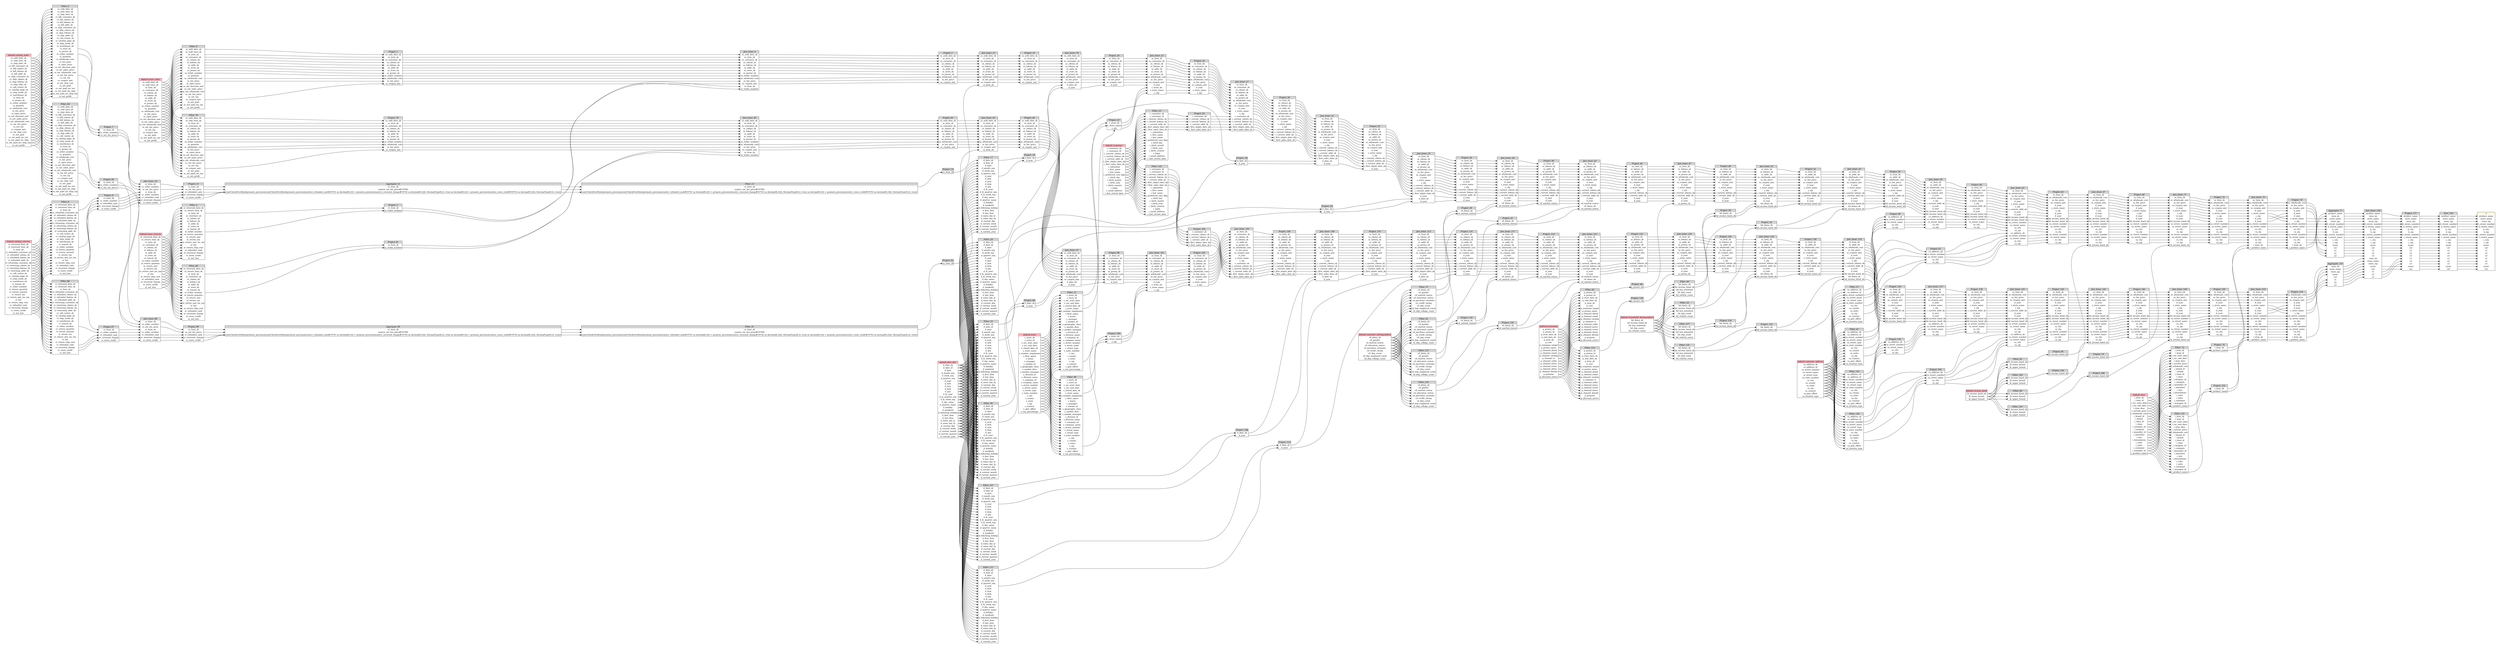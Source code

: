 // Automatically generated by TPCDSFlowTestSuite


digraph {
  graph [pad="0.5", nodesep="0.5", ranksep="2", fontname="Helvetica"];
  node [shape=plain]
  rankdir=LR;

  
"Aggregate_12" [label=<
<table border="1" cellborder="0" cellspacing="0">
  <tr><td bgcolor="lightgray" port="nodeName"><i>Aggregate_12</i></td></tr>
  <tr><td port="0">cs_item_sk</td></tr>
<tr><td port="1">sum(cs_ext_list_price#10709)</td></tr>
<tr><td port="2">sum(CheckOverflow((promote_precision(cast(CheckOverflow((promote_precision(cast(cr_refunded_cash#10741 as decimal(8,2))) + promote_precision(cast(cr_reversed_charge#10742 as decimal(8,2)))), DecimalType(8,2), true) as decimal(9,2))) + promote_precision(cast(cr_store_credit#10743 as decimal(9,2)))), DecimalType(9,2), true))</td></tr>
</table>>];
     

"Aggregate_155" [label=<
<table border="1" cellborder="0" cellspacing="0">
  <tr><td bgcolor="lightgray" port="nodeName"><i>Aggregate_155</i></td></tr>
  <tr><td port="0">item_sk</td></tr>
<tr><td port="1">store_name</td></tr>
<tr><td port="2">store_zip</td></tr>
<tr><td port="3">syear</td></tr>
<tr><td port="4">cnt</td></tr>
<tr><td port="5">s1</td></tr>
<tr><td port="6">s2</td></tr>
<tr><td port="7">s3</td></tr>
</table>>];
     

"Aggregate_77" [label=<
<table border="1" cellborder="0" cellspacing="0">
  <tr><td bgcolor="lightgray" port="nodeName"><i>Aggregate_77</i></td></tr>
  <tr><td port="0">product_name</td></tr>
<tr><td port="1">item_sk</td></tr>
<tr><td port="2">store_name</td></tr>
<tr><td port="3">store_zip</td></tr>
<tr><td port="4">b_street_number</td></tr>
<tr><td port="5">b_streen_name</td></tr>
<tr><td port="6">b_city</td></tr>
<tr><td port="7">b_zip</td></tr>
<tr><td port="8">c_street_number</td></tr>
<tr><td port="9">c_street_name</td></tr>
<tr><td port="10">c_city</td></tr>
<tr><td port="11">c_zip</td></tr>
<tr><td port="12">syear</td></tr>
<tr><td port="13">cnt</td></tr>
<tr><td port="14">s1</td></tr>
<tr><td port="15">s2</td></tr>
<tr><td port="16">s3</td></tr>
</table>>];
     

"Aggregate_90" [label=<
<table border="1" cellborder="0" cellspacing="0">
  <tr><td bgcolor="lightgray" port="nodeName"><i>Aggregate_90</i></td></tr>
  <tr><td port="0">cs_item_sk</td></tr>
<tr><td port="1">sum(cs_ext_list_price#10709)</td></tr>
<tr><td port="2">sum(CheckOverflow((promote_precision(cast(CheckOverflow((promote_precision(cast(cr_refunded_cash#10741 as decimal(8,2))) + promote_precision(cast(cr_reversed_charge#10742 as decimal(8,2)))), DecimalType(8,2), true) as decimal(9,2))) + promote_precision(cast(cr_store_credit#10743 as decimal(9,2)))), DecimalType(9,2), true))</td></tr>
</table>>];
     

"Filter_0" [label=<
<table border="1" cellborder="0" cellspacing="0">
  <tr><td bgcolor="lightgray" port="nodeName"><i>Filter_0</i></td></tr>
  <tr><td port="0">ss_sold_date_sk</td></tr>
<tr><td port="1">ss_sold_time_sk</td></tr>
<tr><td port="2">ss_item_sk</td></tr>
<tr><td port="3">ss_customer_sk</td></tr>
<tr><td port="4">ss_cdemo_sk</td></tr>
<tr><td port="5">ss_hdemo_sk</td></tr>
<tr><td port="6">ss_addr_sk</td></tr>
<tr><td port="7">ss_store_sk</td></tr>
<tr><td port="8">ss_promo_sk</td></tr>
<tr><td port="9">ss_ticket_number</td></tr>
<tr><td port="10">ss_quantity</td></tr>
<tr><td port="11">ss_wholesale_cost</td></tr>
<tr><td port="12">ss_list_price</td></tr>
<tr><td port="13">ss_sales_price</td></tr>
<tr><td port="14">ss_ext_discount_amt</td></tr>
<tr><td port="15">ss_ext_sales_price</td></tr>
<tr><td port="16">ss_ext_wholesale_cost</td></tr>
<tr><td port="17">ss_ext_list_price</td></tr>
<tr><td port="18">ss_ext_tax</td></tr>
<tr><td port="19">ss_coupon_amt</td></tr>
<tr><td port="20">ss_net_paid</td></tr>
<tr><td port="21">ss_net_paid_inc_tax</td></tr>
<tr><td port="22">ss_net_profit</td></tr>
</table>>];
     

"Filter_103" [label=<
<table border="1" cellborder="0" cellspacing="0">
  <tr><td bgcolor="lightgray" port="nodeName"><i>Filter_103</i></td></tr>
  <tr><td port="0">c_customer_sk</td></tr>
<tr><td port="1">c_customer_id</td></tr>
<tr><td port="2">c_current_cdemo_sk</td></tr>
<tr><td port="3">c_current_hdemo_sk</td></tr>
<tr><td port="4">c_current_addr_sk</td></tr>
<tr><td port="5">c_first_shipto_date_sk</td></tr>
<tr><td port="6">c_first_sales_date_sk</td></tr>
<tr><td port="7">c_salutation</td></tr>
<tr><td port="8">c_first_name</td></tr>
<tr><td port="9">c_last_name</td></tr>
<tr><td port="10">c_preferred_cust_flag</td></tr>
<tr><td port="11">c_birth_day</td></tr>
<tr><td port="12">c_birth_month</td></tr>
<tr><td port="13">c_birth_year</td></tr>
<tr><td port="14">c_birth_country</td></tr>
<tr><td port="15">c_login</td></tr>
<tr><td port="16">c_email_address</td></tr>
<tr><td port="17">c_last_review_date</td></tr>
</table>>];
     

"Filter_107" [label=<
<table border="1" cellborder="0" cellspacing="0">
  <tr><td bgcolor="lightgray" port="nodeName"><i>Filter_107</i></td></tr>
  <tr><td port="0">d_date_sk</td></tr>
<tr><td port="1">d_date_id</td></tr>
<tr><td port="2">d_date</td></tr>
<tr><td port="3">d_month_seq</td></tr>
<tr><td port="4">d_week_seq</td></tr>
<tr><td port="5">d_quarter_seq</td></tr>
<tr><td port="6">d_year</td></tr>
<tr><td port="7">d_dow</td></tr>
<tr><td port="8">d_moy</td></tr>
<tr><td port="9">d_dom</td></tr>
<tr><td port="10">d_qoy</td></tr>
<tr><td port="11">d_fy_year</td></tr>
<tr><td port="12">d_fy_quarter_seq</td></tr>
<tr><td port="13">d_fy_week_seq</td></tr>
<tr><td port="14">d_day_name</td></tr>
<tr><td port="15">d_quarter_name</td></tr>
<tr><td port="16">d_holiday</td></tr>
<tr><td port="17">d_weekend</td></tr>
<tr><td port="18">d_following_holiday</td></tr>
<tr><td port="19">d_first_dom</td></tr>
<tr><td port="20">d_last_dom</td></tr>
<tr><td port="21">d_same_day_ly</td></tr>
<tr><td port="22">d_same_day_lq</td></tr>
<tr><td port="23">d_current_day</td></tr>
<tr><td port="24">d_current_week</td></tr>
<tr><td port="25">d_current_month</td></tr>
<tr><td port="26">d_current_quarter</td></tr>
<tr><td port="27">d_current_year</td></tr>
</table>>];
     

"Filter_111" [label=<
<table border="1" cellborder="0" cellspacing="0">
  <tr><td bgcolor="lightgray" port="nodeName"><i>Filter_111</i></td></tr>
  <tr><td port="0">d_date_sk</td></tr>
<tr><td port="1">d_date_id</td></tr>
<tr><td port="2">d_date</td></tr>
<tr><td port="3">d_month_seq</td></tr>
<tr><td port="4">d_week_seq</td></tr>
<tr><td port="5">d_quarter_seq</td></tr>
<tr><td port="6">d_year</td></tr>
<tr><td port="7">d_dow</td></tr>
<tr><td port="8">d_moy</td></tr>
<tr><td port="9">d_dom</td></tr>
<tr><td port="10">d_qoy</td></tr>
<tr><td port="11">d_fy_year</td></tr>
<tr><td port="12">d_fy_quarter_seq</td></tr>
<tr><td port="13">d_fy_week_seq</td></tr>
<tr><td port="14">d_day_name</td></tr>
<tr><td port="15">d_quarter_name</td></tr>
<tr><td port="16">d_holiday</td></tr>
<tr><td port="17">d_weekend</td></tr>
<tr><td port="18">d_following_holiday</td></tr>
<tr><td port="19">d_first_dom</td></tr>
<tr><td port="20">d_last_dom</td></tr>
<tr><td port="21">d_same_day_ly</td></tr>
<tr><td port="22">d_same_day_lq</td></tr>
<tr><td port="23">d_current_day</td></tr>
<tr><td port="24">d_current_week</td></tr>
<tr><td port="25">d_current_month</td></tr>
<tr><td port="26">d_current_quarter</td></tr>
<tr><td port="27">d_current_year</td></tr>
</table>>];
     

"Filter_115" [label=<
<table border="1" cellborder="0" cellspacing="0">
  <tr><td bgcolor="lightgray" port="nodeName"><i>Filter_115</i></td></tr>
  <tr><td port="0">cd_demo_sk</td></tr>
<tr><td port="1">cd_gender</td></tr>
<tr><td port="2">cd_marital_status</td></tr>
<tr><td port="3">cd_education_status</td></tr>
<tr><td port="4">cd_purchase_estimate</td></tr>
<tr><td port="5">cd_credit_rating</td></tr>
<tr><td port="6">cd_dep_count</td></tr>
<tr><td port="7">cd_dep_employed_count</td></tr>
<tr><td port="8">cd_dep_college_count</td></tr>
</table>>];
     

"Filter_119" [label=<
<table border="1" cellborder="0" cellspacing="0">
  <tr><td bgcolor="lightgray" port="nodeName"><i>Filter_119</i></td></tr>
  <tr><td port="0">cd_demo_sk</td></tr>
<tr><td port="1">cd_gender</td></tr>
<tr><td port="2">cd_marital_status</td></tr>
<tr><td port="3">cd_education_status</td></tr>
<tr><td port="4">cd_purchase_estimate</td></tr>
<tr><td port="5">cd_credit_rating</td></tr>
<tr><td port="6">cd_dep_count</td></tr>
<tr><td port="7">cd_dep_employed_count</td></tr>
<tr><td port="8">cd_dep_college_count</td></tr>
</table>>];
     

"Filter_123" [label=<
<table border="1" cellborder="0" cellspacing="0">
  <tr><td bgcolor="lightgray" port="nodeName"><i>Filter_123</i></td></tr>
  <tr><td port="0">p_promo_sk</td></tr>
<tr><td port="1">p_promo_id</td></tr>
<tr><td port="2">p_start_date_sk</td></tr>
<tr><td port="3">p_end_date_sk</td></tr>
<tr><td port="4">p_item_sk</td></tr>
<tr><td port="5">p_cost</td></tr>
<tr><td port="6">p_response_target</td></tr>
<tr><td port="7">p_promo_name</td></tr>
<tr><td port="8">p_channel_dmail</td></tr>
<tr><td port="9">p_channel_email</td></tr>
<tr><td port="10">p_channel_catalog</td></tr>
<tr><td port="11">p_channel_tv</td></tr>
<tr><td port="12">p_channel_radio</td></tr>
<tr><td port="13">p_channel_press</td></tr>
<tr><td port="14">p_channel_event</td></tr>
<tr><td port="15">p_channel_demo</td></tr>
<tr><td port="16">p_channel_details</td></tr>
<tr><td port="17">p_purpose</td></tr>
<tr><td port="18">p_discount_active</td></tr>
</table>>];
     

"Filter_127" [label=<
<table border="1" cellborder="0" cellspacing="0">
  <tr><td bgcolor="lightgray" port="nodeName"><i>Filter_127</i></td></tr>
  <tr><td port="0">hd_demo_sk</td></tr>
<tr><td port="1">hd_income_band_sk</td></tr>
<tr><td port="2">hd_buy_potential</td></tr>
<tr><td port="3">hd_dep_count</td></tr>
<tr><td port="4">hd_vehicle_count</td></tr>
</table>>];
     

"Filter_13" [label=<
<table border="1" cellborder="0" cellspacing="0">
  <tr><td bgcolor="lightgray" port="nodeName"><i>Filter_13</i></td></tr>
  <tr><td port="0">cs_item_sk</td></tr>
<tr><td port="1">sum(cs_ext_list_price#10709)</td></tr>
<tr><td port="2">sum(CheckOverflow((promote_precision(cast(CheckOverflow((promote_precision(cast(cr_refunded_cash#10741 as decimal(8,2))) + promote_precision(cast(cr_reversed_charge#10742 as decimal(8,2)))), DecimalType(8,2), true) as decimal(9,2))) + promote_precision(cast(cr_store_credit#10743 as decimal(9,2)))), DecimalType(9,2), true))</td></tr>
</table>>];
     

"Filter_131" [label=<
<table border="1" cellborder="0" cellspacing="0">
  <tr><td bgcolor="lightgray" port="nodeName"><i>Filter_131</i></td></tr>
  <tr><td port="0">hd_demo_sk</td></tr>
<tr><td port="1">hd_income_band_sk</td></tr>
<tr><td port="2">hd_buy_potential</td></tr>
<tr><td port="3">hd_dep_count</td></tr>
<tr><td port="4">hd_vehicle_count</td></tr>
</table>>];
     

"Filter_135" [label=<
<table border="1" cellborder="0" cellspacing="0">
  <tr><td bgcolor="lightgray" port="nodeName"><i>Filter_135</i></td></tr>
  <tr><td port="0">ca_address_sk</td></tr>
<tr><td port="1">ca_address_id</td></tr>
<tr><td port="2">ca_street_number</td></tr>
<tr><td port="3">ca_street_name</td></tr>
<tr><td port="4">ca_street_type</td></tr>
<tr><td port="5">ca_suite_number</td></tr>
<tr><td port="6">ca_city</td></tr>
<tr><td port="7">ca_county</td></tr>
<tr><td port="8">ca_state</td></tr>
<tr><td port="9">ca_zip</td></tr>
<tr><td port="10">ca_country</td></tr>
<tr><td port="11">ca_gmt_offset</td></tr>
<tr><td port="12">ca_location_type</td></tr>
</table>>];
     

"Filter_139" [label=<
<table border="1" cellborder="0" cellspacing="0">
  <tr><td bgcolor="lightgray" port="nodeName"><i>Filter_139</i></td></tr>
  <tr><td port="0">ca_address_sk</td></tr>
<tr><td port="1">ca_address_id</td></tr>
<tr><td port="2">ca_street_number</td></tr>
<tr><td port="3">ca_street_name</td></tr>
<tr><td port="4">ca_street_type</td></tr>
<tr><td port="5">ca_suite_number</td></tr>
<tr><td port="6">ca_city</td></tr>
<tr><td port="7">ca_county</td></tr>
<tr><td port="8">ca_state</td></tr>
<tr><td port="9">ca_zip</td></tr>
<tr><td port="10">ca_country</td></tr>
<tr><td port="11">ca_gmt_offset</td></tr>
<tr><td port="12">ca_location_type</td></tr>
</table>>];
     

"Filter_143" [label=<
<table border="1" cellborder="0" cellspacing="0">
  <tr><td bgcolor="lightgray" port="nodeName"><i>Filter_143</i></td></tr>
  <tr><td port="0">ib_income_band_sk</td></tr>
<tr><td port="1">ib_lower_bound</td></tr>
<tr><td port="2">ib_upper_bound</td></tr>
</table>>];
     

"Filter_147" [label=<
<table border="1" cellborder="0" cellspacing="0">
  <tr><td bgcolor="lightgray" port="nodeName"><i>Filter_147</i></td></tr>
  <tr><td port="0">ib_income_band_sk</td></tr>
<tr><td port="1">ib_lower_bound</td></tr>
<tr><td port="2">ib_upper_bound</td></tr>
</table>>];
     

"Filter_151" [label=<
<table border="1" cellborder="0" cellspacing="0">
  <tr><td bgcolor="lightgray" port="nodeName"><i>Filter_151</i></td></tr>
  <tr><td port="0">i_item_sk</td></tr>
<tr><td port="1">i_item_id</td></tr>
<tr><td port="2">i_rec_start_date</td></tr>
<tr><td port="3">i_rec_end_date</td></tr>
<tr><td port="4">i_item_desc</td></tr>
<tr><td port="5">i_current_price</td></tr>
<tr><td port="6">i_wholesale_cost</td></tr>
<tr><td port="7">i_brand_id</td></tr>
<tr><td port="8">i_brand</td></tr>
<tr><td port="9">i_class_id</td></tr>
<tr><td port="10">i_class</td></tr>
<tr><td port="11">i_category_id</td></tr>
<tr><td port="12">i_category</td></tr>
<tr><td port="13">i_manufact_id</td></tr>
<tr><td port="14">i_manufact</td></tr>
<tr><td port="15">i_size</td></tr>
<tr><td port="16">i_formulation</td></tr>
<tr><td port="17">i_color</td></tr>
<tr><td port="18">i_units</td></tr>
<tr><td port="19">i_container</td></tr>
<tr><td port="20">i_manager_id</td></tr>
<tr><td port="21">i_product_name</td></tr>
</table>>];
     

"Filter_17" [label=<
<table border="1" cellborder="0" cellspacing="0">
  <tr><td bgcolor="lightgray" port="nodeName"><i>Filter_17</i></td></tr>
  <tr><td port="0">d_date_sk</td></tr>
<tr><td port="1">d_date_id</td></tr>
<tr><td port="2">d_date</td></tr>
<tr><td port="3">d_month_seq</td></tr>
<tr><td port="4">d_week_seq</td></tr>
<tr><td port="5">d_quarter_seq</td></tr>
<tr><td port="6">d_year</td></tr>
<tr><td port="7">d_dow</td></tr>
<tr><td port="8">d_moy</td></tr>
<tr><td port="9">d_dom</td></tr>
<tr><td port="10">d_qoy</td></tr>
<tr><td port="11">d_fy_year</td></tr>
<tr><td port="12">d_fy_quarter_seq</td></tr>
<tr><td port="13">d_fy_week_seq</td></tr>
<tr><td port="14">d_day_name</td></tr>
<tr><td port="15">d_quarter_name</td></tr>
<tr><td port="16">d_holiday</td></tr>
<tr><td port="17">d_weekend</td></tr>
<tr><td port="18">d_following_holiday</td></tr>
<tr><td port="19">d_first_dom</td></tr>
<tr><td port="20">d_last_dom</td></tr>
<tr><td port="21">d_same_day_ly</td></tr>
<tr><td port="22">d_same_day_lq</td></tr>
<tr><td port="23">d_current_day</td></tr>
<tr><td port="24">d_current_week</td></tr>
<tr><td port="25">d_current_month</td></tr>
<tr><td port="26">d_current_quarter</td></tr>
<tr><td port="27">d_current_year</td></tr>
</table>>];
     

"Filter_2" [label=<
<table border="1" cellborder="0" cellspacing="0">
  <tr><td bgcolor="lightgray" port="nodeName"><i>Filter_2</i></td></tr>
  <tr><td port="0">sr_returned_date_sk</td></tr>
<tr><td port="1">sr_return_time_sk</td></tr>
<tr><td port="2">sr_item_sk</td></tr>
<tr><td port="3">sr_customer_sk</td></tr>
<tr><td port="4">sr_cdemo_sk</td></tr>
<tr><td port="5">sr_hdemo_sk</td></tr>
<tr><td port="6">sr_addr_sk</td></tr>
<tr><td port="7">sr_store_sk</td></tr>
<tr><td port="8">sr_reason_sk</td></tr>
<tr><td port="9">sr_ticket_number</td></tr>
<tr><td port="10">sr_return_quantity</td></tr>
<tr><td port="11">sr_return_amt</td></tr>
<tr><td port="12">sr_return_tax</td></tr>
<tr><td port="13">sr_return_amt_inc_tax</td></tr>
<tr><td port="14">sr_fee</td></tr>
<tr><td port="15">sr_return_ship_cost</td></tr>
<tr><td port="16">sr_refunded_cash</td></tr>
<tr><td port="17">sr_reversed_charge</td></tr>
<tr><td port="18">sr_store_credit</td></tr>
<tr><td port="19">sr_net_loss</td></tr>
</table>>];
     

"Filter_21" [label=<
<table border="1" cellborder="0" cellspacing="0">
  <tr><td bgcolor="lightgray" port="nodeName"><i>Filter_21</i></td></tr>
  <tr><td port="0">s_store_sk</td></tr>
<tr><td port="1">s_store_id</td></tr>
<tr><td port="2">s_rec_start_date</td></tr>
<tr><td port="3">s_rec_end_date</td></tr>
<tr><td port="4">s_closed_date_sk</td></tr>
<tr><td port="5">s_store_name</td></tr>
<tr><td port="6">s_number_employees</td></tr>
<tr><td port="7">s_floor_space</td></tr>
<tr><td port="8">s_hours</td></tr>
<tr><td port="9">s_manager</td></tr>
<tr><td port="10">s_market_id</td></tr>
<tr><td port="11">s_geography_class</td></tr>
<tr><td port="12">s_market_desc</td></tr>
<tr><td port="13">s_market_manager</td></tr>
<tr><td port="14">s_division_id</td></tr>
<tr><td port="15">s_division_name</td></tr>
<tr><td port="16">s_company_id</td></tr>
<tr><td port="17">s_company_name</td></tr>
<tr><td port="18">s_street_number</td></tr>
<tr><td port="19">s_street_name</td></tr>
<tr><td port="20">s_street_type</td></tr>
<tr><td port="21">s_suite_number</td></tr>
<tr><td port="22">s_city</td></tr>
<tr><td port="23">s_county</td></tr>
<tr><td port="24">s_state</td></tr>
<tr><td port="25">s_zip</td></tr>
<tr><td port="26">s_country</td></tr>
<tr><td port="27">s_gmt_offset</td></tr>
<tr><td port="28">s_tax_percentage</td></tr>
</table>>];
     

"Filter_25" [label=<
<table border="1" cellborder="0" cellspacing="0">
  <tr><td bgcolor="lightgray" port="nodeName"><i>Filter_25</i></td></tr>
  <tr><td port="0">c_customer_sk</td></tr>
<tr><td port="1">c_customer_id</td></tr>
<tr><td port="2">c_current_cdemo_sk</td></tr>
<tr><td port="3">c_current_hdemo_sk</td></tr>
<tr><td port="4">c_current_addr_sk</td></tr>
<tr><td port="5">c_first_shipto_date_sk</td></tr>
<tr><td port="6">c_first_sales_date_sk</td></tr>
<tr><td port="7">c_salutation</td></tr>
<tr><td port="8">c_first_name</td></tr>
<tr><td port="9">c_last_name</td></tr>
<tr><td port="10">c_preferred_cust_flag</td></tr>
<tr><td port="11">c_birth_day</td></tr>
<tr><td port="12">c_birth_month</td></tr>
<tr><td port="13">c_birth_year</td></tr>
<tr><td port="14">c_birth_country</td></tr>
<tr><td port="15">c_login</td></tr>
<tr><td port="16">c_email_address</td></tr>
<tr><td port="17">c_last_review_date</td></tr>
</table>>];
     

"Filter_29" [label=<
<table border="1" cellborder="0" cellspacing="0">
  <tr><td bgcolor="lightgray" port="nodeName"><i>Filter_29</i></td></tr>
  <tr><td port="0">d_date_sk</td></tr>
<tr><td port="1">d_date_id</td></tr>
<tr><td port="2">d_date</td></tr>
<tr><td port="3">d_month_seq</td></tr>
<tr><td port="4">d_week_seq</td></tr>
<tr><td port="5">d_quarter_seq</td></tr>
<tr><td port="6">d_year</td></tr>
<tr><td port="7">d_dow</td></tr>
<tr><td port="8">d_moy</td></tr>
<tr><td port="9">d_dom</td></tr>
<tr><td port="10">d_qoy</td></tr>
<tr><td port="11">d_fy_year</td></tr>
<tr><td port="12">d_fy_quarter_seq</td></tr>
<tr><td port="13">d_fy_week_seq</td></tr>
<tr><td port="14">d_day_name</td></tr>
<tr><td port="15">d_quarter_name</td></tr>
<tr><td port="16">d_holiday</td></tr>
<tr><td port="17">d_weekend</td></tr>
<tr><td port="18">d_following_holiday</td></tr>
<tr><td port="19">d_first_dom</td></tr>
<tr><td port="20">d_last_dom</td></tr>
<tr><td port="21">d_same_day_ly</td></tr>
<tr><td port="22">d_same_day_lq</td></tr>
<tr><td port="23">d_current_day</td></tr>
<tr><td port="24">d_current_week</td></tr>
<tr><td port="25">d_current_month</td></tr>
<tr><td port="26">d_current_quarter</td></tr>
<tr><td port="27">d_current_year</td></tr>
</table>>];
     

"Filter_33" [label=<
<table border="1" cellborder="0" cellspacing="0">
  <tr><td bgcolor="lightgray" port="nodeName"><i>Filter_33</i></td></tr>
  <tr><td port="0">d_date_sk</td></tr>
<tr><td port="1">d_date_id</td></tr>
<tr><td port="2">d_date</td></tr>
<tr><td port="3">d_month_seq</td></tr>
<tr><td port="4">d_week_seq</td></tr>
<tr><td port="5">d_quarter_seq</td></tr>
<tr><td port="6">d_year</td></tr>
<tr><td port="7">d_dow</td></tr>
<tr><td port="8">d_moy</td></tr>
<tr><td port="9">d_dom</td></tr>
<tr><td port="10">d_qoy</td></tr>
<tr><td port="11">d_fy_year</td></tr>
<tr><td port="12">d_fy_quarter_seq</td></tr>
<tr><td port="13">d_fy_week_seq</td></tr>
<tr><td port="14">d_day_name</td></tr>
<tr><td port="15">d_quarter_name</td></tr>
<tr><td port="16">d_holiday</td></tr>
<tr><td port="17">d_weekend</td></tr>
<tr><td port="18">d_following_holiday</td></tr>
<tr><td port="19">d_first_dom</td></tr>
<tr><td port="20">d_last_dom</td></tr>
<tr><td port="21">d_same_day_ly</td></tr>
<tr><td port="22">d_same_day_lq</td></tr>
<tr><td port="23">d_current_day</td></tr>
<tr><td port="24">d_current_week</td></tr>
<tr><td port="25">d_current_month</td></tr>
<tr><td port="26">d_current_quarter</td></tr>
<tr><td port="27">d_current_year</td></tr>
</table>>];
     

"Filter_37" [label=<
<table border="1" cellborder="0" cellspacing="0">
  <tr><td bgcolor="lightgray" port="nodeName"><i>Filter_37</i></td></tr>
  <tr><td port="0">cd_demo_sk</td></tr>
<tr><td port="1">cd_gender</td></tr>
<tr><td port="2">cd_marital_status</td></tr>
<tr><td port="3">cd_education_status</td></tr>
<tr><td port="4">cd_purchase_estimate</td></tr>
<tr><td port="5">cd_credit_rating</td></tr>
<tr><td port="6">cd_dep_count</td></tr>
<tr><td port="7">cd_dep_employed_count</td></tr>
<tr><td port="8">cd_dep_college_count</td></tr>
</table>>];
     

"Filter_41" [label=<
<table border="1" cellborder="0" cellspacing="0">
  <tr><td bgcolor="lightgray" port="nodeName"><i>Filter_41</i></td></tr>
  <tr><td port="0">cd_demo_sk</td></tr>
<tr><td port="1">cd_gender</td></tr>
<tr><td port="2">cd_marital_status</td></tr>
<tr><td port="3">cd_education_status</td></tr>
<tr><td port="4">cd_purchase_estimate</td></tr>
<tr><td port="5">cd_credit_rating</td></tr>
<tr><td port="6">cd_dep_count</td></tr>
<tr><td port="7">cd_dep_employed_count</td></tr>
<tr><td port="8">cd_dep_college_count</td></tr>
</table>>];
     

"Filter_45" [label=<
<table border="1" cellborder="0" cellspacing="0">
  <tr><td bgcolor="lightgray" port="nodeName"><i>Filter_45</i></td></tr>
  <tr><td port="0">p_promo_sk</td></tr>
<tr><td port="1">p_promo_id</td></tr>
<tr><td port="2">p_start_date_sk</td></tr>
<tr><td port="3">p_end_date_sk</td></tr>
<tr><td port="4">p_item_sk</td></tr>
<tr><td port="5">p_cost</td></tr>
<tr><td port="6">p_response_target</td></tr>
<tr><td port="7">p_promo_name</td></tr>
<tr><td port="8">p_channel_dmail</td></tr>
<tr><td port="9">p_channel_email</td></tr>
<tr><td port="10">p_channel_catalog</td></tr>
<tr><td port="11">p_channel_tv</td></tr>
<tr><td port="12">p_channel_radio</td></tr>
<tr><td port="13">p_channel_press</td></tr>
<tr><td port="14">p_channel_event</td></tr>
<tr><td port="15">p_channel_demo</td></tr>
<tr><td port="16">p_channel_details</td></tr>
<tr><td port="17">p_purpose</td></tr>
<tr><td port="18">p_discount_active</td></tr>
</table>>];
     

"Filter_49" [label=<
<table border="1" cellborder="0" cellspacing="0">
  <tr><td bgcolor="lightgray" port="nodeName"><i>Filter_49</i></td></tr>
  <tr><td port="0">hd_demo_sk</td></tr>
<tr><td port="1">hd_income_band_sk</td></tr>
<tr><td port="2">hd_buy_potential</td></tr>
<tr><td port="3">hd_dep_count</td></tr>
<tr><td port="4">hd_vehicle_count</td></tr>
</table>>];
     

"Filter_53" [label=<
<table border="1" cellborder="0" cellspacing="0">
  <tr><td bgcolor="lightgray" port="nodeName"><i>Filter_53</i></td></tr>
  <tr><td port="0">hd_demo_sk</td></tr>
<tr><td port="1">hd_income_band_sk</td></tr>
<tr><td port="2">hd_buy_potential</td></tr>
<tr><td port="3">hd_dep_count</td></tr>
<tr><td port="4">hd_vehicle_count</td></tr>
</table>>];
     

"Filter_57" [label=<
<table border="1" cellborder="0" cellspacing="0">
  <tr><td bgcolor="lightgray" port="nodeName"><i>Filter_57</i></td></tr>
  <tr><td port="0">ca_address_sk</td></tr>
<tr><td port="1">ca_address_id</td></tr>
<tr><td port="2">ca_street_number</td></tr>
<tr><td port="3">ca_street_name</td></tr>
<tr><td port="4">ca_street_type</td></tr>
<tr><td port="5">ca_suite_number</td></tr>
<tr><td port="6">ca_city</td></tr>
<tr><td port="7">ca_county</td></tr>
<tr><td port="8">ca_state</td></tr>
<tr><td port="9">ca_zip</td></tr>
<tr><td port="10">ca_country</td></tr>
<tr><td port="11">ca_gmt_offset</td></tr>
<tr><td port="12">ca_location_type</td></tr>
</table>>];
     

"Filter_6" [label=<
<table border="1" cellborder="0" cellspacing="0">
  <tr><td bgcolor="lightgray" port="nodeName"><i>Filter_6</i></td></tr>
  <tr><td port="0">cs_sold_date_sk</td></tr>
<tr><td port="1">cs_sold_time_sk</td></tr>
<tr><td port="2">cs_ship_date_sk</td></tr>
<tr><td port="3">cs_bill_customer_sk</td></tr>
<tr><td port="4">cs_bill_cdemo_sk</td></tr>
<tr><td port="5">cs_bill_hdemo_sk</td></tr>
<tr><td port="6">cs_bill_addr_sk</td></tr>
<tr><td port="7">cs_ship_customer_sk</td></tr>
<tr><td port="8">cs_ship_cdemo_sk</td></tr>
<tr><td port="9">cs_ship_hdemo_sk</td></tr>
<tr><td port="10">cs_ship_addr_sk</td></tr>
<tr><td port="11">cs_call_center_sk</td></tr>
<tr><td port="12">cs_catalog_page_sk</td></tr>
<tr><td port="13">cs_ship_mode_sk</td></tr>
<tr><td port="14">cs_warehouse_sk</td></tr>
<tr><td port="15">cs_item_sk</td></tr>
<tr><td port="16">cs_promo_sk</td></tr>
<tr><td port="17">cs_order_number</td></tr>
<tr><td port="18">cs_quantity</td></tr>
<tr><td port="19">cs_wholesale_cost</td></tr>
<tr><td port="20">cs_list_price</td></tr>
<tr><td port="21">cs_sales_price</td></tr>
<tr><td port="22">cs_ext_discount_amt</td></tr>
<tr><td port="23">cs_ext_sales_price</td></tr>
<tr><td port="24">cs_ext_wholesale_cost</td></tr>
<tr><td port="25">cs_ext_list_price</td></tr>
<tr><td port="26">cs_ext_tax</td></tr>
<tr><td port="27">cs_coupon_amt</td></tr>
<tr><td port="28">cs_ext_ship_cost</td></tr>
<tr><td port="29">cs_net_paid</td></tr>
<tr><td port="30">cs_net_paid_inc_tax</td></tr>
<tr><td port="31">cs_net_paid_inc_ship</td></tr>
<tr><td port="32">cs_net_paid_inc_ship_tax</td></tr>
<tr><td port="33">cs_net_profit</td></tr>
</table>>];
     

"Filter_61" [label=<
<table border="1" cellborder="0" cellspacing="0">
  <tr><td bgcolor="lightgray" port="nodeName"><i>Filter_61</i></td></tr>
  <tr><td port="0">ca_address_sk</td></tr>
<tr><td port="1">ca_address_id</td></tr>
<tr><td port="2">ca_street_number</td></tr>
<tr><td port="3">ca_street_name</td></tr>
<tr><td port="4">ca_street_type</td></tr>
<tr><td port="5">ca_suite_number</td></tr>
<tr><td port="6">ca_city</td></tr>
<tr><td port="7">ca_county</td></tr>
<tr><td port="8">ca_state</td></tr>
<tr><td port="9">ca_zip</td></tr>
<tr><td port="10">ca_country</td></tr>
<tr><td port="11">ca_gmt_offset</td></tr>
<tr><td port="12">ca_location_type</td></tr>
</table>>];
     

"Filter_65" [label=<
<table border="1" cellborder="0" cellspacing="0">
  <tr><td bgcolor="lightgray" port="nodeName"><i>Filter_65</i></td></tr>
  <tr><td port="0">ib_income_band_sk</td></tr>
<tr><td port="1">ib_lower_bound</td></tr>
<tr><td port="2">ib_upper_bound</td></tr>
</table>>];
     

"Filter_69" [label=<
<table border="1" cellborder="0" cellspacing="0">
  <tr><td bgcolor="lightgray" port="nodeName"><i>Filter_69</i></td></tr>
  <tr><td port="0">ib_income_band_sk</td></tr>
<tr><td port="1">ib_lower_bound</td></tr>
<tr><td port="2">ib_upper_bound</td></tr>
</table>>];
     

"Filter_73" [label=<
<table border="1" cellborder="0" cellspacing="0">
  <tr><td bgcolor="lightgray" port="nodeName"><i>Filter_73</i></td></tr>
  <tr><td port="0">i_item_sk</td></tr>
<tr><td port="1">i_item_id</td></tr>
<tr><td port="2">i_rec_start_date</td></tr>
<tr><td port="3">i_rec_end_date</td></tr>
<tr><td port="4">i_item_desc</td></tr>
<tr><td port="5">i_current_price</td></tr>
<tr><td port="6">i_wholesale_cost</td></tr>
<tr><td port="7">i_brand_id</td></tr>
<tr><td port="8">i_brand</td></tr>
<tr><td port="9">i_class_id</td></tr>
<tr><td port="10">i_class</td></tr>
<tr><td port="11">i_category_id</td></tr>
<tr><td port="12">i_category</td></tr>
<tr><td port="13">i_manufact_id</td></tr>
<tr><td port="14">i_manufact</td></tr>
<tr><td port="15">i_size</td></tr>
<tr><td port="16">i_formulation</td></tr>
<tr><td port="17">i_color</td></tr>
<tr><td port="18">i_units</td></tr>
<tr><td port="19">i_container</td></tr>
<tr><td port="20">i_manager_id</td></tr>
<tr><td port="21">i_product_name</td></tr>
</table>>];
     

"Filter_78" [label=<
<table border="1" cellborder="0" cellspacing="0">
  <tr><td bgcolor="lightgray" port="nodeName"><i>Filter_78</i></td></tr>
  <tr><td port="0">ss_sold_date_sk</td></tr>
<tr><td port="1">ss_sold_time_sk</td></tr>
<tr><td port="2">ss_item_sk</td></tr>
<tr><td port="3">ss_customer_sk</td></tr>
<tr><td port="4">ss_cdemo_sk</td></tr>
<tr><td port="5">ss_hdemo_sk</td></tr>
<tr><td port="6">ss_addr_sk</td></tr>
<tr><td port="7">ss_store_sk</td></tr>
<tr><td port="8">ss_promo_sk</td></tr>
<tr><td port="9">ss_ticket_number</td></tr>
<tr><td port="10">ss_quantity</td></tr>
<tr><td port="11">ss_wholesale_cost</td></tr>
<tr><td port="12">ss_list_price</td></tr>
<tr><td port="13">ss_sales_price</td></tr>
<tr><td port="14">ss_ext_discount_amt</td></tr>
<tr><td port="15">ss_ext_sales_price</td></tr>
<tr><td port="16">ss_ext_wholesale_cost</td></tr>
<tr><td port="17">ss_ext_list_price</td></tr>
<tr><td port="18">ss_ext_tax</td></tr>
<tr><td port="19">ss_coupon_amt</td></tr>
<tr><td port="20">ss_net_paid</td></tr>
<tr><td port="21">ss_net_paid_inc_tax</td></tr>
<tr><td port="22">ss_net_profit</td></tr>
</table>>];
     

"Filter_8" [label=<
<table border="1" cellborder="0" cellspacing="0">
  <tr><td bgcolor="lightgray" port="nodeName"><i>Filter_8</i></td></tr>
  <tr><td port="0">cr_returned_date_sk</td></tr>
<tr><td port="1">cr_returned_time_sk</td></tr>
<tr><td port="2">cr_item_sk</td></tr>
<tr><td port="3">cr_refunded_customer_sk</td></tr>
<tr><td port="4">cr_refunded_cdemo_sk</td></tr>
<tr><td port="5">cr_refunded_hdemo_sk</td></tr>
<tr><td port="6">cr_refunded_addr_sk</td></tr>
<tr><td port="7">cr_returning_customer_sk</td></tr>
<tr><td port="8">cr_returning_cdemo_sk</td></tr>
<tr><td port="9">cr_returning_hdemo_sk</td></tr>
<tr><td port="10">cr_returning_addr_sk</td></tr>
<tr><td port="11">cr_call_center_sk</td></tr>
<tr><td port="12">cr_catalog_page_sk</td></tr>
<tr><td port="13">cr_ship_mode_sk</td></tr>
<tr><td port="14">cr_warehouse_sk</td></tr>
<tr><td port="15">cr_reason_sk</td></tr>
<tr><td port="16">cr_order_number</td></tr>
<tr><td port="17">cr_return_quantity</td></tr>
<tr><td port="18">cr_return_amount</td></tr>
<tr><td port="19">cr_return_tax</td></tr>
<tr><td port="20">cr_return_amt_inc_tax</td></tr>
<tr><td port="21">cr_fee</td></tr>
<tr><td port="22">cr_return_ship_cost</td></tr>
<tr><td port="23">cr_refunded_cash</td></tr>
<tr><td port="24">cr_reversed_charge</td></tr>
<tr><td port="25">cr_store_credit</td></tr>
<tr><td port="26">cr_net_loss</td></tr>
</table>>];
     

"Filter_80" [label=<
<table border="1" cellborder="0" cellspacing="0">
  <tr><td bgcolor="lightgray" port="nodeName"><i>Filter_80</i></td></tr>
  <tr><td port="0">sr_returned_date_sk</td></tr>
<tr><td port="1">sr_return_time_sk</td></tr>
<tr><td port="2">sr_item_sk</td></tr>
<tr><td port="3">sr_customer_sk</td></tr>
<tr><td port="4">sr_cdemo_sk</td></tr>
<tr><td port="5">sr_hdemo_sk</td></tr>
<tr><td port="6">sr_addr_sk</td></tr>
<tr><td port="7">sr_store_sk</td></tr>
<tr><td port="8">sr_reason_sk</td></tr>
<tr><td port="9">sr_ticket_number</td></tr>
<tr><td port="10">sr_return_quantity</td></tr>
<tr><td port="11">sr_return_amt</td></tr>
<tr><td port="12">sr_return_tax</td></tr>
<tr><td port="13">sr_return_amt_inc_tax</td></tr>
<tr><td port="14">sr_fee</td></tr>
<tr><td port="15">sr_return_ship_cost</td></tr>
<tr><td port="16">sr_refunded_cash</td></tr>
<tr><td port="17">sr_reversed_charge</td></tr>
<tr><td port="18">sr_store_credit</td></tr>
<tr><td port="19">sr_net_loss</td></tr>
</table>>];
     

"Filter_84" [label=<
<table border="1" cellborder="0" cellspacing="0">
  <tr><td bgcolor="lightgray" port="nodeName"><i>Filter_84</i></td></tr>
  <tr><td port="0">cs_sold_date_sk</td></tr>
<tr><td port="1">cs_sold_time_sk</td></tr>
<tr><td port="2">cs_ship_date_sk</td></tr>
<tr><td port="3">cs_bill_customer_sk</td></tr>
<tr><td port="4">cs_bill_cdemo_sk</td></tr>
<tr><td port="5">cs_bill_hdemo_sk</td></tr>
<tr><td port="6">cs_bill_addr_sk</td></tr>
<tr><td port="7">cs_ship_customer_sk</td></tr>
<tr><td port="8">cs_ship_cdemo_sk</td></tr>
<tr><td port="9">cs_ship_hdemo_sk</td></tr>
<tr><td port="10">cs_ship_addr_sk</td></tr>
<tr><td port="11">cs_call_center_sk</td></tr>
<tr><td port="12">cs_catalog_page_sk</td></tr>
<tr><td port="13">cs_ship_mode_sk</td></tr>
<tr><td port="14">cs_warehouse_sk</td></tr>
<tr><td port="15">cs_item_sk</td></tr>
<tr><td port="16">cs_promo_sk</td></tr>
<tr><td port="17">cs_order_number</td></tr>
<tr><td port="18">cs_quantity</td></tr>
<tr><td port="19">cs_wholesale_cost</td></tr>
<tr><td port="20">cs_list_price</td></tr>
<tr><td port="21">cs_sales_price</td></tr>
<tr><td port="22">cs_ext_discount_amt</td></tr>
<tr><td port="23">cs_ext_sales_price</td></tr>
<tr><td port="24">cs_ext_wholesale_cost</td></tr>
<tr><td port="25">cs_ext_list_price</td></tr>
<tr><td port="26">cs_ext_tax</td></tr>
<tr><td port="27">cs_coupon_amt</td></tr>
<tr><td port="28">cs_ext_ship_cost</td></tr>
<tr><td port="29">cs_net_paid</td></tr>
<tr><td port="30">cs_net_paid_inc_tax</td></tr>
<tr><td port="31">cs_net_paid_inc_ship</td></tr>
<tr><td port="32">cs_net_paid_inc_ship_tax</td></tr>
<tr><td port="33">cs_net_profit</td></tr>
</table>>];
     

"Filter_86" [label=<
<table border="1" cellborder="0" cellspacing="0">
  <tr><td bgcolor="lightgray" port="nodeName"><i>Filter_86</i></td></tr>
  <tr><td port="0">cr_returned_date_sk</td></tr>
<tr><td port="1">cr_returned_time_sk</td></tr>
<tr><td port="2">cr_item_sk</td></tr>
<tr><td port="3">cr_refunded_customer_sk</td></tr>
<tr><td port="4">cr_refunded_cdemo_sk</td></tr>
<tr><td port="5">cr_refunded_hdemo_sk</td></tr>
<tr><td port="6">cr_refunded_addr_sk</td></tr>
<tr><td port="7">cr_returning_customer_sk</td></tr>
<tr><td port="8">cr_returning_cdemo_sk</td></tr>
<tr><td port="9">cr_returning_hdemo_sk</td></tr>
<tr><td port="10">cr_returning_addr_sk</td></tr>
<tr><td port="11">cr_call_center_sk</td></tr>
<tr><td port="12">cr_catalog_page_sk</td></tr>
<tr><td port="13">cr_ship_mode_sk</td></tr>
<tr><td port="14">cr_warehouse_sk</td></tr>
<tr><td port="15">cr_reason_sk</td></tr>
<tr><td port="16">cr_order_number</td></tr>
<tr><td port="17">cr_return_quantity</td></tr>
<tr><td port="18">cr_return_amount</td></tr>
<tr><td port="19">cr_return_tax</td></tr>
<tr><td port="20">cr_return_amt_inc_tax</td></tr>
<tr><td port="21">cr_fee</td></tr>
<tr><td port="22">cr_return_ship_cost</td></tr>
<tr><td port="23">cr_refunded_cash</td></tr>
<tr><td port="24">cr_reversed_charge</td></tr>
<tr><td port="25">cr_store_credit</td></tr>
<tr><td port="26">cr_net_loss</td></tr>
</table>>];
     

"Filter_91" [label=<
<table border="1" cellborder="0" cellspacing="0">
  <tr><td bgcolor="lightgray" port="nodeName"><i>Filter_91</i></td></tr>
  <tr><td port="0">cs_item_sk</td></tr>
<tr><td port="1">sum(cs_ext_list_price#10709)</td></tr>
<tr><td port="2">sum(CheckOverflow((promote_precision(cast(CheckOverflow((promote_precision(cast(cr_refunded_cash#10741 as decimal(8,2))) + promote_precision(cast(cr_reversed_charge#10742 as decimal(8,2)))), DecimalType(8,2), true) as decimal(9,2))) + promote_precision(cast(cr_store_credit#10743 as decimal(9,2)))), DecimalType(9,2), true))</td></tr>
</table>>];
     

"Filter_95" [label=<
<table border="1" cellborder="0" cellspacing="0">
  <tr><td bgcolor="lightgray" port="nodeName"><i>Filter_95</i></td></tr>
  <tr><td port="0">d_date_sk</td></tr>
<tr><td port="1">d_date_id</td></tr>
<tr><td port="2">d_date</td></tr>
<tr><td port="3">d_month_seq</td></tr>
<tr><td port="4">d_week_seq</td></tr>
<tr><td port="5">d_quarter_seq</td></tr>
<tr><td port="6">d_year</td></tr>
<tr><td port="7">d_dow</td></tr>
<tr><td port="8">d_moy</td></tr>
<tr><td port="9">d_dom</td></tr>
<tr><td port="10">d_qoy</td></tr>
<tr><td port="11">d_fy_year</td></tr>
<tr><td port="12">d_fy_quarter_seq</td></tr>
<tr><td port="13">d_fy_week_seq</td></tr>
<tr><td port="14">d_day_name</td></tr>
<tr><td port="15">d_quarter_name</td></tr>
<tr><td port="16">d_holiday</td></tr>
<tr><td port="17">d_weekend</td></tr>
<tr><td port="18">d_following_holiday</td></tr>
<tr><td port="19">d_first_dom</td></tr>
<tr><td port="20">d_last_dom</td></tr>
<tr><td port="21">d_same_day_ly</td></tr>
<tr><td port="22">d_same_day_lq</td></tr>
<tr><td port="23">d_current_day</td></tr>
<tr><td port="24">d_current_week</td></tr>
<tr><td port="25">d_current_month</td></tr>
<tr><td port="26">d_current_quarter</td></tr>
<tr><td port="27">d_current_year</td></tr>
</table>>];
     

"Filter_99" [label=<
<table border="1" cellborder="0" cellspacing="0">
  <tr><td bgcolor="lightgray" port="nodeName"><i>Filter_99</i></td></tr>
  <tr><td port="0">s_store_sk</td></tr>
<tr><td port="1">s_store_id</td></tr>
<tr><td port="2">s_rec_start_date</td></tr>
<tr><td port="3">s_rec_end_date</td></tr>
<tr><td port="4">s_closed_date_sk</td></tr>
<tr><td port="5">s_store_name</td></tr>
<tr><td port="6">s_number_employees</td></tr>
<tr><td port="7">s_floor_space</td></tr>
<tr><td port="8">s_hours</td></tr>
<tr><td port="9">s_manager</td></tr>
<tr><td port="10">s_market_id</td></tr>
<tr><td port="11">s_geography_class</td></tr>
<tr><td port="12">s_market_desc</td></tr>
<tr><td port="13">s_market_manager</td></tr>
<tr><td port="14">s_division_id</td></tr>
<tr><td port="15">s_division_name</td></tr>
<tr><td port="16">s_company_id</td></tr>
<tr><td port="17">s_company_name</td></tr>
<tr><td port="18">s_street_number</td></tr>
<tr><td port="19">s_street_name</td></tr>
<tr><td port="20">s_street_type</td></tr>
<tr><td port="21">s_suite_number</td></tr>
<tr><td port="22">s_city</td></tr>
<tr><td port="23">s_county</td></tr>
<tr><td port="24">s_state</td></tr>
<tr><td port="25">s_zip</td></tr>
<tr><td port="26">s_country</td></tr>
<tr><td port="27">s_gmt_offset</td></tr>
<tr><td port="28">s_tax_percentage</td></tr>
</table>>];
     

"Join_Inner_10" [label=<
<table border="1" cellborder="0" cellspacing="0">
  <tr><td bgcolor="lightgray" port="nodeName"><i>Join_Inner_10</i></td></tr>
  <tr><td port="0">cs_item_sk</td></tr>
<tr><td port="1">cs_order_number</td></tr>
<tr><td port="2">cs_ext_list_price</td></tr>
<tr><td port="3">cr_item_sk</td></tr>
<tr><td port="4">cr_order_number</td></tr>
<tr><td port="5">cr_refunded_cash</td></tr>
<tr><td port="6">cr_reversed_charge</td></tr>
<tr><td port="7">cr_store_credit</td></tr>
</table>>];
     

"Join_Inner_101" [label=<
<table border="1" cellborder="0" cellspacing="0">
  <tr><td bgcolor="lightgray" port="nodeName"><i>Join_Inner_101</i></td></tr>
  <tr><td port="0">ss_item_sk</td></tr>
<tr><td port="1">ss_customer_sk</td></tr>
<tr><td port="2">ss_cdemo_sk</td></tr>
<tr><td port="3">ss_hdemo_sk</td></tr>
<tr><td port="4">ss_addr_sk</td></tr>
<tr><td port="5">ss_store_sk</td></tr>
<tr><td port="6">ss_promo_sk</td></tr>
<tr><td port="7">ss_wholesale_cost</td></tr>
<tr><td port="8">ss_list_price</td></tr>
<tr><td port="9">ss_coupon_amt</td></tr>
<tr><td port="10">d_year</td></tr>
<tr><td port="11">s_store_sk</td></tr>
<tr><td port="12">s_store_name</td></tr>
<tr><td port="13">s_zip</td></tr>
</table>>];
     

"Join_Inner_105" [label=<
<table border="1" cellborder="0" cellspacing="0">
  <tr><td bgcolor="lightgray" port="nodeName"><i>Join_Inner_105</i></td></tr>
  <tr><td port="0">ss_item_sk</td></tr>
<tr><td port="1">ss_customer_sk</td></tr>
<tr><td port="2">ss_cdemo_sk</td></tr>
<tr><td port="3">ss_hdemo_sk</td></tr>
<tr><td port="4">ss_addr_sk</td></tr>
<tr><td port="5">ss_promo_sk</td></tr>
<tr><td port="6">ss_wholesale_cost</td></tr>
<tr><td port="7">ss_list_price</td></tr>
<tr><td port="8">ss_coupon_amt</td></tr>
<tr><td port="9">d_year</td></tr>
<tr><td port="10">s_store_name</td></tr>
<tr><td port="11">s_zip</td></tr>
<tr><td port="12">c_customer_sk</td></tr>
<tr><td port="13">c_current_cdemo_sk</td></tr>
<tr><td port="14">c_current_hdemo_sk</td></tr>
<tr><td port="15">c_current_addr_sk</td></tr>
<tr><td port="16">c_first_shipto_date_sk</td></tr>
<tr><td port="17">c_first_sales_date_sk</td></tr>
</table>>];
     

"Join_Inner_109" [label=<
<table border="1" cellborder="0" cellspacing="0">
  <tr><td bgcolor="lightgray" port="nodeName"><i>Join_Inner_109</i></td></tr>
  <tr><td port="0">ss_item_sk</td></tr>
<tr><td port="1">ss_cdemo_sk</td></tr>
<tr><td port="2">ss_hdemo_sk</td></tr>
<tr><td port="3">ss_addr_sk</td></tr>
<tr><td port="4">ss_promo_sk</td></tr>
<tr><td port="5">ss_wholesale_cost</td></tr>
<tr><td port="6">ss_list_price</td></tr>
<tr><td port="7">ss_coupon_amt</td></tr>
<tr><td port="8">d_year</td></tr>
<tr><td port="9">s_store_name</td></tr>
<tr><td port="10">s_zip</td></tr>
<tr><td port="11">c_current_cdemo_sk</td></tr>
<tr><td port="12">c_current_hdemo_sk</td></tr>
<tr><td port="13">c_current_addr_sk</td></tr>
<tr><td port="14">c_first_shipto_date_sk</td></tr>
<tr><td port="15">c_first_sales_date_sk</td></tr>
<tr><td port="16">d_date_sk</td></tr>
<tr><td port="17">d_year</td></tr>
</table>>];
     

"Join_Inner_113" [label=<
<table border="1" cellborder="0" cellspacing="0">
  <tr><td bgcolor="lightgray" port="nodeName"><i>Join_Inner_113</i></td></tr>
  <tr><td port="0">ss_item_sk</td></tr>
<tr><td port="1">ss_cdemo_sk</td></tr>
<tr><td port="2">ss_hdemo_sk</td></tr>
<tr><td port="3">ss_addr_sk</td></tr>
<tr><td port="4">ss_promo_sk</td></tr>
<tr><td port="5">ss_wholesale_cost</td></tr>
<tr><td port="6">ss_list_price</td></tr>
<tr><td port="7">ss_coupon_amt</td></tr>
<tr><td port="8">d_year</td></tr>
<tr><td port="9">s_store_name</td></tr>
<tr><td port="10">s_zip</td></tr>
<tr><td port="11">c_current_cdemo_sk</td></tr>
<tr><td port="12">c_current_hdemo_sk</td></tr>
<tr><td port="13">c_current_addr_sk</td></tr>
<tr><td port="14">c_first_shipto_date_sk</td></tr>
<tr><td port="15">d_year</td></tr>
<tr><td port="16">d_date_sk</td></tr>
<tr><td port="17">d_year</td></tr>
</table>>];
     

"Join_Inner_117" [label=<
<table border="1" cellborder="0" cellspacing="0">
  <tr><td bgcolor="lightgray" port="nodeName"><i>Join_Inner_117</i></td></tr>
  <tr><td port="0">ss_item_sk</td></tr>
<tr><td port="1">ss_cdemo_sk</td></tr>
<tr><td port="2">ss_hdemo_sk</td></tr>
<tr><td port="3">ss_addr_sk</td></tr>
<tr><td port="4">ss_promo_sk</td></tr>
<tr><td port="5">ss_wholesale_cost</td></tr>
<tr><td port="6">ss_list_price</td></tr>
<tr><td port="7">ss_coupon_amt</td></tr>
<tr><td port="8">d_year</td></tr>
<tr><td port="9">s_store_name</td></tr>
<tr><td port="10">s_zip</td></tr>
<tr><td port="11">c_current_cdemo_sk</td></tr>
<tr><td port="12">c_current_hdemo_sk</td></tr>
<tr><td port="13">c_current_addr_sk</td></tr>
<tr><td port="14">d_year</td></tr>
<tr><td port="15">d_year</td></tr>
<tr><td port="16">cd_demo_sk</td></tr>
<tr><td port="17">cd_marital_status</td></tr>
</table>>];
     

"Join_Inner_121" [label=<
<table border="1" cellborder="0" cellspacing="0">
  <tr><td bgcolor="lightgray" port="nodeName"><i>Join_Inner_121</i></td></tr>
  <tr><td port="0">ss_item_sk</td></tr>
<tr><td port="1">ss_hdemo_sk</td></tr>
<tr><td port="2">ss_addr_sk</td></tr>
<tr><td port="3">ss_promo_sk</td></tr>
<tr><td port="4">ss_wholesale_cost</td></tr>
<tr><td port="5">ss_list_price</td></tr>
<tr><td port="6">ss_coupon_amt</td></tr>
<tr><td port="7">d_year</td></tr>
<tr><td port="8">s_store_name</td></tr>
<tr><td port="9">s_zip</td></tr>
<tr><td port="10">c_current_cdemo_sk</td></tr>
<tr><td port="11">c_current_hdemo_sk</td></tr>
<tr><td port="12">c_current_addr_sk</td></tr>
<tr><td port="13">d_year</td></tr>
<tr><td port="14">d_year</td></tr>
<tr><td port="15">cd_marital_status</td></tr>
<tr><td port="16">cd_demo_sk</td></tr>
<tr><td port="17">cd_marital_status</td></tr>
</table>>];
     

"Join_Inner_125" [label=<
<table border="1" cellborder="0" cellspacing="0">
  <tr><td bgcolor="lightgray" port="nodeName"><i>Join_Inner_125</i></td></tr>
  <tr><td port="0">ss_item_sk</td></tr>
<tr><td port="1">ss_hdemo_sk</td></tr>
<tr><td port="2">ss_addr_sk</td></tr>
<tr><td port="3">ss_promo_sk</td></tr>
<tr><td port="4">ss_wholesale_cost</td></tr>
<tr><td port="5">ss_list_price</td></tr>
<tr><td port="6">ss_coupon_amt</td></tr>
<tr><td port="7">d_year</td></tr>
<tr><td port="8">s_store_name</td></tr>
<tr><td port="9">s_zip</td></tr>
<tr><td port="10">c_current_hdemo_sk</td></tr>
<tr><td port="11">c_current_addr_sk</td></tr>
<tr><td port="12">d_year</td></tr>
<tr><td port="13">d_year</td></tr>
<tr><td port="14">p_promo_sk</td></tr>
</table>>];
     

"Join_Inner_129" [label=<
<table border="1" cellborder="0" cellspacing="0">
  <tr><td bgcolor="lightgray" port="nodeName"><i>Join_Inner_129</i></td></tr>
  <tr><td port="0">ss_item_sk</td></tr>
<tr><td port="1">ss_hdemo_sk</td></tr>
<tr><td port="2">ss_addr_sk</td></tr>
<tr><td port="3">ss_wholesale_cost</td></tr>
<tr><td port="4">ss_list_price</td></tr>
<tr><td port="5">ss_coupon_amt</td></tr>
<tr><td port="6">d_year</td></tr>
<tr><td port="7">s_store_name</td></tr>
<tr><td port="8">s_zip</td></tr>
<tr><td port="9">c_current_hdemo_sk</td></tr>
<tr><td port="10">c_current_addr_sk</td></tr>
<tr><td port="11">d_year</td></tr>
<tr><td port="12">d_year</td></tr>
<tr><td port="13">hd_demo_sk</td></tr>
<tr><td port="14">hd_income_band_sk</td></tr>
</table>>];
     

"Join_Inner_133" [label=<
<table border="1" cellborder="0" cellspacing="0">
  <tr><td bgcolor="lightgray" port="nodeName"><i>Join_Inner_133</i></td></tr>
  <tr><td port="0">ss_item_sk</td></tr>
<tr><td port="1">ss_addr_sk</td></tr>
<tr><td port="2">ss_wholesale_cost</td></tr>
<tr><td port="3">ss_list_price</td></tr>
<tr><td port="4">ss_coupon_amt</td></tr>
<tr><td port="5">d_year</td></tr>
<tr><td port="6">s_store_name</td></tr>
<tr><td port="7">s_zip</td></tr>
<tr><td port="8">c_current_hdemo_sk</td></tr>
<tr><td port="9">c_current_addr_sk</td></tr>
<tr><td port="10">d_year</td></tr>
<tr><td port="11">d_year</td></tr>
<tr><td port="12">hd_income_band_sk</td></tr>
<tr><td port="13">hd_demo_sk</td></tr>
<tr><td port="14">hd_income_band_sk</td></tr>
</table>>];
     

"Join_Inner_137" [label=<
<table border="1" cellborder="0" cellspacing="0">
  <tr><td bgcolor="lightgray" port="nodeName"><i>Join_Inner_137</i></td></tr>
  <tr><td port="0">ss_item_sk</td></tr>
<tr><td port="1">ss_addr_sk</td></tr>
<tr><td port="2">ss_wholesale_cost</td></tr>
<tr><td port="3">ss_list_price</td></tr>
<tr><td port="4">ss_coupon_amt</td></tr>
<tr><td port="5">d_year</td></tr>
<tr><td port="6">s_store_name</td></tr>
<tr><td port="7">s_zip</td></tr>
<tr><td port="8">c_current_addr_sk</td></tr>
<tr><td port="9">d_year</td></tr>
<tr><td port="10">d_year</td></tr>
<tr><td port="11">hd_income_band_sk</td></tr>
<tr><td port="12">hd_income_band_sk</td></tr>
<tr><td port="13">ca_address_sk</td></tr>
<tr><td port="14">ca_street_number</td></tr>
<tr><td port="15">ca_street_name</td></tr>
<tr><td port="16">ca_city</td></tr>
<tr><td port="17">ca_zip</td></tr>
</table>>];
     

"Join_Inner_141" [label=<
<table border="1" cellborder="0" cellspacing="0">
  <tr><td bgcolor="lightgray" port="nodeName"><i>Join_Inner_141</i></td></tr>
  <tr><td port="0">ss_item_sk</td></tr>
<tr><td port="1">ss_wholesale_cost</td></tr>
<tr><td port="2">ss_list_price</td></tr>
<tr><td port="3">ss_coupon_amt</td></tr>
<tr><td port="4">d_year</td></tr>
<tr><td port="5">s_store_name</td></tr>
<tr><td port="6">s_zip</td></tr>
<tr><td port="7">c_current_addr_sk</td></tr>
<tr><td port="8">d_year</td></tr>
<tr><td port="9">d_year</td></tr>
<tr><td port="10">hd_income_band_sk</td></tr>
<tr><td port="11">hd_income_band_sk</td></tr>
<tr><td port="12">ca_street_number</td></tr>
<tr><td port="13">ca_street_name</td></tr>
<tr><td port="14">ca_city</td></tr>
<tr><td port="15">ca_zip</td></tr>
<tr><td port="16">ca_address_sk</td></tr>
<tr><td port="17">ca_street_number</td></tr>
<tr><td port="18">ca_street_name</td></tr>
<tr><td port="19">ca_city</td></tr>
<tr><td port="20">ca_zip</td></tr>
</table>>];
     

"Join_Inner_145" [label=<
<table border="1" cellborder="0" cellspacing="0">
  <tr><td bgcolor="lightgray" port="nodeName"><i>Join_Inner_145</i></td></tr>
  <tr><td port="0">ss_item_sk</td></tr>
<tr><td port="1">ss_wholesale_cost</td></tr>
<tr><td port="2">ss_list_price</td></tr>
<tr><td port="3">ss_coupon_amt</td></tr>
<tr><td port="4">d_year</td></tr>
<tr><td port="5">s_store_name</td></tr>
<tr><td port="6">s_zip</td></tr>
<tr><td port="7">d_year</td></tr>
<tr><td port="8">d_year</td></tr>
<tr><td port="9">hd_income_band_sk</td></tr>
<tr><td port="10">hd_income_band_sk</td></tr>
<tr><td port="11">ca_street_number</td></tr>
<tr><td port="12">ca_street_name</td></tr>
<tr><td port="13">ca_city</td></tr>
<tr><td port="14">ca_zip</td></tr>
<tr><td port="15">ca_street_number</td></tr>
<tr><td port="16">ca_street_name</td></tr>
<tr><td port="17">ca_city</td></tr>
<tr><td port="18">ca_zip</td></tr>
<tr><td port="19">ib_income_band_sk</td></tr>
</table>>];
     

"Join_Inner_149" [label=<
<table border="1" cellborder="0" cellspacing="0">
  <tr><td bgcolor="lightgray" port="nodeName"><i>Join_Inner_149</i></td></tr>
  <tr><td port="0">ss_item_sk</td></tr>
<tr><td port="1">ss_wholesale_cost</td></tr>
<tr><td port="2">ss_list_price</td></tr>
<tr><td port="3">ss_coupon_amt</td></tr>
<tr><td port="4">d_year</td></tr>
<tr><td port="5">s_store_name</td></tr>
<tr><td port="6">s_zip</td></tr>
<tr><td port="7">d_year</td></tr>
<tr><td port="8">d_year</td></tr>
<tr><td port="9">hd_income_band_sk</td></tr>
<tr><td port="10">ca_street_number</td></tr>
<tr><td port="11">ca_street_name</td></tr>
<tr><td port="12">ca_city</td></tr>
<tr><td port="13">ca_zip</td></tr>
<tr><td port="14">ca_street_number</td></tr>
<tr><td port="15">ca_street_name</td></tr>
<tr><td port="16">ca_city</td></tr>
<tr><td port="17">ca_zip</td></tr>
<tr><td port="18">ib_income_band_sk</td></tr>
</table>>];
     

"Join_Inner_15" [label=<
<table border="1" cellborder="0" cellspacing="0">
  <tr><td bgcolor="lightgray" port="nodeName"><i>Join_Inner_15</i></td></tr>
  <tr><td port="0">ss_sold_date_sk</td></tr>
<tr><td port="1">ss_item_sk</td></tr>
<tr><td port="2">ss_customer_sk</td></tr>
<tr><td port="3">ss_cdemo_sk</td></tr>
<tr><td port="4">ss_hdemo_sk</td></tr>
<tr><td port="5">ss_addr_sk</td></tr>
<tr><td port="6">ss_store_sk</td></tr>
<tr><td port="7">ss_promo_sk</td></tr>
<tr><td port="8">ss_wholesale_cost</td></tr>
<tr><td port="9">ss_list_price</td></tr>
<tr><td port="10">ss_coupon_amt</td></tr>
<tr><td port="11">cs_item_sk</td></tr>
</table>>];
     

"Join_Inner_153" [label=<
<table border="1" cellborder="0" cellspacing="0">
  <tr><td bgcolor="lightgray" port="nodeName"><i>Join_Inner_153</i></td></tr>
  <tr><td port="0">ss_item_sk</td></tr>
<tr><td port="1">ss_wholesale_cost</td></tr>
<tr><td port="2">ss_list_price</td></tr>
<tr><td port="3">ss_coupon_amt</td></tr>
<tr><td port="4">d_year</td></tr>
<tr><td port="5">s_store_name</td></tr>
<tr><td port="6">s_zip</td></tr>
<tr><td port="7">d_year</td></tr>
<tr><td port="8">d_year</td></tr>
<tr><td port="9">ca_street_number</td></tr>
<tr><td port="10">ca_street_name</td></tr>
<tr><td port="11">ca_city</td></tr>
<tr><td port="12">ca_zip</td></tr>
<tr><td port="13">ca_street_number</td></tr>
<tr><td port="14">ca_street_name</td></tr>
<tr><td port="15">ca_city</td></tr>
<tr><td port="16">ca_zip</td></tr>
<tr><td port="17">i_item_sk</td></tr>
<tr><td port="18">i_product_name</td></tr>
</table>>];
     

"Join_Inner_156" [label=<
<table border="1" cellborder="0" cellspacing="0">
  <tr><td bgcolor="lightgray" port="nodeName"><i>Join_Inner_156</i></td></tr>
  <tr><td port="0">product_name</td></tr>
<tr><td port="1">item_sk</td></tr>
<tr><td port="2">store_name</td></tr>
<tr><td port="3">store_zip</td></tr>
<tr><td port="4">b_street_number</td></tr>
<tr><td port="5">b_streen_name</td></tr>
<tr><td port="6">b_city</td></tr>
<tr><td port="7">b_zip</td></tr>
<tr><td port="8">c_street_number</td></tr>
<tr><td port="9">c_street_name</td></tr>
<tr><td port="10">c_city</td></tr>
<tr><td port="11">c_zip</td></tr>
<tr><td port="12">syear</td></tr>
<tr><td port="13">cnt</td></tr>
<tr><td port="14">s1</td></tr>
<tr><td port="15">s2</td></tr>
<tr><td port="16">s3</td></tr>
<tr><td port="17">item_sk</td></tr>
<tr><td port="18">store_name</td></tr>
<tr><td port="19">store_zip</td></tr>
<tr><td port="20">syear</td></tr>
<tr><td port="21">cnt</td></tr>
<tr><td port="22">s1</td></tr>
<tr><td port="23">s2</td></tr>
<tr><td port="24">s3</td></tr>
</table>>];
     

"Join_Inner_19" [label=<
<table border="1" cellborder="0" cellspacing="0">
  <tr><td bgcolor="lightgray" port="nodeName"><i>Join_Inner_19</i></td></tr>
  <tr><td port="0">ss_sold_date_sk</td></tr>
<tr><td port="1">ss_item_sk</td></tr>
<tr><td port="2">ss_customer_sk</td></tr>
<tr><td port="3">ss_cdemo_sk</td></tr>
<tr><td port="4">ss_hdemo_sk</td></tr>
<tr><td port="5">ss_addr_sk</td></tr>
<tr><td port="6">ss_store_sk</td></tr>
<tr><td port="7">ss_promo_sk</td></tr>
<tr><td port="8">ss_wholesale_cost</td></tr>
<tr><td port="9">ss_list_price</td></tr>
<tr><td port="10">ss_coupon_amt</td></tr>
<tr><td port="11">d_date_sk</td></tr>
<tr><td port="12">d_year</td></tr>
</table>>];
     

"Join_Inner_23" [label=<
<table border="1" cellborder="0" cellspacing="0">
  <tr><td bgcolor="lightgray" port="nodeName"><i>Join_Inner_23</i></td></tr>
  <tr><td port="0">ss_item_sk</td></tr>
<tr><td port="1">ss_customer_sk</td></tr>
<tr><td port="2">ss_cdemo_sk</td></tr>
<tr><td port="3">ss_hdemo_sk</td></tr>
<tr><td port="4">ss_addr_sk</td></tr>
<tr><td port="5">ss_store_sk</td></tr>
<tr><td port="6">ss_promo_sk</td></tr>
<tr><td port="7">ss_wholesale_cost</td></tr>
<tr><td port="8">ss_list_price</td></tr>
<tr><td port="9">ss_coupon_amt</td></tr>
<tr><td port="10">d_year</td></tr>
<tr><td port="11">s_store_sk</td></tr>
<tr><td port="12">s_store_name</td></tr>
<tr><td port="13">s_zip</td></tr>
</table>>];
     

"Join_Inner_27" [label=<
<table border="1" cellborder="0" cellspacing="0">
  <tr><td bgcolor="lightgray" port="nodeName"><i>Join_Inner_27</i></td></tr>
  <tr><td port="0">ss_item_sk</td></tr>
<tr><td port="1">ss_customer_sk</td></tr>
<tr><td port="2">ss_cdemo_sk</td></tr>
<tr><td port="3">ss_hdemo_sk</td></tr>
<tr><td port="4">ss_addr_sk</td></tr>
<tr><td port="5">ss_promo_sk</td></tr>
<tr><td port="6">ss_wholesale_cost</td></tr>
<tr><td port="7">ss_list_price</td></tr>
<tr><td port="8">ss_coupon_amt</td></tr>
<tr><td port="9">d_year</td></tr>
<tr><td port="10">s_store_name</td></tr>
<tr><td port="11">s_zip</td></tr>
<tr><td port="12">c_customer_sk</td></tr>
<tr><td port="13">c_current_cdemo_sk</td></tr>
<tr><td port="14">c_current_hdemo_sk</td></tr>
<tr><td port="15">c_current_addr_sk</td></tr>
<tr><td port="16">c_first_shipto_date_sk</td></tr>
<tr><td port="17">c_first_sales_date_sk</td></tr>
</table>>];
     

"Join_Inner_31" [label=<
<table border="1" cellborder="0" cellspacing="0">
  <tr><td bgcolor="lightgray" port="nodeName"><i>Join_Inner_31</i></td></tr>
  <tr><td port="0">ss_item_sk</td></tr>
<tr><td port="1">ss_cdemo_sk</td></tr>
<tr><td port="2">ss_hdemo_sk</td></tr>
<tr><td port="3">ss_addr_sk</td></tr>
<tr><td port="4">ss_promo_sk</td></tr>
<tr><td port="5">ss_wholesale_cost</td></tr>
<tr><td port="6">ss_list_price</td></tr>
<tr><td port="7">ss_coupon_amt</td></tr>
<tr><td port="8">d_year</td></tr>
<tr><td port="9">s_store_name</td></tr>
<tr><td port="10">s_zip</td></tr>
<tr><td port="11">c_current_cdemo_sk</td></tr>
<tr><td port="12">c_current_hdemo_sk</td></tr>
<tr><td port="13">c_current_addr_sk</td></tr>
<tr><td port="14">c_first_shipto_date_sk</td></tr>
<tr><td port="15">c_first_sales_date_sk</td></tr>
<tr><td port="16">d_date_sk</td></tr>
<tr><td port="17">d_year</td></tr>
</table>>];
     

"Join_Inner_35" [label=<
<table border="1" cellborder="0" cellspacing="0">
  <tr><td bgcolor="lightgray" port="nodeName"><i>Join_Inner_35</i></td></tr>
  <tr><td port="0">ss_item_sk</td></tr>
<tr><td port="1">ss_cdemo_sk</td></tr>
<tr><td port="2">ss_hdemo_sk</td></tr>
<tr><td port="3">ss_addr_sk</td></tr>
<tr><td port="4">ss_promo_sk</td></tr>
<tr><td port="5">ss_wholesale_cost</td></tr>
<tr><td port="6">ss_list_price</td></tr>
<tr><td port="7">ss_coupon_amt</td></tr>
<tr><td port="8">d_year</td></tr>
<tr><td port="9">s_store_name</td></tr>
<tr><td port="10">s_zip</td></tr>
<tr><td port="11">c_current_cdemo_sk</td></tr>
<tr><td port="12">c_current_hdemo_sk</td></tr>
<tr><td port="13">c_current_addr_sk</td></tr>
<tr><td port="14">c_first_shipto_date_sk</td></tr>
<tr><td port="15">d_year</td></tr>
<tr><td port="16">d_date_sk</td></tr>
<tr><td port="17">d_year</td></tr>
</table>>];
     

"Join_Inner_39" [label=<
<table border="1" cellborder="0" cellspacing="0">
  <tr><td bgcolor="lightgray" port="nodeName"><i>Join_Inner_39</i></td></tr>
  <tr><td port="0">ss_item_sk</td></tr>
<tr><td port="1">ss_cdemo_sk</td></tr>
<tr><td port="2">ss_hdemo_sk</td></tr>
<tr><td port="3">ss_addr_sk</td></tr>
<tr><td port="4">ss_promo_sk</td></tr>
<tr><td port="5">ss_wholesale_cost</td></tr>
<tr><td port="6">ss_list_price</td></tr>
<tr><td port="7">ss_coupon_amt</td></tr>
<tr><td port="8">d_year</td></tr>
<tr><td port="9">s_store_name</td></tr>
<tr><td port="10">s_zip</td></tr>
<tr><td port="11">c_current_cdemo_sk</td></tr>
<tr><td port="12">c_current_hdemo_sk</td></tr>
<tr><td port="13">c_current_addr_sk</td></tr>
<tr><td port="14">d_year</td></tr>
<tr><td port="15">d_year</td></tr>
<tr><td port="16">cd_demo_sk</td></tr>
<tr><td port="17">cd_marital_status</td></tr>
</table>>];
     

"Join_Inner_4" [label=<
<table border="1" cellborder="0" cellspacing="0">
  <tr><td bgcolor="lightgray" port="nodeName"><i>Join_Inner_4</i></td></tr>
  <tr><td port="0">ss_sold_date_sk</td></tr>
<tr><td port="1">ss_item_sk</td></tr>
<tr><td port="2">ss_customer_sk</td></tr>
<tr><td port="3">ss_cdemo_sk</td></tr>
<tr><td port="4">ss_hdemo_sk</td></tr>
<tr><td port="5">ss_addr_sk</td></tr>
<tr><td port="6">ss_store_sk</td></tr>
<tr><td port="7">ss_promo_sk</td></tr>
<tr><td port="8">ss_ticket_number</td></tr>
<tr><td port="9">ss_wholesale_cost</td></tr>
<tr><td port="10">ss_list_price</td></tr>
<tr><td port="11">ss_coupon_amt</td></tr>
<tr><td port="12">sr_item_sk</td></tr>
<tr><td port="13">sr_ticket_number</td></tr>
</table>>];
     

"Join_Inner_43" [label=<
<table border="1" cellborder="0" cellspacing="0">
  <tr><td bgcolor="lightgray" port="nodeName"><i>Join_Inner_43</i></td></tr>
  <tr><td port="0">ss_item_sk</td></tr>
<tr><td port="1">ss_hdemo_sk</td></tr>
<tr><td port="2">ss_addr_sk</td></tr>
<tr><td port="3">ss_promo_sk</td></tr>
<tr><td port="4">ss_wholesale_cost</td></tr>
<tr><td port="5">ss_list_price</td></tr>
<tr><td port="6">ss_coupon_amt</td></tr>
<tr><td port="7">d_year</td></tr>
<tr><td port="8">s_store_name</td></tr>
<tr><td port="9">s_zip</td></tr>
<tr><td port="10">c_current_cdemo_sk</td></tr>
<tr><td port="11">c_current_hdemo_sk</td></tr>
<tr><td port="12">c_current_addr_sk</td></tr>
<tr><td port="13">d_year</td></tr>
<tr><td port="14">d_year</td></tr>
<tr><td port="15">cd_marital_status</td></tr>
<tr><td port="16">cd_demo_sk</td></tr>
<tr><td port="17">cd_marital_status</td></tr>
</table>>];
     

"Join_Inner_47" [label=<
<table border="1" cellborder="0" cellspacing="0">
  <tr><td bgcolor="lightgray" port="nodeName"><i>Join_Inner_47</i></td></tr>
  <tr><td port="0">ss_item_sk</td></tr>
<tr><td port="1">ss_hdemo_sk</td></tr>
<tr><td port="2">ss_addr_sk</td></tr>
<tr><td port="3">ss_promo_sk</td></tr>
<tr><td port="4">ss_wholesale_cost</td></tr>
<tr><td port="5">ss_list_price</td></tr>
<tr><td port="6">ss_coupon_amt</td></tr>
<tr><td port="7">d_year</td></tr>
<tr><td port="8">s_store_name</td></tr>
<tr><td port="9">s_zip</td></tr>
<tr><td port="10">c_current_hdemo_sk</td></tr>
<tr><td port="11">c_current_addr_sk</td></tr>
<tr><td port="12">d_year</td></tr>
<tr><td port="13">d_year</td></tr>
<tr><td port="14">p_promo_sk</td></tr>
</table>>];
     

"Join_Inner_51" [label=<
<table border="1" cellborder="0" cellspacing="0">
  <tr><td bgcolor="lightgray" port="nodeName"><i>Join_Inner_51</i></td></tr>
  <tr><td port="0">ss_item_sk</td></tr>
<tr><td port="1">ss_hdemo_sk</td></tr>
<tr><td port="2">ss_addr_sk</td></tr>
<tr><td port="3">ss_wholesale_cost</td></tr>
<tr><td port="4">ss_list_price</td></tr>
<tr><td port="5">ss_coupon_amt</td></tr>
<tr><td port="6">d_year</td></tr>
<tr><td port="7">s_store_name</td></tr>
<tr><td port="8">s_zip</td></tr>
<tr><td port="9">c_current_hdemo_sk</td></tr>
<tr><td port="10">c_current_addr_sk</td></tr>
<tr><td port="11">d_year</td></tr>
<tr><td port="12">d_year</td></tr>
<tr><td port="13">hd_demo_sk</td></tr>
<tr><td port="14">hd_income_band_sk</td></tr>
</table>>];
     

"Join_Inner_55" [label=<
<table border="1" cellborder="0" cellspacing="0">
  <tr><td bgcolor="lightgray" port="nodeName"><i>Join_Inner_55</i></td></tr>
  <tr><td port="0">ss_item_sk</td></tr>
<tr><td port="1">ss_addr_sk</td></tr>
<tr><td port="2">ss_wholesale_cost</td></tr>
<tr><td port="3">ss_list_price</td></tr>
<tr><td port="4">ss_coupon_amt</td></tr>
<tr><td port="5">d_year</td></tr>
<tr><td port="6">s_store_name</td></tr>
<tr><td port="7">s_zip</td></tr>
<tr><td port="8">c_current_hdemo_sk</td></tr>
<tr><td port="9">c_current_addr_sk</td></tr>
<tr><td port="10">d_year</td></tr>
<tr><td port="11">d_year</td></tr>
<tr><td port="12">hd_income_band_sk</td></tr>
<tr><td port="13">hd_demo_sk</td></tr>
<tr><td port="14">hd_income_band_sk</td></tr>
</table>>];
     

"Join_Inner_59" [label=<
<table border="1" cellborder="0" cellspacing="0">
  <tr><td bgcolor="lightgray" port="nodeName"><i>Join_Inner_59</i></td></tr>
  <tr><td port="0">ss_item_sk</td></tr>
<tr><td port="1">ss_addr_sk</td></tr>
<tr><td port="2">ss_wholesale_cost</td></tr>
<tr><td port="3">ss_list_price</td></tr>
<tr><td port="4">ss_coupon_amt</td></tr>
<tr><td port="5">d_year</td></tr>
<tr><td port="6">s_store_name</td></tr>
<tr><td port="7">s_zip</td></tr>
<tr><td port="8">c_current_addr_sk</td></tr>
<tr><td port="9">d_year</td></tr>
<tr><td port="10">d_year</td></tr>
<tr><td port="11">hd_income_band_sk</td></tr>
<tr><td port="12">hd_income_band_sk</td></tr>
<tr><td port="13">ca_address_sk</td></tr>
<tr><td port="14">ca_street_number</td></tr>
<tr><td port="15">ca_street_name</td></tr>
<tr><td port="16">ca_city</td></tr>
<tr><td port="17">ca_zip</td></tr>
</table>>];
     

"Join_Inner_63" [label=<
<table border="1" cellborder="0" cellspacing="0">
  <tr><td bgcolor="lightgray" port="nodeName"><i>Join_Inner_63</i></td></tr>
  <tr><td port="0">ss_item_sk</td></tr>
<tr><td port="1">ss_wholesale_cost</td></tr>
<tr><td port="2">ss_list_price</td></tr>
<tr><td port="3">ss_coupon_amt</td></tr>
<tr><td port="4">d_year</td></tr>
<tr><td port="5">s_store_name</td></tr>
<tr><td port="6">s_zip</td></tr>
<tr><td port="7">c_current_addr_sk</td></tr>
<tr><td port="8">d_year</td></tr>
<tr><td port="9">d_year</td></tr>
<tr><td port="10">hd_income_band_sk</td></tr>
<tr><td port="11">hd_income_band_sk</td></tr>
<tr><td port="12">ca_street_number</td></tr>
<tr><td port="13">ca_street_name</td></tr>
<tr><td port="14">ca_city</td></tr>
<tr><td port="15">ca_zip</td></tr>
<tr><td port="16">ca_address_sk</td></tr>
<tr><td port="17">ca_street_number</td></tr>
<tr><td port="18">ca_street_name</td></tr>
<tr><td port="19">ca_city</td></tr>
<tr><td port="20">ca_zip</td></tr>
</table>>];
     

"Join_Inner_67" [label=<
<table border="1" cellborder="0" cellspacing="0">
  <tr><td bgcolor="lightgray" port="nodeName"><i>Join_Inner_67</i></td></tr>
  <tr><td port="0">ss_item_sk</td></tr>
<tr><td port="1">ss_wholesale_cost</td></tr>
<tr><td port="2">ss_list_price</td></tr>
<tr><td port="3">ss_coupon_amt</td></tr>
<tr><td port="4">d_year</td></tr>
<tr><td port="5">s_store_name</td></tr>
<tr><td port="6">s_zip</td></tr>
<tr><td port="7">d_year</td></tr>
<tr><td port="8">d_year</td></tr>
<tr><td port="9">hd_income_band_sk</td></tr>
<tr><td port="10">hd_income_band_sk</td></tr>
<tr><td port="11">ca_street_number</td></tr>
<tr><td port="12">ca_street_name</td></tr>
<tr><td port="13">ca_city</td></tr>
<tr><td port="14">ca_zip</td></tr>
<tr><td port="15">ca_street_number</td></tr>
<tr><td port="16">ca_street_name</td></tr>
<tr><td port="17">ca_city</td></tr>
<tr><td port="18">ca_zip</td></tr>
<tr><td port="19">ib_income_band_sk</td></tr>
</table>>];
     

"Join_Inner_71" [label=<
<table border="1" cellborder="0" cellspacing="0">
  <tr><td bgcolor="lightgray" port="nodeName"><i>Join_Inner_71</i></td></tr>
  <tr><td port="0">ss_item_sk</td></tr>
<tr><td port="1">ss_wholesale_cost</td></tr>
<tr><td port="2">ss_list_price</td></tr>
<tr><td port="3">ss_coupon_amt</td></tr>
<tr><td port="4">d_year</td></tr>
<tr><td port="5">s_store_name</td></tr>
<tr><td port="6">s_zip</td></tr>
<tr><td port="7">d_year</td></tr>
<tr><td port="8">d_year</td></tr>
<tr><td port="9">hd_income_band_sk</td></tr>
<tr><td port="10">ca_street_number</td></tr>
<tr><td port="11">ca_street_name</td></tr>
<tr><td port="12">ca_city</td></tr>
<tr><td port="13">ca_zip</td></tr>
<tr><td port="14">ca_street_number</td></tr>
<tr><td port="15">ca_street_name</td></tr>
<tr><td port="16">ca_city</td></tr>
<tr><td port="17">ca_zip</td></tr>
<tr><td port="18">ib_income_band_sk</td></tr>
</table>>];
     

"Join_Inner_75" [label=<
<table border="1" cellborder="0" cellspacing="0">
  <tr><td bgcolor="lightgray" port="nodeName"><i>Join_Inner_75</i></td></tr>
  <tr><td port="0">ss_item_sk</td></tr>
<tr><td port="1">ss_wholesale_cost</td></tr>
<tr><td port="2">ss_list_price</td></tr>
<tr><td port="3">ss_coupon_amt</td></tr>
<tr><td port="4">d_year</td></tr>
<tr><td port="5">s_store_name</td></tr>
<tr><td port="6">s_zip</td></tr>
<tr><td port="7">d_year</td></tr>
<tr><td port="8">d_year</td></tr>
<tr><td port="9">ca_street_number</td></tr>
<tr><td port="10">ca_street_name</td></tr>
<tr><td port="11">ca_city</td></tr>
<tr><td port="12">ca_zip</td></tr>
<tr><td port="13">ca_street_number</td></tr>
<tr><td port="14">ca_street_name</td></tr>
<tr><td port="15">ca_city</td></tr>
<tr><td port="16">ca_zip</td></tr>
<tr><td port="17">i_item_sk</td></tr>
<tr><td port="18">i_product_name</td></tr>
</table>>];
     

"Join_Inner_82" [label=<
<table border="1" cellborder="0" cellspacing="0">
  <tr><td bgcolor="lightgray" port="nodeName"><i>Join_Inner_82</i></td></tr>
  <tr><td port="0">ss_sold_date_sk</td></tr>
<tr><td port="1">ss_item_sk</td></tr>
<tr><td port="2">ss_customer_sk</td></tr>
<tr><td port="3">ss_cdemo_sk</td></tr>
<tr><td port="4">ss_hdemo_sk</td></tr>
<tr><td port="5">ss_addr_sk</td></tr>
<tr><td port="6">ss_store_sk</td></tr>
<tr><td port="7">ss_promo_sk</td></tr>
<tr><td port="8">ss_ticket_number</td></tr>
<tr><td port="9">ss_wholesale_cost</td></tr>
<tr><td port="10">ss_list_price</td></tr>
<tr><td port="11">ss_coupon_amt</td></tr>
<tr><td port="12">sr_item_sk</td></tr>
<tr><td port="13">sr_ticket_number</td></tr>
</table>>];
     

"Join_Inner_88" [label=<
<table border="1" cellborder="0" cellspacing="0">
  <tr><td bgcolor="lightgray" port="nodeName"><i>Join_Inner_88</i></td></tr>
  <tr><td port="0">cs_item_sk</td></tr>
<tr><td port="1">cs_order_number</td></tr>
<tr><td port="2">cs_ext_list_price</td></tr>
<tr><td port="3">cr_item_sk</td></tr>
<tr><td port="4">cr_order_number</td></tr>
<tr><td port="5">cr_refunded_cash</td></tr>
<tr><td port="6">cr_reversed_charge</td></tr>
<tr><td port="7">cr_store_credit</td></tr>
</table>>];
     

"Join_Inner_93" [label=<
<table border="1" cellborder="0" cellspacing="0">
  <tr><td bgcolor="lightgray" port="nodeName"><i>Join_Inner_93</i></td></tr>
  <tr><td port="0">ss_sold_date_sk</td></tr>
<tr><td port="1">ss_item_sk</td></tr>
<tr><td port="2">ss_customer_sk</td></tr>
<tr><td port="3">ss_cdemo_sk</td></tr>
<tr><td port="4">ss_hdemo_sk</td></tr>
<tr><td port="5">ss_addr_sk</td></tr>
<tr><td port="6">ss_store_sk</td></tr>
<tr><td port="7">ss_promo_sk</td></tr>
<tr><td port="8">ss_wholesale_cost</td></tr>
<tr><td port="9">ss_list_price</td></tr>
<tr><td port="10">ss_coupon_amt</td></tr>
<tr><td port="11">cs_item_sk</td></tr>
</table>>];
     

"Join_Inner_97" [label=<
<table border="1" cellborder="0" cellspacing="0">
  <tr><td bgcolor="lightgray" port="nodeName"><i>Join_Inner_97</i></td></tr>
  <tr><td port="0">ss_sold_date_sk</td></tr>
<tr><td port="1">ss_item_sk</td></tr>
<tr><td port="2">ss_customer_sk</td></tr>
<tr><td port="3">ss_cdemo_sk</td></tr>
<tr><td port="4">ss_hdemo_sk</td></tr>
<tr><td port="5">ss_addr_sk</td></tr>
<tr><td port="6">ss_store_sk</td></tr>
<tr><td port="7">ss_promo_sk</td></tr>
<tr><td port="8">ss_wholesale_cost</td></tr>
<tr><td port="9">ss_list_price</td></tr>
<tr><td port="10">ss_coupon_amt</td></tr>
<tr><td port="11">d_date_sk</td></tr>
<tr><td port="12">d_year</td></tr>
</table>>];
     

"Project_1" [label=<
<table border="1" cellborder="0" cellspacing="0">
  <tr><td bgcolor="lightgray" port="nodeName"><i>Project_1</i></td></tr>
  <tr><td port="0">ss_sold_date_sk</td></tr>
<tr><td port="1">ss_item_sk</td></tr>
<tr><td port="2">ss_customer_sk</td></tr>
<tr><td port="3">ss_cdemo_sk</td></tr>
<tr><td port="4">ss_hdemo_sk</td></tr>
<tr><td port="5">ss_addr_sk</td></tr>
<tr><td port="6">ss_store_sk</td></tr>
<tr><td port="7">ss_promo_sk</td></tr>
<tr><td port="8">ss_ticket_number</td></tr>
<tr><td port="9">ss_wholesale_cost</td></tr>
<tr><td port="10">ss_list_price</td></tr>
<tr><td port="11">ss_coupon_amt</td></tr>
</table>>];
     

"Project_100" [label=<
<table border="1" cellborder="0" cellspacing="0">
  <tr><td bgcolor="lightgray" port="nodeName"><i>Project_100</i></td></tr>
  <tr><td port="0">s_store_sk</td></tr>
<tr><td port="1">s_store_name</td></tr>
<tr><td port="2">s_zip</td></tr>
</table>>];
     

"Project_102" [label=<
<table border="1" cellborder="0" cellspacing="0">
  <tr><td bgcolor="lightgray" port="nodeName"><i>Project_102</i></td></tr>
  <tr><td port="0">ss_item_sk</td></tr>
<tr><td port="1">ss_customer_sk</td></tr>
<tr><td port="2">ss_cdemo_sk</td></tr>
<tr><td port="3">ss_hdemo_sk</td></tr>
<tr><td port="4">ss_addr_sk</td></tr>
<tr><td port="5">ss_promo_sk</td></tr>
<tr><td port="6">ss_wholesale_cost</td></tr>
<tr><td port="7">ss_list_price</td></tr>
<tr><td port="8">ss_coupon_amt</td></tr>
<tr><td port="9">d_year</td></tr>
<tr><td port="10">s_store_name</td></tr>
<tr><td port="11">s_zip</td></tr>
</table>>];
     

"Project_104" [label=<
<table border="1" cellborder="0" cellspacing="0">
  <tr><td bgcolor="lightgray" port="nodeName"><i>Project_104</i></td></tr>
  <tr><td port="0">c_customer_sk</td></tr>
<tr><td port="1">c_current_cdemo_sk</td></tr>
<tr><td port="2">c_current_hdemo_sk</td></tr>
<tr><td port="3">c_current_addr_sk</td></tr>
<tr><td port="4">c_first_shipto_date_sk</td></tr>
<tr><td port="5">c_first_sales_date_sk</td></tr>
</table>>];
     

"Project_106" [label=<
<table border="1" cellborder="0" cellspacing="0">
  <tr><td bgcolor="lightgray" port="nodeName"><i>Project_106</i></td></tr>
  <tr><td port="0">ss_item_sk</td></tr>
<tr><td port="1">ss_cdemo_sk</td></tr>
<tr><td port="2">ss_hdemo_sk</td></tr>
<tr><td port="3">ss_addr_sk</td></tr>
<tr><td port="4">ss_promo_sk</td></tr>
<tr><td port="5">ss_wholesale_cost</td></tr>
<tr><td port="6">ss_list_price</td></tr>
<tr><td port="7">ss_coupon_amt</td></tr>
<tr><td port="8">d_year</td></tr>
<tr><td port="9">s_store_name</td></tr>
<tr><td port="10">s_zip</td></tr>
<tr><td port="11">c_current_cdemo_sk</td></tr>
<tr><td port="12">c_current_hdemo_sk</td></tr>
<tr><td port="13">c_current_addr_sk</td></tr>
<tr><td port="14">c_first_shipto_date_sk</td></tr>
<tr><td port="15">c_first_sales_date_sk</td></tr>
</table>>];
     

"Project_108" [label=<
<table border="1" cellborder="0" cellspacing="0">
  <tr><td bgcolor="lightgray" port="nodeName"><i>Project_108</i></td></tr>
  <tr><td port="0">d_date_sk</td></tr>
<tr><td port="1">d_year</td></tr>
</table>>];
     

"Project_11" [label=<
<table border="1" cellborder="0" cellspacing="0">
  <tr><td bgcolor="lightgray" port="nodeName"><i>Project_11</i></td></tr>
  <tr><td port="0">cs_item_sk</td></tr>
<tr><td port="1">cs_ext_list_price</td></tr>
<tr><td port="2">cr_refunded_cash</td></tr>
<tr><td port="3">cr_reversed_charge</td></tr>
<tr><td port="4">cr_store_credit</td></tr>
</table>>];
     

"Project_110" [label=<
<table border="1" cellborder="0" cellspacing="0">
  <tr><td bgcolor="lightgray" port="nodeName"><i>Project_110</i></td></tr>
  <tr><td port="0">ss_item_sk</td></tr>
<tr><td port="1">ss_cdemo_sk</td></tr>
<tr><td port="2">ss_hdemo_sk</td></tr>
<tr><td port="3">ss_addr_sk</td></tr>
<tr><td port="4">ss_promo_sk</td></tr>
<tr><td port="5">ss_wholesale_cost</td></tr>
<tr><td port="6">ss_list_price</td></tr>
<tr><td port="7">ss_coupon_amt</td></tr>
<tr><td port="8">d_year</td></tr>
<tr><td port="9">s_store_name</td></tr>
<tr><td port="10">s_zip</td></tr>
<tr><td port="11">c_current_cdemo_sk</td></tr>
<tr><td port="12">c_current_hdemo_sk</td></tr>
<tr><td port="13">c_current_addr_sk</td></tr>
<tr><td port="14">c_first_shipto_date_sk</td></tr>
<tr><td port="15">d_year</td></tr>
</table>>];
     

"Project_112" [label=<
<table border="1" cellborder="0" cellspacing="0">
  <tr><td bgcolor="lightgray" port="nodeName"><i>Project_112</i></td></tr>
  <tr><td port="0">d_date_sk</td></tr>
<tr><td port="1">d_year</td></tr>
</table>>];
     

"Project_114" [label=<
<table border="1" cellborder="0" cellspacing="0">
  <tr><td bgcolor="lightgray" port="nodeName"><i>Project_114</i></td></tr>
  <tr><td port="0">ss_item_sk</td></tr>
<tr><td port="1">ss_cdemo_sk</td></tr>
<tr><td port="2">ss_hdemo_sk</td></tr>
<tr><td port="3">ss_addr_sk</td></tr>
<tr><td port="4">ss_promo_sk</td></tr>
<tr><td port="5">ss_wholesale_cost</td></tr>
<tr><td port="6">ss_list_price</td></tr>
<tr><td port="7">ss_coupon_amt</td></tr>
<tr><td port="8">d_year</td></tr>
<tr><td port="9">s_store_name</td></tr>
<tr><td port="10">s_zip</td></tr>
<tr><td port="11">c_current_cdemo_sk</td></tr>
<tr><td port="12">c_current_hdemo_sk</td></tr>
<tr><td port="13">c_current_addr_sk</td></tr>
<tr><td port="14">d_year</td></tr>
<tr><td port="15">d_year</td></tr>
</table>>];
     

"Project_116" [label=<
<table border="1" cellborder="0" cellspacing="0">
  <tr><td bgcolor="lightgray" port="nodeName"><i>Project_116</i></td></tr>
  <tr><td port="0">cd_demo_sk</td></tr>
<tr><td port="1">cd_marital_status</td></tr>
</table>>];
     

"Project_118" [label=<
<table border="1" cellborder="0" cellspacing="0">
  <tr><td bgcolor="lightgray" port="nodeName"><i>Project_118</i></td></tr>
  <tr><td port="0">ss_item_sk</td></tr>
<tr><td port="1">ss_hdemo_sk</td></tr>
<tr><td port="2">ss_addr_sk</td></tr>
<tr><td port="3">ss_promo_sk</td></tr>
<tr><td port="4">ss_wholesale_cost</td></tr>
<tr><td port="5">ss_list_price</td></tr>
<tr><td port="6">ss_coupon_amt</td></tr>
<tr><td port="7">d_year</td></tr>
<tr><td port="8">s_store_name</td></tr>
<tr><td port="9">s_zip</td></tr>
<tr><td port="10">c_current_cdemo_sk</td></tr>
<tr><td port="11">c_current_hdemo_sk</td></tr>
<tr><td port="12">c_current_addr_sk</td></tr>
<tr><td port="13">d_year</td></tr>
<tr><td port="14">d_year</td></tr>
<tr><td port="15">cd_marital_status</td></tr>
</table>>];
     

"Project_120" [label=<
<table border="1" cellborder="0" cellspacing="0">
  <tr><td bgcolor="lightgray" port="nodeName"><i>Project_120</i></td></tr>
  <tr><td port="0">cd_demo_sk</td></tr>
<tr><td port="1">cd_marital_status</td></tr>
</table>>];
     

"Project_122" [label=<
<table border="1" cellborder="0" cellspacing="0">
  <tr><td bgcolor="lightgray" port="nodeName"><i>Project_122</i></td></tr>
  <tr><td port="0">ss_item_sk</td></tr>
<tr><td port="1">ss_hdemo_sk</td></tr>
<tr><td port="2">ss_addr_sk</td></tr>
<tr><td port="3">ss_promo_sk</td></tr>
<tr><td port="4">ss_wholesale_cost</td></tr>
<tr><td port="5">ss_list_price</td></tr>
<tr><td port="6">ss_coupon_amt</td></tr>
<tr><td port="7">d_year</td></tr>
<tr><td port="8">s_store_name</td></tr>
<tr><td port="9">s_zip</td></tr>
<tr><td port="10">c_current_hdemo_sk</td></tr>
<tr><td port="11">c_current_addr_sk</td></tr>
<tr><td port="12">d_year</td></tr>
<tr><td port="13">d_year</td></tr>
</table>>];
     

"Project_124" [label=<
<table border="1" cellborder="0" cellspacing="0">
  <tr><td bgcolor="lightgray" port="nodeName"><i>Project_124</i></td></tr>
  <tr><td port="0">p_promo_sk</td></tr>
</table>>];
     

"Project_126" [label=<
<table border="1" cellborder="0" cellspacing="0">
  <tr><td bgcolor="lightgray" port="nodeName"><i>Project_126</i></td></tr>
  <tr><td port="0">ss_item_sk</td></tr>
<tr><td port="1">ss_hdemo_sk</td></tr>
<tr><td port="2">ss_addr_sk</td></tr>
<tr><td port="3">ss_wholesale_cost</td></tr>
<tr><td port="4">ss_list_price</td></tr>
<tr><td port="5">ss_coupon_amt</td></tr>
<tr><td port="6">d_year</td></tr>
<tr><td port="7">s_store_name</td></tr>
<tr><td port="8">s_zip</td></tr>
<tr><td port="9">c_current_hdemo_sk</td></tr>
<tr><td port="10">c_current_addr_sk</td></tr>
<tr><td port="11">d_year</td></tr>
<tr><td port="12">d_year</td></tr>
</table>>];
     

"Project_128" [label=<
<table border="1" cellborder="0" cellspacing="0">
  <tr><td bgcolor="lightgray" port="nodeName"><i>Project_128</i></td></tr>
  <tr><td port="0">hd_demo_sk</td></tr>
<tr><td port="1">hd_income_band_sk</td></tr>
</table>>];
     

"Project_130" [label=<
<table border="1" cellborder="0" cellspacing="0">
  <tr><td bgcolor="lightgray" port="nodeName"><i>Project_130</i></td></tr>
  <tr><td port="0">ss_item_sk</td></tr>
<tr><td port="1">ss_addr_sk</td></tr>
<tr><td port="2">ss_wholesale_cost</td></tr>
<tr><td port="3">ss_list_price</td></tr>
<tr><td port="4">ss_coupon_amt</td></tr>
<tr><td port="5">d_year</td></tr>
<tr><td port="6">s_store_name</td></tr>
<tr><td port="7">s_zip</td></tr>
<tr><td port="8">c_current_hdemo_sk</td></tr>
<tr><td port="9">c_current_addr_sk</td></tr>
<tr><td port="10">d_year</td></tr>
<tr><td port="11">d_year</td></tr>
<tr><td port="12">hd_income_band_sk</td></tr>
</table>>];
     

"Project_132" [label=<
<table border="1" cellborder="0" cellspacing="0">
  <tr><td bgcolor="lightgray" port="nodeName"><i>Project_132</i></td></tr>
  <tr><td port="0">hd_demo_sk</td></tr>
<tr><td port="1">hd_income_band_sk</td></tr>
</table>>];
     

"Project_134" [label=<
<table border="1" cellborder="0" cellspacing="0">
  <tr><td bgcolor="lightgray" port="nodeName"><i>Project_134</i></td></tr>
  <tr><td port="0">ss_item_sk</td></tr>
<tr><td port="1">ss_addr_sk</td></tr>
<tr><td port="2">ss_wholesale_cost</td></tr>
<tr><td port="3">ss_list_price</td></tr>
<tr><td port="4">ss_coupon_amt</td></tr>
<tr><td port="5">d_year</td></tr>
<tr><td port="6">s_store_name</td></tr>
<tr><td port="7">s_zip</td></tr>
<tr><td port="8">c_current_addr_sk</td></tr>
<tr><td port="9">d_year</td></tr>
<tr><td port="10">d_year</td></tr>
<tr><td port="11">hd_income_band_sk</td></tr>
<tr><td port="12">hd_income_band_sk</td></tr>
</table>>];
     

"Project_136" [label=<
<table border="1" cellborder="0" cellspacing="0">
  <tr><td bgcolor="lightgray" port="nodeName"><i>Project_136</i></td></tr>
  <tr><td port="0">ca_address_sk</td></tr>
<tr><td port="1">ca_street_number</td></tr>
<tr><td port="2">ca_street_name</td></tr>
<tr><td port="3">ca_city</td></tr>
<tr><td port="4">ca_zip</td></tr>
</table>>];
     

"Project_138" [label=<
<table border="1" cellborder="0" cellspacing="0">
  <tr><td bgcolor="lightgray" port="nodeName"><i>Project_138</i></td></tr>
  <tr><td port="0">ss_item_sk</td></tr>
<tr><td port="1">ss_wholesale_cost</td></tr>
<tr><td port="2">ss_list_price</td></tr>
<tr><td port="3">ss_coupon_amt</td></tr>
<tr><td port="4">d_year</td></tr>
<tr><td port="5">s_store_name</td></tr>
<tr><td port="6">s_zip</td></tr>
<tr><td port="7">c_current_addr_sk</td></tr>
<tr><td port="8">d_year</td></tr>
<tr><td port="9">d_year</td></tr>
<tr><td port="10">hd_income_band_sk</td></tr>
<tr><td port="11">hd_income_band_sk</td></tr>
<tr><td port="12">ca_street_number</td></tr>
<tr><td port="13">ca_street_name</td></tr>
<tr><td port="14">ca_city</td></tr>
<tr><td port="15">ca_zip</td></tr>
</table>>];
     

"Project_14" [label=<
<table border="1" cellborder="0" cellspacing="0">
  <tr><td bgcolor="lightgray" port="nodeName"><i>Project_14</i></td></tr>
  <tr><td port="0">cs_item_sk</td></tr>
</table>>];
     

"Project_140" [label=<
<table border="1" cellborder="0" cellspacing="0">
  <tr><td bgcolor="lightgray" port="nodeName"><i>Project_140</i></td></tr>
  <tr><td port="0">ca_address_sk</td></tr>
<tr><td port="1">ca_street_number</td></tr>
<tr><td port="2">ca_street_name</td></tr>
<tr><td port="3">ca_city</td></tr>
<tr><td port="4">ca_zip</td></tr>
</table>>];
     

"Project_142" [label=<
<table border="1" cellborder="0" cellspacing="0">
  <tr><td bgcolor="lightgray" port="nodeName"><i>Project_142</i></td></tr>
  <tr><td port="0">ss_item_sk</td></tr>
<tr><td port="1">ss_wholesale_cost</td></tr>
<tr><td port="2">ss_list_price</td></tr>
<tr><td port="3">ss_coupon_amt</td></tr>
<tr><td port="4">d_year</td></tr>
<tr><td port="5">s_store_name</td></tr>
<tr><td port="6">s_zip</td></tr>
<tr><td port="7">d_year</td></tr>
<tr><td port="8">d_year</td></tr>
<tr><td port="9">hd_income_band_sk</td></tr>
<tr><td port="10">hd_income_band_sk</td></tr>
<tr><td port="11">ca_street_number</td></tr>
<tr><td port="12">ca_street_name</td></tr>
<tr><td port="13">ca_city</td></tr>
<tr><td port="14">ca_zip</td></tr>
<tr><td port="15">ca_street_number</td></tr>
<tr><td port="16">ca_street_name</td></tr>
<tr><td port="17">ca_city</td></tr>
<tr><td port="18">ca_zip</td></tr>
</table>>];
     

"Project_144" [label=<
<table border="1" cellborder="0" cellspacing="0">
  <tr><td bgcolor="lightgray" port="nodeName"><i>Project_144</i></td></tr>
  <tr><td port="0">ib_income_band_sk</td></tr>
</table>>];
     

"Project_146" [label=<
<table border="1" cellborder="0" cellspacing="0">
  <tr><td bgcolor="lightgray" port="nodeName"><i>Project_146</i></td></tr>
  <tr><td port="0">ss_item_sk</td></tr>
<tr><td port="1">ss_wholesale_cost</td></tr>
<tr><td port="2">ss_list_price</td></tr>
<tr><td port="3">ss_coupon_amt</td></tr>
<tr><td port="4">d_year</td></tr>
<tr><td port="5">s_store_name</td></tr>
<tr><td port="6">s_zip</td></tr>
<tr><td port="7">d_year</td></tr>
<tr><td port="8">d_year</td></tr>
<tr><td port="9">hd_income_band_sk</td></tr>
<tr><td port="10">ca_street_number</td></tr>
<tr><td port="11">ca_street_name</td></tr>
<tr><td port="12">ca_city</td></tr>
<tr><td port="13">ca_zip</td></tr>
<tr><td port="14">ca_street_number</td></tr>
<tr><td port="15">ca_street_name</td></tr>
<tr><td port="16">ca_city</td></tr>
<tr><td port="17">ca_zip</td></tr>
</table>>];
     

"Project_148" [label=<
<table border="1" cellborder="0" cellspacing="0">
  <tr><td bgcolor="lightgray" port="nodeName"><i>Project_148</i></td></tr>
  <tr><td port="0">ib_income_band_sk</td></tr>
</table>>];
     

"Project_150" [label=<
<table border="1" cellborder="0" cellspacing="0">
  <tr><td bgcolor="lightgray" port="nodeName"><i>Project_150</i></td></tr>
  <tr><td port="0">ss_item_sk</td></tr>
<tr><td port="1">ss_wholesale_cost</td></tr>
<tr><td port="2">ss_list_price</td></tr>
<tr><td port="3">ss_coupon_amt</td></tr>
<tr><td port="4">d_year</td></tr>
<tr><td port="5">s_store_name</td></tr>
<tr><td port="6">s_zip</td></tr>
<tr><td port="7">d_year</td></tr>
<tr><td port="8">d_year</td></tr>
<tr><td port="9">ca_street_number</td></tr>
<tr><td port="10">ca_street_name</td></tr>
<tr><td port="11">ca_city</td></tr>
<tr><td port="12">ca_zip</td></tr>
<tr><td port="13">ca_street_number</td></tr>
<tr><td port="14">ca_street_name</td></tr>
<tr><td port="15">ca_city</td></tr>
<tr><td port="16">ca_zip</td></tr>
</table>>];
     

"Project_152" [label=<
<table border="1" cellborder="0" cellspacing="0">
  <tr><td bgcolor="lightgray" port="nodeName"><i>Project_152</i></td></tr>
  <tr><td port="0">i_item_sk</td></tr>
<tr><td port="1">i_product_name</td></tr>
</table>>];
     

"Project_154" [label=<
<table border="1" cellborder="0" cellspacing="0">
  <tr><td bgcolor="lightgray" port="nodeName"><i>Project_154</i></td></tr>
  <tr><td port="0">ss_wholesale_cost</td></tr>
<tr><td port="1">ss_list_price</td></tr>
<tr><td port="2">ss_coupon_amt</td></tr>
<tr><td port="3">d_year</td></tr>
<tr><td port="4">d_year</td></tr>
<tr><td port="5">d_year</td></tr>
<tr><td port="6">s_store_name</td></tr>
<tr><td port="7">s_zip</td></tr>
<tr><td port="8">ca_street_number</td></tr>
<tr><td port="9">ca_street_name</td></tr>
<tr><td port="10">ca_city</td></tr>
<tr><td port="11">ca_zip</td></tr>
<tr><td port="12">ca_street_number</td></tr>
<tr><td port="13">ca_street_name</td></tr>
<tr><td port="14">ca_city</td></tr>
<tr><td port="15">ca_zip</td></tr>
<tr><td port="16">i_item_sk</td></tr>
<tr><td port="17">i_product_name</td></tr>
</table>>];
     

"Project_157" [label=<
<table border="1" cellborder="0" cellspacing="0">
  <tr><td bgcolor="lightgray" port="nodeName"><i>Project_157</i></td></tr>
  <tr><td port="0">product_name</td></tr>
<tr><td port="1">store_name</td></tr>
<tr><td port="2">store_zip</td></tr>
<tr><td port="3">b_street_number</td></tr>
<tr><td port="4">b_streen_name</td></tr>
<tr><td port="5">b_city</td></tr>
<tr><td port="6">b_zip</td></tr>
<tr><td port="7">c_street_number</td></tr>
<tr><td port="8">c_street_name</td></tr>
<tr><td port="9">c_city</td></tr>
<tr><td port="10">c_zip</td></tr>
<tr><td port="11">syear</td></tr>
<tr><td port="12">cnt</td></tr>
<tr><td port="13">s1</td></tr>
<tr><td port="14">s2</td></tr>
<tr><td port="15">s3</td></tr>
<tr><td port="16">s1</td></tr>
<tr><td port="17">s2</td></tr>
<tr><td port="18">s3</td></tr>
<tr><td port="19">syear</td></tr>
<tr><td port="20">cnt</td></tr>
</table>>];
     

"Project_16" [label=<
<table border="1" cellborder="0" cellspacing="0">
  <tr><td bgcolor="lightgray" port="nodeName"><i>Project_16</i></td></tr>
  <tr><td port="0">ss_sold_date_sk</td></tr>
<tr><td port="1">ss_item_sk</td></tr>
<tr><td port="2">ss_customer_sk</td></tr>
<tr><td port="3">ss_cdemo_sk</td></tr>
<tr><td port="4">ss_hdemo_sk</td></tr>
<tr><td port="5">ss_addr_sk</td></tr>
<tr><td port="6">ss_store_sk</td></tr>
<tr><td port="7">ss_promo_sk</td></tr>
<tr><td port="8">ss_wholesale_cost</td></tr>
<tr><td port="9">ss_list_price</td></tr>
<tr><td port="10">ss_coupon_amt</td></tr>
</table>>];
     

"Project_18" [label=<
<table border="1" cellborder="0" cellspacing="0">
  <tr><td bgcolor="lightgray" port="nodeName"><i>Project_18</i></td></tr>
  <tr><td port="0">d_date_sk</td></tr>
<tr><td port="1">d_year</td></tr>
</table>>];
     

"Project_20" [label=<
<table border="1" cellborder="0" cellspacing="0">
  <tr><td bgcolor="lightgray" port="nodeName"><i>Project_20</i></td></tr>
  <tr><td port="0">ss_item_sk</td></tr>
<tr><td port="1">ss_customer_sk</td></tr>
<tr><td port="2">ss_cdemo_sk</td></tr>
<tr><td port="3">ss_hdemo_sk</td></tr>
<tr><td port="4">ss_addr_sk</td></tr>
<tr><td port="5">ss_store_sk</td></tr>
<tr><td port="6">ss_promo_sk</td></tr>
<tr><td port="7">ss_wholesale_cost</td></tr>
<tr><td port="8">ss_list_price</td></tr>
<tr><td port="9">ss_coupon_amt</td></tr>
<tr><td port="10">d_year</td></tr>
</table>>];
     

"Project_22" [label=<
<table border="1" cellborder="0" cellspacing="0">
  <tr><td bgcolor="lightgray" port="nodeName"><i>Project_22</i></td></tr>
  <tr><td port="0">s_store_sk</td></tr>
<tr><td port="1">s_store_name</td></tr>
<tr><td port="2">s_zip</td></tr>
</table>>];
     

"Project_24" [label=<
<table border="1" cellborder="0" cellspacing="0">
  <tr><td bgcolor="lightgray" port="nodeName"><i>Project_24</i></td></tr>
  <tr><td port="0">ss_item_sk</td></tr>
<tr><td port="1">ss_customer_sk</td></tr>
<tr><td port="2">ss_cdemo_sk</td></tr>
<tr><td port="3">ss_hdemo_sk</td></tr>
<tr><td port="4">ss_addr_sk</td></tr>
<tr><td port="5">ss_promo_sk</td></tr>
<tr><td port="6">ss_wholesale_cost</td></tr>
<tr><td port="7">ss_list_price</td></tr>
<tr><td port="8">ss_coupon_amt</td></tr>
<tr><td port="9">d_year</td></tr>
<tr><td port="10">s_store_name</td></tr>
<tr><td port="11">s_zip</td></tr>
</table>>];
     

"Project_26" [label=<
<table border="1" cellborder="0" cellspacing="0">
  <tr><td bgcolor="lightgray" port="nodeName"><i>Project_26</i></td></tr>
  <tr><td port="0">c_customer_sk</td></tr>
<tr><td port="1">c_current_cdemo_sk</td></tr>
<tr><td port="2">c_current_hdemo_sk</td></tr>
<tr><td port="3">c_current_addr_sk</td></tr>
<tr><td port="4">c_first_shipto_date_sk</td></tr>
<tr><td port="5">c_first_sales_date_sk</td></tr>
</table>>];
     

"Project_28" [label=<
<table border="1" cellborder="0" cellspacing="0">
  <tr><td bgcolor="lightgray" port="nodeName"><i>Project_28</i></td></tr>
  <tr><td port="0">ss_item_sk</td></tr>
<tr><td port="1">ss_cdemo_sk</td></tr>
<tr><td port="2">ss_hdemo_sk</td></tr>
<tr><td port="3">ss_addr_sk</td></tr>
<tr><td port="4">ss_promo_sk</td></tr>
<tr><td port="5">ss_wholesale_cost</td></tr>
<tr><td port="6">ss_list_price</td></tr>
<tr><td port="7">ss_coupon_amt</td></tr>
<tr><td port="8">d_year</td></tr>
<tr><td port="9">s_store_name</td></tr>
<tr><td port="10">s_zip</td></tr>
<tr><td port="11">c_current_cdemo_sk</td></tr>
<tr><td port="12">c_current_hdemo_sk</td></tr>
<tr><td port="13">c_current_addr_sk</td></tr>
<tr><td port="14">c_first_shipto_date_sk</td></tr>
<tr><td port="15">c_first_sales_date_sk</td></tr>
</table>>];
     

"Project_3" [label=<
<table border="1" cellborder="0" cellspacing="0">
  <tr><td bgcolor="lightgray" port="nodeName"><i>Project_3</i></td></tr>
  <tr><td port="0">sr_item_sk</td></tr>
<tr><td port="1">sr_ticket_number</td></tr>
</table>>];
     

"Project_30" [label=<
<table border="1" cellborder="0" cellspacing="0">
  <tr><td bgcolor="lightgray" port="nodeName"><i>Project_30</i></td></tr>
  <tr><td port="0">d_date_sk</td></tr>
<tr><td port="1">d_year</td></tr>
</table>>];
     

"Project_32" [label=<
<table border="1" cellborder="0" cellspacing="0">
  <tr><td bgcolor="lightgray" port="nodeName"><i>Project_32</i></td></tr>
  <tr><td port="0">ss_item_sk</td></tr>
<tr><td port="1">ss_cdemo_sk</td></tr>
<tr><td port="2">ss_hdemo_sk</td></tr>
<tr><td port="3">ss_addr_sk</td></tr>
<tr><td port="4">ss_promo_sk</td></tr>
<tr><td port="5">ss_wholesale_cost</td></tr>
<tr><td port="6">ss_list_price</td></tr>
<tr><td port="7">ss_coupon_amt</td></tr>
<tr><td port="8">d_year</td></tr>
<tr><td port="9">s_store_name</td></tr>
<tr><td port="10">s_zip</td></tr>
<tr><td port="11">c_current_cdemo_sk</td></tr>
<tr><td port="12">c_current_hdemo_sk</td></tr>
<tr><td port="13">c_current_addr_sk</td></tr>
<tr><td port="14">c_first_shipto_date_sk</td></tr>
<tr><td port="15">d_year</td></tr>
</table>>];
     

"Project_34" [label=<
<table border="1" cellborder="0" cellspacing="0">
  <tr><td bgcolor="lightgray" port="nodeName"><i>Project_34</i></td></tr>
  <tr><td port="0">d_date_sk</td></tr>
<tr><td port="1">d_year</td></tr>
</table>>];
     

"Project_36" [label=<
<table border="1" cellborder="0" cellspacing="0">
  <tr><td bgcolor="lightgray" port="nodeName"><i>Project_36</i></td></tr>
  <tr><td port="0">ss_item_sk</td></tr>
<tr><td port="1">ss_cdemo_sk</td></tr>
<tr><td port="2">ss_hdemo_sk</td></tr>
<tr><td port="3">ss_addr_sk</td></tr>
<tr><td port="4">ss_promo_sk</td></tr>
<tr><td port="5">ss_wholesale_cost</td></tr>
<tr><td port="6">ss_list_price</td></tr>
<tr><td port="7">ss_coupon_amt</td></tr>
<tr><td port="8">d_year</td></tr>
<tr><td port="9">s_store_name</td></tr>
<tr><td port="10">s_zip</td></tr>
<tr><td port="11">c_current_cdemo_sk</td></tr>
<tr><td port="12">c_current_hdemo_sk</td></tr>
<tr><td port="13">c_current_addr_sk</td></tr>
<tr><td port="14">d_year</td></tr>
<tr><td port="15">d_year</td></tr>
</table>>];
     

"Project_38" [label=<
<table border="1" cellborder="0" cellspacing="0">
  <tr><td bgcolor="lightgray" port="nodeName"><i>Project_38</i></td></tr>
  <tr><td port="0">cd_demo_sk</td></tr>
<tr><td port="1">cd_marital_status</td></tr>
</table>>];
     

"Project_40" [label=<
<table border="1" cellborder="0" cellspacing="0">
  <tr><td bgcolor="lightgray" port="nodeName"><i>Project_40</i></td></tr>
  <tr><td port="0">ss_item_sk</td></tr>
<tr><td port="1">ss_hdemo_sk</td></tr>
<tr><td port="2">ss_addr_sk</td></tr>
<tr><td port="3">ss_promo_sk</td></tr>
<tr><td port="4">ss_wholesale_cost</td></tr>
<tr><td port="5">ss_list_price</td></tr>
<tr><td port="6">ss_coupon_amt</td></tr>
<tr><td port="7">d_year</td></tr>
<tr><td port="8">s_store_name</td></tr>
<tr><td port="9">s_zip</td></tr>
<tr><td port="10">c_current_cdemo_sk</td></tr>
<tr><td port="11">c_current_hdemo_sk</td></tr>
<tr><td port="12">c_current_addr_sk</td></tr>
<tr><td port="13">d_year</td></tr>
<tr><td port="14">d_year</td></tr>
<tr><td port="15">cd_marital_status</td></tr>
</table>>];
     

"Project_42" [label=<
<table border="1" cellborder="0" cellspacing="0">
  <tr><td bgcolor="lightgray" port="nodeName"><i>Project_42</i></td></tr>
  <tr><td port="0">cd_demo_sk</td></tr>
<tr><td port="1">cd_marital_status</td></tr>
</table>>];
     

"Project_44" [label=<
<table border="1" cellborder="0" cellspacing="0">
  <tr><td bgcolor="lightgray" port="nodeName"><i>Project_44</i></td></tr>
  <tr><td port="0">ss_item_sk</td></tr>
<tr><td port="1">ss_hdemo_sk</td></tr>
<tr><td port="2">ss_addr_sk</td></tr>
<tr><td port="3">ss_promo_sk</td></tr>
<tr><td port="4">ss_wholesale_cost</td></tr>
<tr><td port="5">ss_list_price</td></tr>
<tr><td port="6">ss_coupon_amt</td></tr>
<tr><td port="7">d_year</td></tr>
<tr><td port="8">s_store_name</td></tr>
<tr><td port="9">s_zip</td></tr>
<tr><td port="10">c_current_hdemo_sk</td></tr>
<tr><td port="11">c_current_addr_sk</td></tr>
<tr><td port="12">d_year</td></tr>
<tr><td port="13">d_year</td></tr>
</table>>];
     

"Project_46" [label=<
<table border="1" cellborder="0" cellspacing="0">
  <tr><td bgcolor="lightgray" port="nodeName"><i>Project_46</i></td></tr>
  <tr><td port="0">p_promo_sk</td></tr>
</table>>];
     

"Project_48" [label=<
<table border="1" cellborder="0" cellspacing="0">
  <tr><td bgcolor="lightgray" port="nodeName"><i>Project_48</i></td></tr>
  <tr><td port="0">ss_item_sk</td></tr>
<tr><td port="1">ss_hdemo_sk</td></tr>
<tr><td port="2">ss_addr_sk</td></tr>
<tr><td port="3">ss_wholesale_cost</td></tr>
<tr><td port="4">ss_list_price</td></tr>
<tr><td port="5">ss_coupon_amt</td></tr>
<tr><td port="6">d_year</td></tr>
<tr><td port="7">s_store_name</td></tr>
<tr><td port="8">s_zip</td></tr>
<tr><td port="9">c_current_hdemo_sk</td></tr>
<tr><td port="10">c_current_addr_sk</td></tr>
<tr><td port="11">d_year</td></tr>
<tr><td port="12">d_year</td></tr>
</table>>];
     

"Project_5" [label=<
<table border="1" cellborder="0" cellspacing="0">
  <tr><td bgcolor="lightgray" port="nodeName"><i>Project_5</i></td></tr>
  <tr><td port="0">ss_sold_date_sk</td></tr>
<tr><td port="1">ss_item_sk</td></tr>
<tr><td port="2">ss_customer_sk</td></tr>
<tr><td port="3">ss_cdemo_sk</td></tr>
<tr><td port="4">ss_hdemo_sk</td></tr>
<tr><td port="5">ss_addr_sk</td></tr>
<tr><td port="6">ss_store_sk</td></tr>
<tr><td port="7">ss_promo_sk</td></tr>
<tr><td port="8">ss_wholesale_cost</td></tr>
<tr><td port="9">ss_list_price</td></tr>
<tr><td port="10">ss_coupon_amt</td></tr>
</table>>];
     

"Project_50" [label=<
<table border="1" cellborder="0" cellspacing="0">
  <tr><td bgcolor="lightgray" port="nodeName"><i>Project_50</i></td></tr>
  <tr><td port="0">hd_demo_sk</td></tr>
<tr><td port="1">hd_income_band_sk</td></tr>
</table>>];
     

"Project_52" [label=<
<table border="1" cellborder="0" cellspacing="0">
  <tr><td bgcolor="lightgray" port="nodeName"><i>Project_52</i></td></tr>
  <tr><td port="0">ss_item_sk</td></tr>
<tr><td port="1">ss_addr_sk</td></tr>
<tr><td port="2">ss_wholesale_cost</td></tr>
<tr><td port="3">ss_list_price</td></tr>
<tr><td port="4">ss_coupon_amt</td></tr>
<tr><td port="5">d_year</td></tr>
<tr><td port="6">s_store_name</td></tr>
<tr><td port="7">s_zip</td></tr>
<tr><td port="8">c_current_hdemo_sk</td></tr>
<tr><td port="9">c_current_addr_sk</td></tr>
<tr><td port="10">d_year</td></tr>
<tr><td port="11">d_year</td></tr>
<tr><td port="12">hd_income_band_sk</td></tr>
</table>>];
     

"Project_54" [label=<
<table border="1" cellborder="0" cellspacing="0">
  <tr><td bgcolor="lightgray" port="nodeName"><i>Project_54</i></td></tr>
  <tr><td port="0">hd_demo_sk</td></tr>
<tr><td port="1">hd_income_band_sk</td></tr>
</table>>];
     

"Project_56" [label=<
<table border="1" cellborder="0" cellspacing="0">
  <tr><td bgcolor="lightgray" port="nodeName"><i>Project_56</i></td></tr>
  <tr><td port="0">ss_item_sk</td></tr>
<tr><td port="1">ss_addr_sk</td></tr>
<tr><td port="2">ss_wholesale_cost</td></tr>
<tr><td port="3">ss_list_price</td></tr>
<tr><td port="4">ss_coupon_amt</td></tr>
<tr><td port="5">d_year</td></tr>
<tr><td port="6">s_store_name</td></tr>
<tr><td port="7">s_zip</td></tr>
<tr><td port="8">c_current_addr_sk</td></tr>
<tr><td port="9">d_year</td></tr>
<tr><td port="10">d_year</td></tr>
<tr><td port="11">hd_income_band_sk</td></tr>
<tr><td port="12">hd_income_band_sk</td></tr>
</table>>];
     

"Project_58" [label=<
<table border="1" cellborder="0" cellspacing="0">
  <tr><td bgcolor="lightgray" port="nodeName"><i>Project_58</i></td></tr>
  <tr><td port="0">ca_address_sk</td></tr>
<tr><td port="1">ca_street_number</td></tr>
<tr><td port="2">ca_street_name</td></tr>
<tr><td port="3">ca_city</td></tr>
<tr><td port="4">ca_zip</td></tr>
</table>>];
     

"Project_60" [label=<
<table border="1" cellborder="0" cellspacing="0">
  <tr><td bgcolor="lightgray" port="nodeName"><i>Project_60</i></td></tr>
  <tr><td port="0">ss_item_sk</td></tr>
<tr><td port="1">ss_wholesale_cost</td></tr>
<tr><td port="2">ss_list_price</td></tr>
<tr><td port="3">ss_coupon_amt</td></tr>
<tr><td port="4">d_year</td></tr>
<tr><td port="5">s_store_name</td></tr>
<tr><td port="6">s_zip</td></tr>
<tr><td port="7">c_current_addr_sk</td></tr>
<tr><td port="8">d_year</td></tr>
<tr><td port="9">d_year</td></tr>
<tr><td port="10">hd_income_band_sk</td></tr>
<tr><td port="11">hd_income_band_sk</td></tr>
<tr><td port="12">ca_street_number</td></tr>
<tr><td port="13">ca_street_name</td></tr>
<tr><td port="14">ca_city</td></tr>
<tr><td port="15">ca_zip</td></tr>
</table>>];
     

"Project_62" [label=<
<table border="1" cellborder="0" cellspacing="0">
  <tr><td bgcolor="lightgray" port="nodeName"><i>Project_62</i></td></tr>
  <tr><td port="0">ca_address_sk</td></tr>
<tr><td port="1">ca_street_number</td></tr>
<tr><td port="2">ca_street_name</td></tr>
<tr><td port="3">ca_city</td></tr>
<tr><td port="4">ca_zip</td></tr>
</table>>];
     

"Project_64" [label=<
<table border="1" cellborder="0" cellspacing="0">
  <tr><td bgcolor="lightgray" port="nodeName"><i>Project_64</i></td></tr>
  <tr><td port="0">ss_item_sk</td></tr>
<tr><td port="1">ss_wholesale_cost</td></tr>
<tr><td port="2">ss_list_price</td></tr>
<tr><td port="3">ss_coupon_amt</td></tr>
<tr><td port="4">d_year</td></tr>
<tr><td port="5">s_store_name</td></tr>
<tr><td port="6">s_zip</td></tr>
<tr><td port="7">d_year</td></tr>
<tr><td port="8">d_year</td></tr>
<tr><td port="9">hd_income_band_sk</td></tr>
<tr><td port="10">hd_income_band_sk</td></tr>
<tr><td port="11">ca_street_number</td></tr>
<tr><td port="12">ca_street_name</td></tr>
<tr><td port="13">ca_city</td></tr>
<tr><td port="14">ca_zip</td></tr>
<tr><td port="15">ca_street_number</td></tr>
<tr><td port="16">ca_street_name</td></tr>
<tr><td port="17">ca_city</td></tr>
<tr><td port="18">ca_zip</td></tr>
</table>>];
     

"Project_66" [label=<
<table border="1" cellborder="0" cellspacing="0">
  <tr><td bgcolor="lightgray" port="nodeName"><i>Project_66</i></td></tr>
  <tr><td port="0">ib_income_band_sk</td></tr>
</table>>];
     

"Project_68" [label=<
<table border="1" cellborder="0" cellspacing="0">
  <tr><td bgcolor="lightgray" port="nodeName"><i>Project_68</i></td></tr>
  <tr><td port="0">ss_item_sk</td></tr>
<tr><td port="1">ss_wholesale_cost</td></tr>
<tr><td port="2">ss_list_price</td></tr>
<tr><td port="3">ss_coupon_amt</td></tr>
<tr><td port="4">d_year</td></tr>
<tr><td port="5">s_store_name</td></tr>
<tr><td port="6">s_zip</td></tr>
<tr><td port="7">d_year</td></tr>
<tr><td port="8">d_year</td></tr>
<tr><td port="9">hd_income_band_sk</td></tr>
<tr><td port="10">ca_street_number</td></tr>
<tr><td port="11">ca_street_name</td></tr>
<tr><td port="12">ca_city</td></tr>
<tr><td port="13">ca_zip</td></tr>
<tr><td port="14">ca_street_number</td></tr>
<tr><td port="15">ca_street_name</td></tr>
<tr><td port="16">ca_city</td></tr>
<tr><td port="17">ca_zip</td></tr>
</table>>];
     

"Project_7" [label=<
<table border="1" cellborder="0" cellspacing="0">
  <tr><td bgcolor="lightgray" port="nodeName"><i>Project_7</i></td></tr>
  <tr><td port="0">cs_item_sk</td></tr>
<tr><td port="1">cs_order_number</td></tr>
<tr><td port="2">cs_ext_list_price</td></tr>
</table>>];
     

"Project_70" [label=<
<table border="1" cellborder="0" cellspacing="0">
  <tr><td bgcolor="lightgray" port="nodeName"><i>Project_70</i></td></tr>
  <tr><td port="0">ib_income_band_sk</td></tr>
</table>>];
     

"Project_72" [label=<
<table border="1" cellborder="0" cellspacing="0">
  <tr><td bgcolor="lightgray" port="nodeName"><i>Project_72</i></td></tr>
  <tr><td port="0">ss_item_sk</td></tr>
<tr><td port="1">ss_wholesale_cost</td></tr>
<tr><td port="2">ss_list_price</td></tr>
<tr><td port="3">ss_coupon_amt</td></tr>
<tr><td port="4">d_year</td></tr>
<tr><td port="5">s_store_name</td></tr>
<tr><td port="6">s_zip</td></tr>
<tr><td port="7">d_year</td></tr>
<tr><td port="8">d_year</td></tr>
<tr><td port="9">ca_street_number</td></tr>
<tr><td port="10">ca_street_name</td></tr>
<tr><td port="11">ca_city</td></tr>
<tr><td port="12">ca_zip</td></tr>
<tr><td port="13">ca_street_number</td></tr>
<tr><td port="14">ca_street_name</td></tr>
<tr><td port="15">ca_city</td></tr>
<tr><td port="16">ca_zip</td></tr>
</table>>];
     

"Project_74" [label=<
<table border="1" cellborder="0" cellspacing="0">
  <tr><td bgcolor="lightgray" port="nodeName"><i>Project_74</i></td></tr>
  <tr><td port="0">i_item_sk</td></tr>
<tr><td port="1">i_product_name</td></tr>
</table>>];
     

"Project_76" [label=<
<table border="1" cellborder="0" cellspacing="0">
  <tr><td bgcolor="lightgray" port="nodeName"><i>Project_76</i></td></tr>
  <tr><td port="0">ss_wholesale_cost</td></tr>
<tr><td port="1">ss_list_price</td></tr>
<tr><td port="2">ss_coupon_amt</td></tr>
<tr><td port="3">d_year</td></tr>
<tr><td port="4">d_year</td></tr>
<tr><td port="5">d_year</td></tr>
<tr><td port="6">s_store_name</td></tr>
<tr><td port="7">s_zip</td></tr>
<tr><td port="8">ca_street_number</td></tr>
<tr><td port="9">ca_street_name</td></tr>
<tr><td port="10">ca_city</td></tr>
<tr><td port="11">ca_zip</td></tr>
<tr><td port="12">ca_street_number</td></tr>
<tr><td port="13">ca_street_name</td></tr>
<tr><td port="14">ca_city</td></tr>
<tr><td port="15">ca_zip</td></tr>
<tr><td port="16">i_item_sk</td></tr>
<tr><td port="17">i_product_name</td></tr>
</table>>];
     

"Project_79" [label=<
<table border="1" cellborder="0" cellspacing="0">
  <tr><td bgcolor="lightgray" port="nodeName"><i>Project_79</i></td></tr>
  <tr><td port="0">ss_sold_date_sk</td></tr>
<tr><td port="1">ss_item_sk</td></tr>
<tr><td port="2">ss_customer_sk</td></tr>
<tr><td port="3">ss_cdemo_sk</td></tr>
<tr><td port="4">ss_hdemo_sk</td></tr>
<tr><td port="5">ss_addr_sk</td></tr>
<tr><td port="6">ss_store_sk</td></tr>
<tr><td port="7">ss_promo_sk</td></tr>
<tr><td port="8">ss_ticket_number</td></tr>
<tr><td port="9">ss_wholesale_cost</td></tr>
<tr><td port="10">ss_list_price</td></tr>
<tr><td port="11">ss_coupon_amt</td></tr>
</table>>];
     

"Project_81" [label=<
<table border="1" cellborder="0" cellspacing="0">
  <tr><td bgcolor="lightgray" port="nodeName"><i>Project_81</i></td></tr>
  <tr><td port="0">sr_item_sk</td></tr>
<tr><td port="1">sr_ticket_number</td></tr>
</table>>];
     

"Project_83" [label=<
<table border="1" cellborder="0" cellspacing="0">
  <tr><td bgcolor="lightgray" port="nodeName"><i>Project_83</i></td></tr>
  <tr><td port="0">ss_sold_date_sk</td></tr>
<tr><td port="1">ss_item_sk</td></tr>
<tr><td port="2">ss_customer_sk</td></tr>
<tr><td port="3">ss_cdemo_sk</td></tr>
<tr><td port="4">ss_hdemo_sk</td></tr>
<tr><td port="5">ss_addr_sk</td></tr>
<tr><td port="6">ss_store_sk</td></tr>
<tr><td port="7">ss_promo_sk</td></tr>
<tr><td port="8">ss_wholesale_cost</td></tr>
<tr><td port="9">ss_list_price</td></tr>
<tr><td port="10">ss_coupon_amt</td></tr>
</table>>];
     

"Project_85" [label=<
<table border="1" cellborder="0" cellspacing="0">
  <tr><td bgcolor="lightgray" port="nodeName"><i>Project_85</i></td></tr>
  <tr><td port="0">cs_item_sk</td></tr>
<tr><td port="1">cs_order_number</td></tr>
<tr><td port="2">cs_ext_list_price</td></tr>
</table>>];
     

"Project_87" [label=<
<table border="1" cellborder="0" cellspacing="0">
  <tr><td bgcolor="lightgray" port="nodeName"><i>Project_87</i></td></tr>
  <tr><td port="0">cr_item_sk</td></tr>
<tr><td port="1">cr_order_number</td></tr>
<tr><td port="2">cr_refunded_cash</td></tr>
<tr><td port="3">cr_reversed_charge</td></tr>
<tr><td port="4">cr_store_credit</td></tr>
</table>>];
     

"Project_89" [label=<
<table border="1" cellborder="0" cellspacing="0">
  <tr><td bgcolor="lightgray" port="nodeName"><i>Project_89</i></td></tr>
  <tr><td port="0">cs_item_sk</td></tr>
<tr><td port="1">cs_ext_list_price</td></tr>
<tr><td port="2">cr_refunded_cash</td></tr>
<tr><td port="3">cr_reversed_charge</td></tr>
<tr><td port="4">cr_store_credit</td></tr>
</table>>];
     

"Project_9" [label=<
<table border="1" cellborder="0" cellspacing="0">
  <tr><td bgcolor="lightgray" port="nodeName"><i>Project_9</i></td></tr>
  <tr><td port="0">cr_item_sk</td></tr>
<tr><td port="1">cr_order_number</td></tr>
<tr><td port="2">cr_refunded_cash</td></tr>
<tr><td port="3">cr_reversed_charge</td></tr>
<tr><td port="4">cr_store_credit</td></tr>
</table>>];
     

"Project_92" [label=<
<table border="1" cellborder="0" cellspacing="0">
  <tr><td bgcolor="lightgray" port="nodeName"><i>Project_92</i></td></tr>
  <tr><td port="0">cs_item_sk</td></tr>
</table>>];
     

"Project_94" [label=<
<table border="1" cellborder="0" cellspacing="0">
  <tr><td bgcolor="lightgray" port="nodeName"><i>Project_94</i></td></tr>
  <tr><td port="0">ss_sold_date_sk</td></tr>
<tr><td port="1">ss_item_sk</td></tr>
<tr><td port="2">ss_customer_sk</td></tr>
<tr><td port="3">ss_cdemo_sk</td></tr>
<tr><td port="4">ss_hdemo_sk</td></tr>
<tr><td port="5">ss_addr_sk</td></tr>
<tr><td port="6">ss_store_sk</td></tr>
<tr><td port="7">ss_promo_sk</td></tr>
<tr><td port="8">ss_wholesale_cost</td></tr>
<tr><td port="9">ss_list_price</td></tr>
<tr><td port="10">ss_coupon_amt</td></tr>
</table>>];
     

"Project_96" [label=<
<table border="1" cellborder="0" cellspacing="0">
  <tr><td bgcolor="lightgray" port="nodeName"><i>Project_96</i></td></tr>
  <tr><td port="0">d_date_sk</td></tr>
<tr><td port="1">d_year</td></tr>
</table>>];
     

"Project_98" [label=<
<table border="1" cellborder="0" cellspacing="0">
  <tr><td bgcolor="lightgray" port="nodeName"><i>Project_98</i></td></tr>
  <tr><td port="0">ss_item_sk</td></tr>
<tr><td port="1">ss_customer_sk</td></tr>
<tr><td port="2">ss_cdemo_sk</td></tr>
<tr><td port="3">ss_hdemo_sk</td></tr>
<tr><td port="4">ss_addr_sk</td></tr>
<tr><td port="5">ss_store_sk</td></tr>
<tr><td port="6">ss_promo_sk</td></tr>
<tr><td port="7">ss_wholesale_cost</td></tr>
<tr><td port="8">ss_list_price</td></tr>
<tr><td port="9">ss_coupon_amt</td></tr>
<tr><td port="10">d_year</td></tr>
</table>>];
     

"Sort_158" [label=<
<table border="1" cellborder="0" cellspacing="0">
  <tr><td bgcolor="lightgray" port="nodeName"><i>Sort_158</i></td></tr>
  <tr><td port="0">product_name</td></tr>
<tr><td port="1">store_name</td></tr>
<tr><td port="2">store_zip</td></tr>
<tr><td port="3">b_street_number</td></tr>
<tr><td port="4">b_streen_name</td></tr>
<tr><td port="5">b_city</td></tr>
<tr><td port="6">b_zip</td></tr>
<tr><td port="7">c_street_number</td></tr>
<tr><td port="8">c_street_name</td></tr>
<tr><td port="9">c_city</td></tr>
<tr><td port="10">c_zip</td></tr>
<tr><td port="11">syear</td></tr>
<tr><td port="12">cnt</td></tr>
<tr><td port="13">s1</td></tr>
<tr><td port="14">s2</td></tr>
<tr><td port="15">s3</td></tr>
<tr><td port="16">s1</td></tr>
<tr><td port="17">s2</td></tr>
<tr><td port="18">s3</td></tr>
<tr><td port="19">syear</td></tr>
<tr><td port="20">cnt</td></tr>
</table>>];
     

"default.catalog_returns" [label=<
<table border="1" cellborder="0" cellspacing="0">
  <tr><td bgcolor="lightpink" port="nodeName"><i>default.catalog_returns</i></td></tr>
  <tr><td port="0">cr_returned_date_sk</td></tr>
<tr><td port="1">cr_returned_time_sk</td></tr>
<tr><td port="2">cr_item_sk</td></tr>
<tr><td port="3">cr_refunded_customer_sk</td></tr>
<tr><td port="4">cr_refunded_cdemo_sk</td></tr>
<tr><td port="5">cr_refunded_hdemo_sk</td></tr>
<tr><td port="6">cr_refunded_addr_sk</td></tr>
<tr><td port="7">cr_returning_customer_sk</td></tr>
<tr><td port="8">cr_returning_cdemo_sk</td></tr>
<tr><td port="9">cr_returning_hdemo_sk</td></tr>
<tr><td port="10">cr_returning_addr_sk</td></tr>
<tr><td port="11">cr_call_center_sk</td></tr>
<tr><td port="12">cr_catalog_page_sk</td></tr>
<tr><td port="13">cr_ship_mode_sk</td></tr>
<tr><td port="14">cr_warehouse_sk</td></tr>
<tr><td port="15">cr_reason_sk</td></tr>
<tr><td port="16">cr_order_number</td></tr>
<tr><td port="17">cr_return_quantity</td></tr>
<tr><td port="18">cr_return_amount</td></tr>
<tr><td port="19">cr_return_tax</td></tr>
<tr><td port="20">cr_return_amt_inc_tax</td></tr>
<tr><td port="21">cr_fee</td></tr>
<tr><td port="22">cr_return_ship_cost</td></tr>
<tr><td port="23">cr_refunded_cash</td></tr>
<tr><td port="24">cr_reversed_charge</td></tr>
<tr><td port="25">cr_store_credit</td></tr>
<tr><td port="26">cr_net_loss</td></tr>
</table>>];
     

"default.catalog_sales" [label=<
<table border="1" cellborder="0" cellspacing="0">
  <tr><td bgcolor="lightpink" port="nodeName"><i>default.catalog_sales</i></td></tr>
  <tr><td port="0">cs_sold_date_sk</td></tr>
<tr><td port="1">cs_sold_time_sk</td></tr>
<tr><td port="2">cs_ship_date_sk</td></tr>
<tr><td port="3">cs_bill_customer_sk</td></tr>
<tr><td port="4">cs_bill_cdemo_sk</td></tr>
<tr><td port="5">cs_bill_hdemo_sk</td></tr>
<tr><td port="6">cs_bill_addr_sk</td></tr>
<tr><td port="7">cs_ship_customer_sk</td></tr>
<tr><td port="8">cs_ship_cdemo_sk</td></tr>
<tr><td port="9">cs_ship_hdemo_sk</td></tr>
<tr><td port="10">cs_ship_addr_sk</td></tr>
<tr><td port="11">cs_call_center_sk</td></tr>
<tr><td port="12">cs_catalog_page_sk</td></tr>
<tr><td port="13">cs_ship_mode_sk</td></tr>
<tr><td port="14">cs_warehouse_sk</td></tr>
<tr><td port="15">cs_item_sk</td></tr>
<tr><td port="16">cs_promo_sk</td></tr>
<tr><td port="17">cs_order_number</td></tr>
<tr><td port="18">cs_quantity</td></tr>
<tr><td port="19">cs_wholesale_cost</td></tr>
<tr><td port="20">cs_list_price</td></tr>
<tr><td port="21">cs_sales_price</td></tr>
<tr><td port="22">cs_ext_discount_amt</td></tr>
<tr><td port="23">cs_ext_sales_price</td></tr>
<tr><td port="24">cs_ext_wholesale_cost</td></tr>
<tr><td port="25">cs_ext_list_price</td></tr>
<tr><td port="26">cs_ext_tax</td></tr>
<tr><td port="27">cs_coupon_amt</td></tr>
<tr><td port="28">cs_ext_ship_cost</td></tr>
<tr><td port="29">cs_net_paid</td></tr>
<tr><td port="30">cs_net_paid_inc_tax</td></tr>
<tr><td port="31">cs_net_paid_inc_ship</td></tr>
<tr><td port="32">cs_net_paid_inc_ship_tax</td></tr>
<tr><td port="33">cs_net_profit</td></tr>
</table>>];
     

"default.customer" [label=<
<table border="1" cellborder="0" cellspacing="0">
  <tr><td bgcolor="lightpink" port="nodeName"><i>default.customer</i></td></tr>
  <tr><td port="0">c_customer_sk</td></tr>
<tr><td port="1">c_customer_id</td></tr>
<tr><td port="2">c_current_cdemo_sk</td></tr>
<tr><td port="3">c_current_hdemo_sk</td></tr>
<tr><td port="4">c_current_addr_sk</td></tr>
<tr><td port="5">c_first_shipto_date_sk</td></tr>
<tr><td port="6">c_first_sales_date_sk</td></tr>
<tr><td port="7">c_salutation</td></tr>
<tr><td port="8">c_first_name</td></tr>
<tr><td port="9">c_last_name</td></tr>
<tr><td port="10">c_preferred_cust_flag</td></tr>
<tr><td port="11">c_birth_day</td></tr>
<tr><td port="12">c_birth_month</td></tr>
<tr><td port="13">c_birth_year</td></tr>
<tr><td port="14">c_birth_country</td></tr>
<tr><td port="15">c_login</td></tr>
<tr><td port="16">c_email_address</td></tr>
<tr><td port="17">c_last_review_date</td></tr>
</table>>];
     

"default.customer_address" [label=<
<table border="1" cellborder="0" cellspacing="0">
  <tr><td bgcolor="lightpink" port="nodeName"><i>default.customer_address</i></td></tr>
  <tr><td port="0">ca_address_sk</td></tr>
<tr><td port="1">ca_address_id</td></tr>
<tr><td port="2">ca_street_number</td></tr>
<tr><td port="3">ca_street_name</td></tr>
<tr><td port="4">ca_street_type</td></tr>
<tr><td port="5">ca_suite_number</td></tr>
<tr><td port="6">ca_city</td></tr>
<tr><td port="7">ca_county</td></tr>
<tr><td port="8">ca_state</td></tr>
<tr><td port="9">ca_zip</td></tr>
<tr><td port="10">ca_country</td></tr>
<tr><td port="11">ca_gmt_offset</td></tr>
<tr><td port="12">ca_location_type</td></tr>
</table>>];
     

"default.customer_demographics" [label=<
<table border="1" cellborder="0" cellspacing="0">
  <tr><td bgcolor="lightpink" port="nodeName"><i>default.customer_demographics</i></td></tr>
  <tr><td port="0">cd_demo_sk</td></tr>
<tr><td port="1">cd_gender</td></tr>
<tr><td port="2">cd_marital_status</td></tr>
<tr><td port="3">cd_education_status</td></tr>
<tr><td port="4">cd_purchase_estimate</td></tr>
<tr><td port="5">cd_credit_rating</td></tr>
<tr><td port="6">cd_dep_count</td></tr>
<tr><td port="7">cd_dep_employed_count</td></tr>
<tr><td port="8">cd_dep_college_count</td></tr>
</table>>];
     

"default.date_dim" [label=<
<table border="1" cellborder="0" cellspacing="0">
  <tr><td bgcolor="lightpink" port="nodeName"><i>default.date_dim</i></td></tr>
  <tr><td port="0">d_date_sk</td></tr>
<tr><td port="1">d_date_id</td></tr>
<tr><td port="2">d_date</td></tr>
<tr><td port="3">d_month_seq</td></tr>
<tr><td port="4">d_week_seq</td></tr>
<tr><td port="5">d_quarter_seq</td></tr>
<tr><td port="6">d_year</td></tr>
<tr><td port="7">d_dow</td></tr>
<tr><td port="8">d_moy</td></tr>
<tr><td port="9">d_dom</td></tr>
<tr><td port="10">d_qoy</td></tr>
<tr><td port="11">d_fy_year</td></tr>
<tr><td port="12">d_fy_quarter_seq</td></tr>
<tr><td port="13">d_fy_week_seq</td></tr>
<tr><td port="14">d_day_name</td></tr>
<tr><td port="15">d_quarter_name</td></tr>
<tr><td port="16">d_holiday</td></tr>
<tr><td port="17">d_weekend</td></tr>
<tr><td port="18">d_following_holiday</td></tr>
<tr><td port="19">d_first_dom</td></tr>
<tr><td port="20">d_last_dom</td></tr>
<tr><td port="21">d_same_day_ly</td></tr>
<tr><td port="22">d_same_day_lq</td></tr>
<tr><td port="23">d_current_day</td></tr>
<tr><td port="24">d_current_week</td></tr>
<tr><td port="25">d_current_month</td></tr>
<tr><td port="26">d_current_quarter</td></tr>
<tr><td port="27">d_current_year</td></tr>
</table>>];
     

"default.household_demographics" [label=<
<table border="1" cellborder="0" cellspacing="0">
  <tr><td bgcolor="lightpink" port="nodeName"><i>default.household_demographics</i></td></tr>
  <tr><td port="0">hd_demo_sk</td></tr>
<tr><td port="1">hd_income_band_sk</td></tr>
<tr><td port="2">hd_buy_potential</td></tr>
<tr><td port="3">hd_dep_count</td></tr>
<tr><td port="4">hd_vehicle_count</td></tr>
</table>>];
     

"default.income_band" [label=<
<table border="1" cellborder="0" cellspacing="0">
  <tr><td bgcolor="lightpink" port="nodeName"><i>default.income_band</i></td></tr>
  <tr><td port="0">ib_income_band_sk</td></tr>
<tr><td port="1">ib_lower_bound</td></tr>
<tr><td port="2">ib_upper_bound</td></tr>
</table>>];
     

"default.item" [label=<
<table border="1" cellborder="0" cellspacing="0">
  <tr><td bgcolor="lightpink" port="nodeName"><i>default.item</i></td></tr>
  <tr><td port="0">i_item_sk</td></tr>
<tr><td port="1">i_item_id</td></tr>
<tr><td port="2">i_rec_start_date</td></tr>
<tr><td port="3">i_rec_end_date</td></tr>
<tr><td port="4">i_item_desc</td></tr>
<tr><td port="5">i_current_price</td></tr>
<tr><td port="6">i_wholesale_cost</td></tr>
<tr><td port="7">i_brand_id</td></tr>
<tr><td port="8">i_brand</td></tr>
<tr><td port="9">i_class_id</td></tr>
<tr><td port="10">i_class</td></tr>
<tr><td port="11">i_category_id</td></tr>
<tr><td port="12">i_category</td></tr>
<tr><td port="13">i_manufact_id</td></tr>
<tr><td port="14">i_manufact</td></tr>
<tr><td port="15">i_size</td></tr>
<tr><td port="16">i_formulation</td></tr>
<tr><td port="17">i_color</td></tr>
<tr><td port="18">i_units</td></tr>
<tr><td port="19">i_container</td></tr>
<tr><td port="20">i_manager_id</td></tr>
<tr><td port="21">i_product_name</td></tr>
</table>>];
     

"default.promotion" [label=<
<table border="1" cellborder="0" cellspacing="0">
  <tr><td bgcolor="lightpink" port="nodeName"><i>default.promotion</i></td></tr>
  <tr><td port="0">p_promo_sk</td></tr>
<tr><td port="1">p_promo_id</td></tr>
<tr><td port="2">p_start_date_sk</td></tr>
<tr><td port="3">p_end_date_sk</td></tr>
<tr><td port="4">p_item_sk</td></tr>
<tr><td port="5">p_cost</td></tr>
<tr><td port="6">p_response_target</td></tr>
<tr><td port="7">p_promo_name</td></tr>
<tr><td port="8">p_channel_dmail</td></tr>
<tr><td port="9">p_channel_email</td></tr>
<tr><td port="10">p_channel_catalog</td></tr>
<tr><td port="11">p_channel_tv</td></tr>
<tr><td port="12">p_channel_radio</td></tr>
<tr><td port="13">p_channel_press</td></tr>
<tr><td port="14">p_channel_event</td></tr>
<tr><td port="15">p_channel_demo</td></tr>
<tr><td port="16">p_channel_details</td></tr>
<tr><td port="17">p_purpose</td></tr>
<tr><td port="18">p_discount_active</td></tr>
</table>>];
     

"default.store" [label=<
<table border="1" cellborder="0" cellspacing="0">
  <tr><td bgcolor="lightpink" port="nodeName"><i>default.store</i></td></tr>
  <tr><td port="0">s_store_sk</td></tr>
<tr><td port="1">s_store_id</td></tr>
<tr><td port="2">s_rec_start_date</td></tr>
<tr><td port="3">s_rec_end_date</td></tr>
<tr><td port="4">s_closed_date_sk</td></tr>
<tr><td port="5">s_store_name</td></tr>
<tr><td port="6">s_number_employees</td></tr>
<tr><td port="7">s_floor_space</td></tr>
<tr><td port="8">s_hours</td></tr>
<tr><td port="9">s_manager</td></tr>
<tr><td port="10">s_market_id</td></tr>
<tr><td port="11">s_geography_class</td></tr>
<tr><td port="12">s_market_desc</td></tr>
<tr><td port="13">s_market_manager</td></tr>
<tr><td port="14">s_division_id</td></tr>
<tr><td port="15">s_division_name</td></tr>
<tr><td port="16">s_company_id</td></tr>
<tr><td port="17">s_company_name</td></tr>
<tr><td port="18">s_street_number</td></tr>
<tr><td port="19">s_street_name</td></tr>
<tr><td port="20">s_street_type</td></tr>
<tr><td port="21">s_suite_number</td></tr>
<tr><td port="22">s_city</td></tr>
<tr><td port="23">s_county</td></tr>
<tr><td port="24">s_state</td></tr>
<tr><td port="25">s_zip</td></tr>
<tr><td port="26">s_country</td></tr>
<tr><td port="27">s_gmt_offset</td></tr>
<tr><td port="28">s_tax_percentage</td></tr>
</table>>];
     

"default.store_returns" [label=<
<table border="1" cellborder="0" cellspacing="0">
  <tr><td bgcolor="lightpink" port="nodeName"><i>default.store_returns</i></td></tr>
  <tr><td port="0">sr_returned_date_sk</td></tr>
<tr><td port="1">sr_return_time_sk</td></tr>
<tr><td port="2">sr_item_sk</td></tr>
<tr><td port="3">sr_customer_sk</td></tr>
<tr><td port="4">sr_cdemo_sk</td></tr>
<tr><td port="5">sr_hdemo_sk</td></tr>
<tr><td port="6">sr_addr_sk</td></tr>
<tr><td port="7">sr_store_sk</td></tr>
<tr><td port="8">sr_reason_sk</td></tr>
<tr><td port="9">sr_ticket_number</td></tr>
<tr><td port="10">sr_return_quantity</td></tr>
<tr><td port="11">sr_return_amt</td></tr>
<tr><td port="12">sr_return_tax</td></tr>
<tr><td port="13">sr_return_amt_inc_tax</td></tr>
<tr><td port="14">sr_fee</td></tr>
<tr><td port="15">sr_return_ship_cost</td></tr>
<tr><td port="16">sr_refunded_cash</td></tr>
<tr><td port="17">sr_reversed_charge</td></tr>
<tr><td port="18">sr_store_credit</td></tr>
<tr><td port="19">sr_net_loss</td></tr>
</table>>];
     

"default.store_sales" [label=<
<table border="1" cellborder="0" cellspacing="0">
  <tr><td bgcolor="lightpink" port="nodeName"><i>default.store_sales</i></td></tr>
  <tr><td port="0">ss_sold_date_sk</td></tr>
<tr><td port="1">ss_sold_time_sk</td></tr>
<tr><td port="2">ss_item_sk</td></tr>
<tr><td port="3">ss_customer_sk</td></tr>
<tr><td port="4">ss_cdemo_sk</td></tr>
<tr><td port="5">ss_hdemo_sk</td></tr>
<tr><td port="6">ss_addr_sk</td></tr>
<tr><td port="7">ss_store_sk</td></tr>
<tr><td port="8">ss_promo_sk</td></tr>
<tr><td port="9">ss_ticket_number</td></tr>
<tr><td port="10">ss_quantity</td></tr>
<tr><td port="11">ss_wholesale_cost</td></tr>
<tr><td port="12">ss_list_price</td></tr>
<tr><td port="13">ss_sales_price</td></tr>
<tr><td port="14">ss_ext_discount_amt</td></tr>
<tr><td port="15">ss_ext_sales_price</td></tr>
<tr><td port="16">ss_ext_wholesale_cost</td></tr>
<tr><td port="17">ss_ext_list_price</td></tr>
<tr><td port="18">ss_ext_tax</td></tr>
<tr><td port="19">ss_coupon_amt</td></tr>
<tr><td port="20">ss_net_paid</td></tr>
<tr><td port="21">ss_net_paid_inc_tax</td></tr>
<tr><td port="22">ss_net_profit</td></tr>
</table>>];
     

"v" [label=<
<table border="1" cellborder="0" cellspacing="0">
  <tr><td bgcolor="lightyellow" port="nodeName"><i>v</i></td></tr>
  <tr><td port="0">product_name</td></tr>
<tr><td port="1">store_name</td></tr>
<tr><td port="2">store_zip</td></tr>
<tr><td port="3">b_street_number</td></tr>
<tr><td port="4">b_streen_name</td></tr>
<tr><td port="5">b_city</td></tr>
<tr><td port="6">b_zip</td></tr>
<tr><td port="7">c_street_number</td></tr>
<tr><td port="8">c_street_name</td></tr>
<tr><td port="9">c_city</td></tr>
<tr><td port="10">c_zip</td></tr>
<tr><td port="11">syear</td></tr>
<tr><td port="12">cnt</td></tr>
<tr><td port="13">s1</td></tr>
<tr><td port="14">s2</td></tr>
<tr><td port="15">s3</td></tr>
<tr><td port="16">s1</td></tr>
<tr><td port="17">s2</td></tr>
<tr><td port="18">s3</td></tr>
<tr><td port="19">syear</td></tr>
<tr><td port="20">cnt</td></tr>
</table>>];
     
  "Aggregate_12":0 -> "Filter_13":0;
"Aggregate_12":1 -> "Filter_13":1;
"Aggregate_12":2 -> "Filter_13":2;
"Aggregate_155":0 -> "Join_Inner_156":17;
"Aggregate_155":1 -> "Join_Inner_156":18;
"Aggregate_155":2 -> "Join_Inner_156":19;
"Aggregate_155":3 -> "Join_Inner_156":20;
"Aggregate_155":4 -> "Join_Inner_156":21;
"Aggregate_155":5 -> "Join_Inner_156":22;
"Aggregate_155":6 -> "Join_Inner_156":23;
"Aggregate_155":7 -> "Join_Inner_156":24;
"Aggregate_77":0 -> "Join_Inner_156":0;
"Aggregate_77":1 -> "Join_Inner_156":1;
"Aggregate_77":10 -> "Join_Inner_156":10;
"Aggregate_77":11 -> "Join_Inner_156":11;
"Aggregate_77":12 -> "Join_Inner_156":12;
"Aggregate_77":13 -> "Join_Inner_156":13;
"Aggregate_77":14 -> "Join_Inner_156":14;
"Aggregate_77":15 -> "Join_Inner_156":15;
"Aggregate_77":16 -> "Join_Inner_156":16;
"Aggregate_77":2 -> "Join_Inner_156":2;
"Aggregate_77":3 -> "Join_Inner_156":3;
"Aggregate_77":4 -> "Join_Inner_156":4;
"Aggregate_77":5 -> "Join_Inner_156":5;
"Aggregate_77":6 -> "Join_Inner_156":6;
"Aggregate_77":7 -> "Join_Inner_156":7;
"Aggregate_77":8 -> "Join_Inner_156":8;
"Aggregate_77":9 -> "Join_Inner_156":9;
"Aggregate_90":0 -> "Filter_91":0;
"Aggregate_90":1 -> "Filter_91":1;
"Aggregate_90":2 -> "Filter_91":2;
"Filter_0":0 -> "Project_1":0;
"Filter_0":11 -> "Project_1":9;
"Filter_0":12 -> "Project_1":10;
"Filter_0":19 -> "Project_1":11;
"Filter_0":2 -> "Project_1":1;
"Filter_0":3 -> "Project_1":2;
"Filter_0":4 -> "Project_1":3;
"Filter_0":5 -> "Project_1":4;
"Filter_0":6 -> "Project_1":5;
"Filter_0":7 -> "Project_1":6;
"Filter_0":8 -> "Project_1":7;
"Filter_0":9 -> "Project_1":8;
"Filter_103":0 -> "Project_104":0;
"Filter_103":2 -> "Project_104":1;
"Filter_103":3 -> "Project_104":2;
"Filter_103":4 -> "Project_104":3;
"Filter_103":5 -> "Project_104":4;
"Filter_103":6 -> "Project_104":5;
"Filter_107":0 -> "Project_108":0;
"Filter_107":6 -> "Project_108":1;
"Filter_111":0 -> "Project_112":0;
"Filter_111":6 -> "Project_112":1;
"Filter_115":0 -> "Project_116":0;
"Filter_115":2 -> "Project_116":1;
"Filter_119":0 -> "Project_120":0;
"Filter_119":2 -> "Project_120":1;
"Filter_123":0 -> "Project_124":0;
"Filter_127":0 -> "Project_128":0;
"Filter_127":1 -> "Project_128":1;
"Filter_13":0 -> "Project_14":0;
"Filter_131":0 -> "Project_132":0;
"Filter_131":1 -> "Project_132":1;
"Filter_135":0 -> "Project_136":0;
"Filter_135":2 -> "Project_136":1;
"Filter_135":3 -> "Project_136":2;
"Filter_135":6 -> "Project_136":3;
"Filter_135":9 -> "Project_136":4;
"Filter_139":0 -> "Project_140":0;
"Filter_139":2 -> "Project_140":1;
"Filter_139":3 -> "Project_140":2;
"Filter_139":6 -> "Project_140":3;
"Filter_139":9 -> "Project_140":4;
"Filter_143":0 -> "Project_144":0;
"Filter_147":0 -> "Project_148":0;
"Filter_151":0 -> "Project_152":0;
"Filter_151":21 -> "Project_152":1;
"Filter_17":0 -> "Project_18":0;
"Filter_17":6 -> "Project_18":1;
"Filter_2":2 -> "Project_3":0;
"Filter_2":9 -> "Project_3":1;
"Filter_21":0 -> "Project_22":0;
"Filter_21":25 -> "Project_22":2;
"Filter_21":5 -> "Project_22":1;
"Filter_25":0 -> "Project_26":0;
"Filter_25":2 -> "Project_26":1;
"Filter_25":3 -> "Project_26":2;
"Filter_25":4 -> "Project_26":3;
"Filter_25":5 -> "Project_26":4;
"Filter_25":6 -> "Project_26":5;
"Filter_29":0 -> "Project_30":0;
"Filter_29":6 -> "Project_30":1;
"Filter_33":0 -> "Project_34":0;
"Filter_33":6 -> "Project_34":1;
"Filter_37":0 -> "Project_38":0;
"Filter_37":2 -> "Project_38":1;
"Filter_41":0 -> "Project_42":0;
"Filter_41":2 -> "Project_42":1;
"Filter_45":0 -> "Project_46":0;
"Filter_49":0 -> "Project_50":0;
"Filter_49":1 -> "Project_50":1;
"Filter_53":0 -> "Project_54":0;
"Filter_53":1 -> "Project_54":1;
"Filter_57":0 -> "Project_58":0;
"Filter_57":2 -> "Project_58":1;
"Filter_57":3 -> "Project_58":2;
"Filter_57":6 -> "Project_58":3;
"Filter_57":9 -> "Project_58":4;
"Filter_6":15 -> "Project_7":0;
"Filter_6":17 -> "Project_7":1;
"Filter_6":25 -> "Project_7":2;
"Filter_61":0 -> "Project_62":0;
"Filter_61":2 -> "Project_62":1;
"Filter_61":3 -> "Project_62":2;
"Filter_61":6 -> "Project_62":3;
"Filter_61":9 -> "Project_62":4;
"Filter_65":0 -> "Project_66":0;
"Filter_69":0 -> "Project_70":0;
"Filter_73":0 -> "Project_74":0;
"Filter_73":21 -> "Project_74":1;
"Filter_78":0 -> "Project_79":0;
"Filter_78":11 -> "Project_79":9;
"Filter_78":12 -> "Project_79":10;
"Filter_78":19 -> "Project_79":11;
"Filter_78":2 -> "Project_79":1;
"Filter_78":3 -> "Project_79":2;
"Filter_78":4 -> "Project_79":3;
"Filter_78":5 -> "Project_79":4;
"Filter_78":6 -> "Project_79":5;
"Filter_78":7 -> "Project_79":6;
"Filter_78":8 -> "Project_79":7;
"Filter_78":9 -> "Project_79":8;
"Filter_8":16 -> "Project_9":1;
"Filter_8":2 -> "Project_9":0;
"Filter_8":23 -> "Project_9":2;
"Filter_8":24 -> "Project_9":3;
"Filter_8":25 -> "Project_9":4;
"Filter_80":2 -> "Project_81":0;
"Filter_80":9 -> "Project_81":1;
"Filter_84":15 -> "Project_85":0;
"Filter_84":17 -> "Project_85":1;
"Filter_84":25 -> "Project_85":2;
"Filter_86":16 -> "Project_87":1;
"Filter_86":2 -> "Project_87":0;
"Filter_86":23 -> "Project_87":2;
"Filter_86":24 -> "Project_87":3;
"Filter_86":25 -> "Project_87":4;
"Filter_91":0 -> "Project_92":0;
"Filter_95":0 -> "Project_96":0;
"Filter_95":6 -> "Project_96":1;
"Filter_99":0 -> "Project_100":0;
"Filter_99":25 -> "Project_100":2;
"Filter_99":5 -> "Project_100":1;
"Join_Inner_10":0 -> "Project_11":0;
"Join_Inner_10":2 -> "Project_11":1;
"Join_Inner_10":5 -> "Project_11":2;
"Join_Inner_10":6 -> "Project_11":3;
"Join_Inner_10":7 -> "Project_11":4;
"Join_Inner_101":0 -> "Project_102":0;
"Join_Inner_101":1 -> "Project_102":1;
"Join_Inner_101":10 -> "Project_102":9;
"Join_Inner_101":12 -> "Project_102":10;
"Join_Inner_101":13 -> "Project_102":11;
"Join_Inner_101":2 -> "Project_102":2;
"Join_Inner_101":3 -> "Project_102":3;
"Join_Inner_101":4 -> "Project_102":4;
"Join_Inner_101":6 -> "Project_102":5;
"Join_Inner_101":7 -> "Project_102":6;
"Join_Inner_101":8 -> "Project_102":7;
"Join_Inner_101":9 -> "Project_102":8;
"Join_Inner_105":0 -> "Project_106":0;
"Join_Inner_105":10 -> "Project_106":9;
"Join_Inner_105":11 -> "Project_106":10;
"Join_Inner_105":13 -> "Project_106":11;
"Join_Inner_105":14 -> "Project_106":12;
"Join_Inner_105":15 -> "Project_106":13;
"Join_Inner_105":16 -> "Project_106":14;
"Join_Inner_105":17 -> "Project_106":15;
"Join_Inner_105":2 -> "Project_106":1;
"Join_Inner_105":3 -> "Project_106":2;
"Join_Inner_105":4 -> "Project_106":3;
"Join_Inner_105":5 -> "Project_106":4;
"Join_Inner_105":6 -> "Project_106":5;
"Join_Inner_105":7 -> "Project_106":6;
"Join_Inner_105":8 -> "Project_106":7;
"Join_Inner_105":9 -> "Project_106":8;
"Join_Inner_109":0 -> "Project_110":0;
"Join_Inner_109":1 -> "Project_110":1;
"Join_Inner_109":10 -> "Project_110":10;
"Join_Inner_109":11 -> "Project_110":11;
"Join_Inner_109":12 -> "Project_110":12;
"Join_Inner_109":13 -> "Project_110":13;
"Join_Inner_109":14 -> "Project_110":14;
"Join_Inner_109":17 -> "Project_110":15;
"Join_Inner_109":2 -> "Project_110":2;
"Join_Inner_109":3 -> "Project_110":3;
"Join_Inner_109":4 -> "Project_110":4;
"Join_Inner_109":5 -> "Project_110":5;
"Join_Inner_109":6 -> "Project_110":6;
"Join_Inner_109":7 -> "Project_110":7;
"Join_Inner_109":8 -> "Project_110":8;
"Join_Inner_109":9 -> "Project_110":9;
"Join_Inner_113":0 -> "Project_114":0;
"Join_Inner_113":1 -> "Project_114":1;
"Join_Inner_113":10 -> "Project_114":10;
"Join_Inner_113":11 -> "Project_114":11;
"Join_Inner_113":12 -> "Project_114":12;
"Join_Inner_113":13 -> "Project_114":13;
"Join_Inner_113":15 -> "Project_114":14;
"Join_Inner_113":17 -> "Project_114":15;
"Join_Inner_113":2 -> "Project_114":2;
"Join_Inner_113":3 -> "Project_114":3;
"Join_Inner_113":4 -> "Project_114":4;
"Join_Inner_113":5 -> "Project_114":5;
"Join_Inner_113":6 -> "Project_114":6;
"Join_Inner_113":7 -> "Project_114":7;
"Join_Inner_113":8 -> "Project_114":8;
"Join_Inner_113":9 -> "Project_114":9;
"Join_Inner_117":0 -> "Project_118":0;
"Join_Inner_117":10 -> "Project_118":9;
"Join_Inner_117":11 -> "Project_118":10;
"Join_Inner_117":12 -> "Project_118":11;
"Join_Inner_117":13 -> "Project_118":12;
"Join_Inner_117":14 -> "Project_118":13;
"Join_Inner_117":15 -> "Project_118":14;
"Join_Inner_117":17 -> "Project_118":15;
"Join_Inner_117":2 -> "Project_118":1;
"Join_Inner_117":3 -> "Project_118":2;
"Join_Inner_117":4 -> "Project_118":3;
"Join_Inner_117":5 -> "Project_118":4;
"Join_Inner_117":6 -> "Project_118":5;
"Join_Inner_117":7 -> "Project_118":6;
"Join_Inner_117":8 -> "Project_118":7;
"Join_Inner_117":9 -> "Project_118":8;
"Join_Inner_121":0 -> "Project_122":0;
"Join_Inner_121":1 -> "Project_122":1;
"Join_Inner_121":11 -> "Project_122":10;
"Join_Inner_121":12 -> "Project_122":11;
"Join_Inner_121":13 -> "Project_122":12;
"Join_Inner_121":14 -> "Project_122":13;
"Join_Inner_121":2 -> "Project_122":2;
"Join_Inner_121":3 -> "Project_122":3;
"Join_Inner_121":4 -> "Project_122":4;
"Join_Inner_121":5 -> "Project_122":5;
"Join_Inner_121":6 -> "Project_122":6;
"Join_Inner_121":7 -> "Project_122":7;
"Join_Inner_121":8 -> "Project_122":8;
"Join_Inner_121":9 -> "Project_122":9;
"Join_Inner_125":0 -> "Project_126":0;
"Join_Inner_125":1 -> "Project_126":1;
"Join_Inner_125":10 -> "Project_126":9;
"Join_Inner_125":11 -> "Project_126":10;
"Join_Inner_125":12 -> "Project_126":11;
"Join_Inner_125":13 -> "Project_126":12;
"Join_Inner_125":2 -> "Project_126":2;
"Join_Inner_125":4 -> "Project_126":3;
"Join_Inner_125":5 -> "Project_126":4;
"Join_Inner_125":6 -> "Project_126":5;
"Join_Inner_125":7 -> "Project_126":6;
"Join_Inner_125":8 -> "Project_126":7;
"Join_Inner_125":9 -> "Project_126":8;
"Join_Inner_129":0 -> "Project_130":0;
"Join_Inner_129":10 -> "Project_130":9;
"Join_Inner_129":11 -> "Project_130":10;
"Join_Inner_129":12 -> "Project_130":11;
"Join_Inner_129":14 -> "Project_130":12;
"Join_Inner_129":2 -> "Project_130":1;
"Join_Inner_129":3 -> "Project_130":2;
"Join_Inner_129":4 -> "Project_130":3;
"Join_Inner_129":5 -> "Project_130":4;
"Join_Inner_129":6 -> "Project_130":5;
"Join_Inner_129":7 -> "Project_130":6;
"Join_Inner_129":8 -> "Project_130":7;
"Join_Inner_129":9 -> "Project_130":8;
"Join_Inner_133":0 -> "Project_134":0;
"Join_Inner_133":1 -> "Project_134":1;
"Join_Inner_133":10 -> "Project_134":9;
"Join_Inner_133":11 -> "Project_134":10;
"Join_Inner_133":12 -> "Project_134":11;
"Join_Inner_133":14 -> "Project_134":12;
"Join_Inner_133":2 -> "Project_134":2;
"Join_Inner_133":3 -> "Project_134":3;
"Join_Inner_133":4 -> "Project_134":4;
"Join_Inner_133":5 -> "Project_134":5;
"Join_Inner_133":6 -> "Project_134":6;
"Join_Inner_133":7 -> "Project_134":7;
"Join_Inner_133":9 -> "Project_134":8;
"Join_Inner_137":0 -> "Project_138":0;
"Join_Inner_137":10 -> "Project_138":9;
"Join_Inner_137":11 -> "Project_138":10;
"Join_Inner_137":12 -> "Project_138":11;
"Join_Inner_137":14 -> "Project_138":12;
"Join_Inner_137":15 -> "Project_138":13;
"Join_Inner_137":16 -> "Project_138":14;
"Join_Inner_137":17 -> "Project_138":15;
"Join_Inner_137":2 -> "Project_138":1;
"Join_Inner_137":3 -> "Project_138":2;
"Join_Inner_137":4 -> "Project_138":3;
"Join_Inner_137":5 -> "Project_138":4;
"Join_Inner_137":6 -> "Project_138":5;
"Join_Inner_137":7 -> "Project_138":6;
"Join_Inner_137":8 -> "Project_138":7;
"Join_Inner_137":9 -> "Project_138":8;
"Join_Inner_141":0 -> "Project_142":0;
"Join_Inner_141":1 -> "Project_142":1;
"Join_Inner_141":10 -> "Project_142":9;
"Join_Inner_141":11 -> "Project_142":10;
"Join_Inner_141":12 -> "Project_142":11;
"Join_Inner_141":13 -> "Project_142":12;
"Join_Inner_141":14 -> "Project_142":13;
"Join_Inner_141":15 -> "Project_142":14;
"Join_Inner_141":17 -> "Project_142":15;
"Join_Inner_141":18 -> "Project_142":16;
"Join_Inner_141":19 -> "Project_142":17;
"Join_Inner_141":2 -> "Project_142":2;
"Join_Inner_141":20 -> "Project_142":18;
"Join_Inner_141":3 -> "Project_142":3;
"Join_Inner_141":4 -> "Project_142":4;
"Join_Inner_141":5 -> "Project_142":5;
"Join_Inner_141":6 -> "Project_142":6;
"Join_Inner_141":8 -> "Project_142":7;
"Join_Inner_141":9 -> "Project_142":8;
"Join_Inner_145":0 -> "Project_146":0;
"Join_Inner_145":1 -> "Project_146":1;
"Join_Inner_145":10 -> "Project_146":9;
"Join_Inner_145":11 -> "Project_146":10;
"Join_Inner_145":12 -> "Project_146":11;
"Join_Inner_145":13 -> "Project_146":12;
"Join_Inner_145":14 -> "Project_146":13;
"Join_Inner_145":15 -> "Project_146":14;
"Join_Inner_145":16 -> "Project_146":15;
"Join_Inner_145":17 -> "Project_146":16;
"Join_Inner_145":18 -> "Project_146":17;
"Join_Inner_145":2 -> "Project_146":2;
"Join_Inner_145":3 -> "Project_146":3;
"Join_Inner_145":4 -> "Project_146":4;
"Join_Inner_145":5 -> "Project_146":5;
"Join_Inner_145":6 -> "Project_146":6;
"Join_Inner_145":7 -> "Project_146":7;
"Join_Inner_145":8 -> "Project_146":8;
"Join_Inner_149":0 -> "Project_150":0;
"Join_Inner_149":1 -> "Project_150":1;
"Join_Inner_149":10 -> "Project_150":9;
"Join_Inner_149":11 -> "Project_150":10;
"Join_Inner_149":12 -> "Project_150":11;
"Join_Inner_149":13 -> "Project_150":12;
"Join_Inner_149":14 -> "Project_150":13;
"Join_Inner_149":15 -> "Project_150":14;
"Join_Inner_149":16 -> "Project_150":15;
"Join_Inner_149":17 -> "Project_150":16;
"Join_Inner_149":2 -> "Project_150":2;
"Join_Inner_149":3 -> "Project_150":3;
"Join_Inner_149":4 -> "Project_150":4;
"Join_Inner_149":5 -> "Project_150":5;
"Join_Inner_149":6 -> "Project_150":6;
"Join_Inner_149":7 -> "Project_150":7;
"Join_Inner_149":8 -> "Project_150":8;
"Join_Inner_15":0 -> "Project_16":0;
"Join_Inner_15":1 -> "Project_16":1;
"Join_Inner_15":10 -> "Project_16":10;
"Join_Inner_15":2 -> "Project_16":2;
"Join_Inner_15":3 -> "Project_16":3;
"Join_Inner_15":4 -> "Project_16":4;
"Join_Inner_15":5 -> "Project_16":5;
"Join_Inner_15":6 -> "Project_16":6;
"Join_Inner_15":7 -> "Project_16":7;
"Join_Inner_15":8 -> "Project_16":8;
"Join_Inner_15":9 -> "Project_16":9;
"Join_Inner_153":1 -> "Project_154":0;
"Join_Inner_153":10 -> "Project_154":9;
"Join_Inner_153":11 -> "Project_154":10;
"Join_Inner_153":12 -> "Project_154":11;
"Join_Inner_153":13 -> "Project_154":12;
"Join_Inner_153":14 -> "Project_154":13;
"Join_Inner_153":15 -> "Project_154":14;
"Join_Inner_153":16 -> "Project_154":15;
"Join_Inner_153":17 -> "Project_154":16;
"Join_Inner_153":18 -> "Project_154":17;
"Join_Inner_153":2 -> "Project_154":1;
"Join_Inner_153":3 -> "Project_154":2;
"Join_Inner_153":4 -> "Project_154":3;
"Join_Inner_153":5 -> "Project_154":6;
"Join_Inner_153":6 -> "Project_154":7;
"Join_Inner_153":7 -> "Project_154":4;
"Join_Inner_153":8 -> "Project_154":5;
"Join_Inner_153":9 -> "Project_154":8;
"Join_Inner_156":0 -> "Project_157":0;
"Join_Inner_156":10 -> "Project_157":9;
"Join_Inner_156":11 -> "Project_157":10;
"Join_Inner_156":12 -> "Project_157":11;
"Join_Inner_156":13 -> "Project_157":12;
"Join_Inner_156":14 -> "Project_157":13;
"Join_Inner_156":15 -> "Project_157":14;
"Join_Inner_156":16 -> "Project_157":15;
"Join_Inner_156":2 -> "Project_157":1;
"Join_Inner_156":20 -> "Project_157":19;
"Join_Inner_156":21 -> "Project_157":20;
"Join_Inner_156":22 -> "Project_157":16;
"Join_Inner_156":23 -> "Project_157":17;
"Join_Inner_156":24 -> "Project_157":18;
"Join_Inner_156":3 -> "Project_157":2;
"Join_Inner_156":4 -> "Project_157":3;
"Join_Inner_156":5 -> "Project_157":4;
"Join_Inner_156":6 -> "Project_157":5;
"Join_Inner_156":7 -> "Project_157":6;
"Join_Inner_156":8 -> "Project_157":7;
"Join_Inner_156":9 -> "Project_157":8;
"Join_Inner_19":1 -> "Project_20":0;
"Join_Inner_19":10 -> "Project_20":9;
"Join_Inner_19":12 -> "Project_20":10;
"Join_Inner_19":2 -> "Project_20":1;
"Join_Inner_19":3 -> "Project_20":2;
"Join_Inner_19":4 -> "Project_20":3;
"Join_Inner_19":5 -> "Project_20":4;
"Join_Inner_19":6 -> "Project_20":5;
"Join_Inner_19":7 -> "Project_20":6;
"Join_Inner_19":8 -> "Project_20":7;
"Join_Inner_19":9 -> "Project_20":8;
"Join_Inner_23":0 -> "Project_24":0;
"Join_Inner_23":1 -> "Project_24":1;
"Join_Inner_23":10 -> "Project_24":9;
"Join_Inner_23":12 -> "Project_24":10;
"Join_Inner_23":13 -> "Project_24":11;
"Join_Inner_23":2 -> "Project_24":2;
"Join_Inner_23":3 -> "Project_24":3;
"Join_Inner_23":4 -> "Project_24":4;
"Join_Inner_23":6 -> "Project_24":5;
"Join_Inner_23":7 -> "Project_24":6;
"Join_Inner_23":8 -> "Project_24":7;
"Join_Inner_23":9 -> "Project_24":8;
"Join_Inner_27":0 -> "Project_28":0;
"Join_Inner_27":10 -> "Project_28":9;
"Join_Inner_27":11 -> "Project_28":10;
"Join_Inner_27":13 -> "Project_28":11;
"Join_Inner_27":14 -> "Project_28":12;
"Join_Inner_27":15 -> "Project_28":13;
"Join_Inner_27":16 -> "Project_28":14;
"Join_Inner_27":17 -> "Project_28":15;
"Join_Inner_27":2 -> "Project_28":1;
"Join_Inner_27":3 -> "Project_28":2;
"Join_Inner_27":4 -> "Project_28":3;
"Join_Inner_27":5 -> "Project_28":4;
"Join_Inner_27":6 -> "Project_28":5;
"Join_Inner_27":7 -> "Project_28":6;
"Join_Inner_27":8 -> "Project_28":7;
"Join_Inner_27":9 -> "Project_28":8;
"Join_Inner_31":0 -> "Project_32":0;
"Join_Inner_31":1 -> "Project_32":1;
"Join_Inner_31":10 -> "Project_32":10;
"Join_Inner_31":11 -> "Project_32":11;
"Join_Inner_31":12 -> "Project_32":12;
"Join_Inner_31":13 -> "Project_32":13;
"Join_Inner_31":14 -> "Project_32":14;
"Join_Inner_31":17 -> "Project_32":15;
"Join_Inner_31":2 -> "Project_32":2;
"Join_Inner_31":3 -> "Project_32":3;
"Join_Inner_31":4 -> "Project_32":4;
"Join_Inner_31":5 -> "Project_32":5;
"Join_Inner_31":6 -> "Project_32":6;
"Join_Inner_31":7 -> "Project_32":7;
"Join_Inner_31":8 -> "Project_32":8;
"Join_Inner_31":9 -> "Project_32":9;
"Join_Inner_35":0 -> "Project_36":0;
"Join_Inner_35":1 -> "Project_36":1;
"Join_Inner_35":10 -> "Project_36":10;
"Join_Inner_35":11 -> "Project_36":11;
"Join_Inner_35":12 -> "Project_36":12;
"Join_Inner_35":13 -> "Project_36":13;
"Join_Inner_35":15 -> "Project_36":14;
"Join_Inner_35":17 -> "Project_36":15;
"Join_Inner_35":2 -> "Project_36":2;
"Join_Inner_35":3 -> "Project_36":3;
"Join_Inner_35":4 -> "Project_36":4;
"Join_Inner_35":5 -> "Project_36":5;
"Join_Inner_35":6 -> "Project_36":6;
"Join_Inner_35":7 -> "Project_36":7;
"Join_Inner_35":8 -> "Project_36":8;
"Join_Inner_35":9 -> "Project_36":9;
"Join_Inner_39":0 -> "Project_40":0;
"Join_Inner_39":10 -> "Project_40":9;
"Join_Inner_39":11 -> "Project_40":10;
"Join_Inner_39":12 -> "Project_40":11;
"Join_Inner_39":13 -> "Project_40":12;
"Join_Inner_39":14 -> "Project_40":13;
"Join_Inner_39":15 -> "Project_40":14;
"Join_Inner_39":17 -> "Project_40":15;
"Join_Inner_39":2 -> "Project_40":1;
"Join_Inner_39":3 -> "Project_40":2;
"Join_Inner_39":4 -> "Project_40":3;
"Join_Inner_39":5 -> "Project_40":4;
"Join_Inner_39":6 -> "Project_40":5;
"Join_Inner_39":7 -> "Project_40":6;
"Join_Inner_39":8 -> "Project_40":7;
"Join_Inner_39":9 -> "Project_40":8;
"Join_Inner_4":0 -> "Project_5":0;
"Join_Inner_4":1 -> "Project_5":1;
"Join_Inner_4":10 -> "Project_5":9;
"Join_Inner_4":11 -> "Project_5":10;
"Join_Inner_4":2 -> "Project_5":2;
"Join_Inner_4":3 -> "Project_5":3;
"Join_Inner_4":4 -> "Project_5":4;
"Join_Inner_4":5 -> "Project_5":5;
"Join_Inner_4":6 -> "Project_5":6;
"Join_Inner_4":7 -> "Project_5":7;
"Join_Inner_4":9 -> "Project_5":8;
"Join_Inner_43":0 -> "Project_44":0;
"Join_Inner_43":1 -> "Project_44":1;
"Join_Inner_43":11 -> "Project_44":10;
"Join_Inner_43":12 -> "Project_44":11;
"Join_Inner_43":13 -> "Project_44":12;
"Join_Inner_43":14 -> "Project_44":13;
"Join_Inner_43":2 -> "Project_44":2;
"Join_Inner_43":3 -> "Project_44":3;
"Join_Inner_43":4 -> "Project_44":4;
"Join_Inner_43":5 -> "Project_44":5;
"Join_Inner_43":6 -> "Project_44":6;
"Join_Inner_43":7 -> "Project_44":7;
"Join_Inner_43":8 -> "Project_44":8;
"Join_Inner_43":9 -> "Project_44":9;
"Join_Inner_47":0 -> "Project_48":0;
"Join_Inner_47":1 -> "Project_48":1;
"Join_Inner_47":10 -> "Project_48":9;
"Join_Inner_47":11 -> "Project_48":10;
"Join_Inner_47":12 -> "Project_48":11;
"Join_Inner_47":13 -> "Project_48":12;
"Join_Inner_47":2 -> "Project_48":2;
"Join_Inner_47":4 -> "Project_48":3;
"Join_Inner_47":5 -> "Project_48":4;
"Join_Inner_47":6 -> "Project_48":5;
"Join_Inner_47":7 -> "Project_48":6;
"Join_Inner_47":8 -> "Project_48":7;
"Join_Inner_47":9 -> "Project_48":8;
"Join_Inner_51":0 -> "Project_52":0;
"Join_Inner_51":10 -> "Project_52":9;
"Join_Inner_51":11 -> "Project_52":10;
"Join_Inner_51":12 -> "Project_52":11;
"Join_Inner_51":14 -> "Project_52":12;
"Join_Inner_51":2 -> "Project_52":1;
"Join_Inner_51":3 -> "Project_52":2;
"Join_Inner_51":4 -> "Project_52":3;
"Join_Inner_51":5 -> "Project_52":4;
"Join_Inner_51":6 -> "Project_52":5;
"Join_Inner_51":7 -> "Project_52":6;
"Join_Inner_51":8 -> "Project_52":7;
"Join_Inner_51":9 -> "Project_52":8;
"Join_Inner_55":0 -> "Project_56":0;
"Join_Inner_55":1 -> "Project_56":1;
"Join_Inner_55":10 -> "Project_56":9;
"Join_Inner_55":11 -> "Project_56":10;
"Join_Inner_55":12 -> "Project_56":11;
"Join_Inner_55":14 -> "Project_56":12;
"Join_Inner_55":2 -> "Project_56":2;
"Join_Inner_55":3 -> "Project_56":3;
"Join_Inner_55":4 -> "Project_56":4;
"Join_Inner_55":5 -> "Project_56":5;
"Join_Inner_55":6 -> "Project_56":6;
"Join_Inner_55":7 -> "Project_56":7;
"Join_Inner_55":9 -> "Project_56":8;
"Join_Inner_59":0 -> "Project_60":0;
"Join_Inner_59":10 -> "Project_60":9;
"Join_Inner_59":11 -> "Project_60":10;
"Join_Inner_59":12 -> "Project_60":11;
"Join_Inner_59":14 -> "Project_60":12;
"Join_Inner_59":15 -> "Project_60":13;
"Join_Inner_59":16 -> "Project_60":14;
"Join_Inner_59":17 -> "Project_60":15;
"Join_Inner_59":2 -> "Project_60":1;
"Join_Inner_59":3 -> "Project_60":2;
"Join_Inner_59":4 -> "Project_60":3;
"Join_Inner_59":5 -> "Project_60":4;
"Join_Inner_59":6 -> "Project_60":5;
"Join_Inner_59":7 -> "Project_60":6;
"Join_Inner_59":8 -> "Project_60":7;
"Join_Inner_59":9 -> "Project_60":8;
"Join_Inner_63":0 -> "Project_64":0;
"Join_Inner_63":1 -> "Project_64":1;
"Join_Inner_63":10 -> "Project_64":9;
"Join_Inner_63":11 -> "Project_64":10;
"Join_Inner_63":12 -> "Project_64":11;
"Join_Inner_63":13 -> "Project_64":12;
"Join_Inner_63":14 -> "Project_64":13;
"Join_Inner_63":15 -> "Project_64":14;
"Join_Inner_63":17 -> "Project_64":15;
"Join_Inner_63":18 -> "Project_64":16;
"Join_Inner_63":19 -> "Project_64":17;
"Join_Inner_63":2 -> "Project_64":2;
"Join_Inner_63":20 -> "Project_64":18;
"Join_Inner_63":3 -> "Project_64":3;
"Join_Inner_63":4 -> "Project_64":4;
"Join_Inner_63":5 -> "Project_64":5;
"Join_Inner_63":6 -> "Project_64":6;
"Join_Inner_63":8 -> "Project_64":7;
"Join_Inner_63":9 -> "Project_64":8;
"Join_Inner_67":0 -> "Project_68":0;
"Join_Inner_67":1 -> "Project_68":1;
"Join_Inner_67":10 -> "Project_68":9;
"Join_Inner_67":11 -> "Project_68":10;
"Join_Inner_67":12 -> "Project_68":11;
"Join_Inner_67":13 -> "Project_68":12;
"Join_Inner_67":14 -> "Project_68":13;
"Join_Inner_67":15 -> "Project_68":14;
"Join_Inner_67":16 -> "Project_68":15;
"Join_Inner_67":17 -> "Project_68":16;
"Join_Inner_67":18 -> "Project_68":17;
"Join_Inner_67":2 -> "Project_68":2;
"Join_Inner_67":3 -> "Project_68":3;
"Join_Inner_67":4 -> "Project_68":4;
"Join_Inner_67":5 -> "Project_68":5;
"Join_Inner_67":6 -> "Project_68":6;
"Join_Inner_67":7 -> "Project_68":7;
"Join_Inner_67":8 -> "Project_68":8;
"Join_Inner_71":0 -> "Project_72":0;
"Join_Inner_71":1 -> "Project_72":1;
"Join_Inner_71":10 -> "Project_72":9;
"Join_Inner_71":11 -> "Project_72":10;
"Join_Inner_71":12 -> "Project_72":11;
"Join_Inner_71":13 -> "Project_72":12;
"Join_Inner_71":14 -> "Project_72":13;
"Join_Inner_71":15 -> "Project_72":14;
"Join_Inner_71":16 -> "Project_72":15;
"Join_Inner_71":17 -> "Project_72":16;
"Join_Inner_71":2 -> "Project_72":2;
"Join_Inner_71":3 -> "Project_72":3;
"Join_Inner_71":4 -> "Project_72":4;
"Join_Inner_71":5 -> "Project_72":5;
"Join_Inner_71":6 -> "Project_72":6;
"Join_Inner_71":7 -> "Project_72":7;
"Join_Inner_71":8 -> "Project_72":8;
"Join_Inner_75":1 -> "Project_76":0;
"Join_Inner_75":10 -> "Project_76":9;
"Join_Inner_75":11 -> "Project_76":10;
"Join_Inner_75":12 -> "Project_76":11;
"Join_Inner_75":13 -> "Project_76":12;
"Join_Inner_75":14 -> "Project_76":13;
"Join_Inner_75":15 -> "Project_76":14;
"Join_Inner_75":16 -> "Project_76":15;
"Join_Inner_75":17 -> "Project_76":16;
"Join_Inner_75":18 -> "Project_76":17;
"Join_Inner_75":2 -> "Project_76":1;
"Join_Inner_75":3 -> "Project_76":2;
"Join_Inner_75":4 -> "Project_76":3;
"Join_Inner_75":5 -> "Project_76":6;
"Join_Inner_75":6 -> "Project_76":7;
"Join_Inner_75":7 -> "Project_76":4;
"Join_Inner_75":8 -> "Project_76":5;
"Join_Inner_75":9 -> "Project_76":8;
"Join_Inner_82":0 -> "Project_83":0;
"Join_Inner_82":1 -> "Project_83":1;
"Join_Inner_82":10 -> "Project_83":9;
"Join_Inner_82":11 -> "Project_83":10;
"Join_Inner_82":2 -> "Project_83":2;
"Join_Inner_82":3 -> "Project_83":3;
"Join_Inner_82":4 -> "Project_83":4;
"Join_Inner_82":5 -> "Project_83":5;
"Join_Inner_82":6 -> "Project_83":6;
"Join_Inner_82":7 -> "Project_83":7;
"Join_Inner_82":9 -> "Project_83":8;
"Join_Inner_88":0 -> "Project_89":0;
"Join_Inner_88":2 -> "Project_89":1;
"Join_Inner_88":5 -> "Project_89":2;
"Join_Inner_88":6 -> "Project_89":3;
"Join_Inner_88":7 -> "Project_89":4;
"Join_Inner_93":0 -> "Project_94":0;
"Join_Inner_93":1 -> "Project_94":1;
"Join_Inner_93":10 -> "Project_94":10;
"Join_Inner_93":2 -> "Project_94":2;
"Join_Inner_93":3 -> "Project_94":3;
"Join_Inner_93":4 -> "Project_94":4;
"Join_Inner_93":5 -> "Project_94":5;
"Join_Inner_93":6 -> "Project_94":6;
"Join_Inner_93":7 -> "Project_94":7;
"Join_Inner_93":8 -> "Project_94":8;
"Join_Inner_93":9 -> "Project_94":9;
"Join_Inner_97":1 -> "Project_98":0;
"Join_Inner_97":10 -> "Project_98":9;
"Join_Inner_97":12 -> "Project_98":10;
"Join_Inner_97":2 -> "Project_98":1;
"Join_Inner_97":3 -> "Project_98":2;
"Join_Inner_97":4 -> "Project_98":3;
"Join_Inner_97":5 -> "Project_98":4;
"Join_Inner_97":6 -> "Project_98":5;
"Join_Inner_97":7 -> "Project_98":6;
"Join_Inner_97":8 -> "Project_98":7;
"Join_Inner_97":9 -> "Project_98":8;
"Project_1":0 -> "Join_Inner_4":0;
"Project_1":1 -> "Join_Inner_4":1;
"Project_1":10 -> "Join_Inner_4":10;
"Project_1":11 -> "Join_Inner_4":11;
"Project_1":2 -> "Join_Inner_4":2;
"Project_1":3 -> "Join_Inner_4":3;
"Project_1":4 -> "Join_Inner_4":4;
"Project_1":5 -> "Join_Inner_4":5;
"Project_1":6 -> "Join_Inner_4":6;
"Project_1":7 -> "Join_Inner_4":7;
"Project_1":8 -> "Join_Inner_4":8;
"Project_1":9 -> "Join_Inner_4":9;
"Project_100":0 -> "Join_Inner_101":11;
"Project_100":1 -> "Join_Inner_101":12;
"Project_100":2 -> "Join_Inner_101":13;
"Project_102":0 -> "Join_Inner_105":0;
"Project_102":1 -> "Join_Inner_105":1;
"Project_102":10 -> "Join_Inner_105":10;
"Project_102":11 -> "Join_Inner_105":11;
"Project_102":2 -> "Join_Inner_105":2;
"Project_102":3 -> "Join_Inner_105":3;
"Project_102":4 -> "Join_Inner_105":4;
"Project_102":5 -> "Join_Inner_105":5;
"Project_102":6 -> "Join_Inner_105":6;
"Project_102":7 -> "Join_Inner_105":7;
"Project_102":8 -> "Join_Inner_105":8;
"Project_102":9 -> "Join_Inner_105":9;
"Project_104":0 -> "Join_Inner_105":12;
"Project_104":1 -> "Join_Inner_105":13;
"Project_104":2 -> "Join_Inner_105":14;
"Project_104":3 -> "Join_Inner_105":15;
"Project_104":4 -> "Join_Inner_105":16;
"Project_104":5 -> "Join_Inner_105":17;
"Project_106":0 -> "Join_Inner_109":0;
"Project_106":1 -> "Join_Inner_109":1;
"Project_106":10 -> "Join_Inner_109":10;
"Project_106":11 -> "Join_Inner_109":11;
"Project_106":12 -> "Join_Inner_109":12;
"Project_106":13 -> "Join_Inner_109":13;
"Project_106":14 -> "Join_Inner_109":14;
"Project_106":15 -> "Join_Inner_109":15;
"Project_106":2 -> "Join_Inner_109":2;
"Project_106":3 -> "Join_Inner_109":3;
"Project_106":4 -> "Join_Inner_109":4;
"Project_106":5 -> "Join_Inner_109":5;
"Project_106":6 -> "Join_Inner_109":6;
"Project_106":7 -> "Join_Inner_109":7;
"Project_106":8 -> "Join_Inner_109":8;
"Project_106":9 -> "Join_Inner_109":9;
"Project_108":0 -> "Join_Inner_109":16;
"Project_108":1 -> "Join_Inner_109":17;
"Project_11":0 -> "Aggregate_12":0;
"Project_11":1 -> "Aggregate_12":1;
"Project_11":2 -> "Aggregate_12":2;
"Project_11":3 -> "Aggregate_12":2;
"Project_11":4 -> "Aggregate_12":2;
"Project_110":0 -> "Join_Inner_113":0;
"Project_110":1 -> "Join_Inner_113":1;
"Project_110":10 -> "Join_Inner_113":10;
"Project_110":11 -> "Join_Inner_113":11;
"Project_110":12 -> "Join_Inner_113":12;
"Project_110":13 -> "Join_Inner_113":13;
"Project_110":14 -> "Join_Inner_113":14;
"Project_110":15 -> "Join_Inner_113":15;
"Project_110":2 -> "Join_Inner_113":2;
"Project_110":3 -> "Join_Inner_113":3;
"Project_110":4 -> "Join_Inner_113":4;
"Project_110":5 -> "Join_Inner_113":5;
"Project_110":6 -> "Join_Inner_113":6;
"Project_110":7 -> "Join_Inner_113":7;
"Project_110":8 -> "Join_Inner_113":8;
"Project_110":9 -> "Join_Inner_113":9;
"Project_112":0 -> "Join_Inner_113":16;
"Project_112":1 -> "Join_Inner_113":17;
"Project_114":0 -> "Join_Inner_117":0;
"Project_114":1 -> "Join_Inner_117":1;
"Project_114":10 -> "Join_Inner_117":10;
"Project_114":11 -> "Join_Inner_117":11;
"Project_114":12 -> "Join_Inner_117":12;
"Project_114":13 -> "Join_Inner_117":13;
"Project_114":14 -> "Join_Inner_117":14;
"Project_114":15 -> "Join_Inner_117":15;
"Project_114":2 -> "Join_Inner_117":2;
"Project_114":3 -> "Join_Inner_117":3;
"Project_114":4 -> "Join_Inner_117":4;
"Project_114":5 -> "Join_Inner_117":5;
"Project_114":6 -> "Join_Inner_117":6;
"Project_114":7 -> "Join_Inner_117":7;
"Project_114":8 -> "Join_Inner_117":8;
"Project_114":9 -> "Join_Inner_117":9;
"Project_116":0 -> "Join_Inner_117":16;
"Project_116":1 -> "Join_Inner_117":17;
"Project_118":0 -> "Join_Inner_121":0;
"Project_118":1 -> "Join_Inner_121":1;
"Project_118":10 -> "Join_Inner_121":10;
"Project_118":11 -> "Join_Inner_121":11;
"Project_118":12 -> "Join_Inner_121":12;
"Project_118":13 -> "Join_Inner_121":13;
"Project_118":14 -> "Join_Inner_121":14;
"Project_118":15 -> "Join_Inner_121":15;
"Project_118":2 -> "Join_Inner_121":2;
"Project_118":3 -> "Join_Inner_121":3;
"Project_118":4 -> "Join_Inner_121":4;
"Project_118":5 -> "Join_Inner_121":5;
"Project_118":6 -> "Join_Inner_121":6;
"Project_118":7 -> "Join_Inner_121":7;
"Project_118":8 -> "Join_Inner_121":8;
"Project_118":9 -> "Join_Inner_121":9;
"Project_120":0 -> "Join_Inner_121":16;
"Project_120":1 -> "Join_Inner_121":17;
"Project_122":0 -> "Join_Inner_125":0;
"Project_122":1 -> "Join_Inner_125":1;
"Project_122":10 -> "Join_Inner_125":10;
"Project_122":11 -> "Join_Inner_125":11;
"Project_122":12 -> "Join_Inner_125":12;
"Project_122":13 -> "Join_Inner_125":13;
"Project_122":2 -> "Join_Inner_125":2;
"Project_122":3 -> "Join_Inner_125":3;
"Project_122":4 -> "Join_Inner_125":4;
"Project_122":5 -> "Join_Inner_125":5;
"Project_122":6 -> "Join_Inner_125":6;
"Project_122":7 -> "Join_Inner_125":7;
"Project_122":8 -> "Join_Inner_125":8;
"Project_122":9 -> "Join_Inner_125":9;
"Project_124":0 -> "Join_Inner_125":14;
"Project_126":0 -> "Join_Inner_129":0;
"Project_126":1 -> "Join_Inner_129":1;
"Project_126":10 -> "Join_Inner_129":10;
"Project_126":11 -> "Join_Inner_129":11;
"Project_126":12 -> "Join_Inner_129":12;
"Project_126":2 -> "Join_Inner_129":2;
"Project_126":3 -> "Join_Inner_129":3;
"Project_126":4 -> "Join_Inner_129":4;
"Project_126":5 -> "Join_Inner_129":5;
"Project_126":6 -> "Join_Inner_129":6;
"Project_126":7 -> "Join_Inner_129":7;
"Project_126":8 -> "Join_Inner_129":8;
"Project_126":9 -> "Join_Inner_129":9;
"Project_128":0 -> "Join_Inner_129":13;
"Project_128":1 -> "Join_Inner_129":14;
"Project_130":0 -> "Join_Inner_133":0;
"Project_130":1 -> "Join_Inner_133":1;
"Project_130":10 -> "Join_Inner_133":10;
"Project_130":11 -> "Join_Inner_133":11;
"Project_130":12 -> "Join_Inner_133":12;
"Project_130":2 -> "Join_Inner_133":2;
"Project_130":3 -> "Join_Inner_133":3;
"Project_130":4 -> "Join_Inner_133":4;
"Project_130":5 -> "Join_Inner_133":5;
"Project_130":6 -> "Join_Inner_133":6;
"Project_130":7 -> "Join_Inner_133":7;
"Project_130":8 -> "Join_Inner_133":8;
"Project_130":9 -> "Join_Inner_133":9;
"Project_132":0 -> "Join_Inner_133":13;
"Project_132":1 -> "Join_Inner_133":14;
"Project_134":0 -> "Join_Inner_137":0;
"Project_134":1 -> "Join_Inner_137":1;
"Project_134":10 -> "Join_Inner_137":10;
"Project_134":11 -> "Join_Inner_137":11;
"Project_134":12 -> "Join_Inner_137":12;
"Project_134":2 -> "Join_Inner_137":2;
"Project_134":3 -> "Join_Inner_137":3;
"Project_134":4 -> "Join_Inner_137":4;
"Project_134":5 -> "Join_Inner_137":5;
"Project_134":6 -> "Join_Inner_137":6;
"Project_134":7 -> "Join_Inner_137":7;
"Project_134":8 -> "Join_Inner_137":8;
"Project_134":9 -> "Join_Inner_137":9;
"Project_136":0 -> "Join_Inner_137":13;
"Project_136":1 -> "Join_Inner_137":14;
"Project_136":2 -> "Join_Inner_137":15;
"Project_136":3 -> "Join_Inner_137":16;
"Project_136":4 -> "Join_Inner_137":17;
"Project_138":0 -> "Join_Inner_141":0;
"Project_138":1 -> "Join_Inner_141":1;
"Project_138":10 -> "Join_Inner_141":10;
"Project_138":11 -> "Join_Inner_141":11;
"Project_138":12 -> "Join_Inner_141":12;
"Project_138":13 -> "Join_Inner_141":13;
"Project_138":14 -> "Join_Inner_141":14;
"Project_138":15 -> "Join_Inner_141":15;
"Project_138":2 -> "Join_Inner_141":2;
"Project_138":3 -> "Join_Inner_141":3;
"Project_138":4 -> "Join_Inner_141":4;
"Project_138":5 -> "Join_Inner_141":5;
"Project_138":6 -> "Join_Inner_141":6;
"Project_138":7 -> "Join_Inner_141":7;
"Project_138":8 -> "Join_Inner_141":8;
"Project_138":9 -> "Join_Inner_141":9;
"Project_14":0 -> "Join_Inner_15":11;
"Project_140":0 -> "Join_Inner_141":16;
"Project_140":1 -> "Join_Inner_141":17;
"Project_140":2 -> "Join_Inner_141":18;
"Project_140":3 -> "Join_Inner_141":19;
"Project_140":4 -> "Join_Inner_141":20;
"Project_142":0 -> "Join_Inner_145":0;
"Project_142":1 -> "Join_Inner_145":1;
"Project_142":10 -> "Join_Inner_145":10;
"Project_142":11 -> "Join_Inner_145":11;
"Project_142":12 -> "Join_Inner_145":12;
"Project_142":13 -> "Join_Inner_145":13;
"Project_142":14 -> "Join_Inner_145":14;
"Project_142":15 -> "Join_Inner_145":15;
"Project_142":16 -> "Join_Inner_145":16;
"Project_142":17 -> "Join_Inner_145":17;
"Project_142":18 -> "Join_Inner_145":18;
"Project_142":2 -> "Join_Inner_145":2;
"Project_142":3 -> "Join_Inner_145":3;
"Project_142":4 -> "Join_Inner_145":4;
"Project_142":5 -> "Join_Inner_145":5;
"Project_142":6 -> "Join_Inner_145":6;
"Project_142":7 -> "Join_Inner_145":7;
"Project_142":8 -> "Join_Inner_145":8;
"Project_142":9 -> "Join_Inner_145":9;
"Project_144":0 -> "Join_Inner_145":19;
"Project_146":0 -> "Join_Inner_149":0;
"Project_146":1 -> "Join_Inner_149":1;
"Project_146":10 -> "Join_Inner_149":10;
"Project_146":11 -> "Join_Inner_149":11;
"Project_146":12 -> "Join_Inner_149":12;
"Project_146":13 -> "Join_Inner_149":13;
"Project_146":14 -> "Join_Inner_149":14;
"Project_146":15 -> "Join_Inner_149":15;
"Project_146":16 -> "Join_Inner_149":16;
"Project_146":17 -> "Join_Inner_149":17;
"Project_146":2 -> "Join_Inner_149":2;
"Project_146":3 -> "Join_Inner_149":3;
"Project_146":4 -> "Join_Inner_149":4;
"Project_146":5 -> "Join_Inner_149":5;
"Project_146":6 -> "Join_Inner_149":6;
"Project_146":7 -> "Join_Inner_149":7;
"Project_146":8 -> "Join_Inner_149":8;
"Project_146":9 -> "Join_Inner_149":9;
"Project_148":0 -> "Join_Inner_149":18;
"Project_150":0 -> "Join_Inner_153":0;
"Project_150":1 -> "Join_Inner_153":1;
"Project_150":10 -> "Join_Inner_153":10;
"Project_150":11 -> "Join_Inner_153":11;
"Project_150":12 -> "Join_Inner_153":12;
"Project_150":13 -> "Join_Inner_153":13;
"Project_150":14 -> "Join_Inner_153":14;
"Project_150":15 -> "Join_Inner_153":15;
"Project_150":16 -> "Join_Inner_153":16;
"Project_150":2 -> "Join_Inner_153":2;
"Project_150":3 -> "Join_Inner_153":3;
"Project_150":4 -> "Join_Inner_153":4;
"Project_150":5 -> "Join_Inner_153":5;
"Project_150":6 -> "Join_Inner_153":6;
"Project_150":7 -> "Join_Inner_153":7;
"Project_150":8 -> "Join_Inner_153":8;
"Project_150":9 -> "Join_Inner_153":9;
"Project_152":0 -> "Join_Inner_153":17;
"Project_152":1 -> "Join_Inner_153":18;
"Project_154":0 -> "Aggregate_155":5;
"Project_154":1 -> "Aggregate_155":6;
"Project_154":16 -> "Aggregate_155":0;
"Project_154":2 -> "Aggregate_155":7;
"Project_154":3 -> "Aggregate_155":3;
"Project_154":6 -> "Aggregate_155":1;
"Project_154":7 -> "Aggregate_155":2;
"Project_157":0 -> "Sort_158":0;
"Project_157":1 -> "Sort_158":1;
"Project_157":10 -> "Sort_158":10;
"Project_157":11 -> "Sort_158":11;
"Project_157":12 -> "Sort_158":12;
"Project_157":13 -> "Sort_158":13;
"Project_157":14 -> "Sort_158":14;
"Project_157":15 -> "Sort_158":15;
"Project_157":16 -> "Sort_158":16;
"Project_157":17 -> "Sort_158":17;
"Project_157":18 -> "Sort_158":18;
"Project_157":19 -> "Sort_158":19;
"Project_157":2 -> "Sort_158":2;
"Project_157":20 -> "Sort_158":20;
"Project_157":3 -> "Sort_158":3;
"Project_157":4 -> "Sort_158":4;
"Project_157":5 -> "Sort_158":5;
"Project_157":6 -> "Sort_158":6;
"Project_157":7 -> "Sort_158":7;
"Project_157":8 -> "Sort_158":8;
"Project_157":9 -> "Sort_158":9;
"Project_16":0 -> "Join_Inner_19":0;
"Project_16":1 -> "Join_Inner_19":1;
"Project_16":10 -> "Join_Inner_19":10;
"Project_16":2 -> "Join_Inner_19":2;
"Project_16":3 -> "Join_Inner_19":3;
"Project_16":4 -> "Join_Inner_19":4;
"Project_16":5 -> "Join_Inner_19":5;
"Project_16":6 -> "Join_Inner_19":6;
"Project_16":7 -> "Join_Inner_19":7;
"Project_16":8 -> "Join_Inner_19":8;
"Project_16":9 -> "Join_Inner_19":9;
"Project_18":0 -> "Join_Inner_19":11;
"Project_18":1 -> "Join_Inner_19":12;
"Project_20":0 -> "Join_Inner_23":0;
"Project_20":1 -> "Join_Inner_23":1;
"Project_20":10 -> "Join_Inner_23":10;
"Project_20":2 -> "Join_Inner_23":2;
"Project_20":3 -> "Join_Inner_23":3;
"Project_20":4 -> "Join_Inner_23":4;
"Project_20":5 -> "Join_Inner_23":5;
"Project_20":6 -> "Join_Inner_23":6;
"Project_20":7 -> "Join_Inner_23":7;
"Project_20":8 -> "Join_Inner_23":8;
"Project_20":9 -> "Join_Inner_23":9;
"Project_22":0 -> "Join_Inner_23":11;
"Project_22":1 -> "Join_Inner_23":12;
"Project_22":2 -> "Join_Inner_23":13;
"Project_24":0 -> "Join_Inner_27":0;
"Project_24":1 -> "Join_Inner_27":1;
"Project_24":10 -> "Join_Inner_27":10;
"Project_24":11 -> "Join_Inner_27":11;
"Project_24":2 -> "Join_Inner_27":2;
"Project_24":3 -> "Join_Inner_27":3;
"Project_24":4 -> "Join_Inner_27":4;
"Project_24":5 -> "Join_Inner_27":5;
"Project_24":6 -> "Join_Inner_27":6;
"Project_24":7 -> "Join_Inner_27":7;
"Project_24":8 -> "Join_Inner_27":8;
"Project_24":9 -> "Join_Inner_27":9;
"Project_26":0 -> "Join_Inner_27":12;
"Project_26":1 -> "Join_Inner_27":13;
"Project_26":2 -> "Join_Inner_27":14;
"Project_26":3 -> "Join_Inner_27":15;
"Project_26":4 -> "Join_Inner_27":16;
"Project_26":5 -> "Join_Inner_27":17;
"Project_28":0 -> "Join_Inner_31":0;
"Project_28":1 -> "Join_Inner_31":1;
"Project_28":10 -> "Join_Inner_31":10;
"Project_28":11 -> "Join_Inner_31":11;
"Project_28":12 -> "Join_Inner_31":12;
"Project_28":13 -> "Join_Inner_31":13;
"Project_28":14 -> "Join_Inner_31":14;
"Project_28":15 -> "Join_Inner_31":15;
"Project_28":2 -> "Join_Inner_31":2;
"Project_28":3 -> "Join_Inner_31":3;
"Project_28":4 -> "Join_Inner_31":4;
"Project_28":5 -> "Join_Inner_31":5;
"Project_28":6 -> "Join_Inner_31":6;
"Project_28":7 -> "Join_Inner_31":7;
"Project_28":8 -> "Join_Inner_31":8;
"Project_28":9 -> "Join_Inner_31":9;
"Project_3":0 -> "Join_Inner_4":12;
"Project_3":1 -> "Join_Inner_4":13;
"Project_30":0 -> "Join_Inner_31":16;
"Project_30":1 -> "Join_Inner_31":17;
"Project_32":0 -> "Join_Inner_35":0;
"Project_32":1 -> "Join_Inner_35":1;
"Project_32":10 -> "Join_Inner_35":10;
"Project_32":11 -> "Join_Inner_35":11;
"Project_32":12 -> "Join_Inner_35":12;
"Project_32":13 -> "Join_Inner_35":13;
"Project_32":14 -> "Join_Inner_35":14;
"Project_32":15 -> "Join_Inner_35":15;
"Project_32":2 -> "Join_Inner_35":2;
"Project_32":3 -> "Join_Inner_35":3;
"Project_32":4 -> "Join_Inner_35":4;
"Project_32":5 -> "Join_Inner_35":5;
"Project_32":6 -> "Join_Inner_35":6;
"Project_32":7 -> "Join_Inner_35":7;
"Project_32":8 -> "Join_Inner_35":8;
"Project_32":9 -> "Join_Inner_35":9;
"Project_34":0 -> "Join_Inner_35":16;
"Project_34":1 -> "Join_Inner_35":17;
"Project_36":0 -> "Join_Inner_39":0;
"Project_36":1 -> "Join_Inner_39":1;
"Project_36":10 -> "Join_Inner_39":10;
"Project_36":11 -> "Join_Inner_39":11;
"Project_36":12 -> "Join_Inner_39":12;
"Project_36":13 -> "Join_Inner_39":13;
"Project_36":14 -> "Join_Inner_39":14;
"Project_36":15 -> "Join_Inner_39":15;
"Project_36":2 -> "Join_Inner_39":2;
"Project_36":3 -> "Join_Inner_39":3;
"Project_36":4 -> "Join_Inner_39":4;
"Project_36":5 -> "Join_Inner_39":5;
"Project_36":6 -> "Join_Inner_39":6;
"Project_36":7 -> "Join_Inner_39":7;
"Project_36":8 -> "Join_Inner_39":8;
"Project_36":9 -> "Join_Inner_39":9;
"Project_38":0 -> "Join_Inner_39":16;
"Project_38":1 -> "Join_Inner_39":17;
"Project_40":0 -> "Join_Inner_43":0;
"Project_40":1 -> "Join_Inner_43":1;
"Project_40":10 -> "Join_Inner_43":10;
"Project_40":11 -> "Join_Inner_43":11;
"Project_40":12 -> "Join_Inner_43":12;
"Project_40":13 -> "Join_Inner_43":13;
"Project_40":14 -> "Join_Inner_43":14;
"Project_40":15 -> "Join_Inner_43":15;
"Project_40":2 -> "Join_Inner_43":2;
"Project_40":3 -> "Join_Inner_43":3;
"Project_40":4 -> "Join_Inner_43":4;
"Project_40":5 -> "Join_Inner_43":5;
"Project_40":6 -> "Join_Inner_43":6;
"Project_40":7 -> "Join_Inner_43":7;
"Project_40":8 -> "Join_Inner_43":8;
"Project_40":9 -> "Join_Inner_43":9;
"Project_42":0 -> "Join_Inner_43":16;
"Project_42":1 -> "Join_Inner_43":17;
"Project_44":0 -> "Join_Inner_47":0;
"Project_44":1 -> "Join_Inner_47":1;
"Project_44":10 -> "Join_Inner_47":10;
"Project_44":11 -> "Join_Inner_47":11;
"Project_44":12 -> "Join_Inner_47":12;
"Project_44":13 -> "Join_Inner_47":13;
"Project_44":2 -> "Join_Inner_47":2;
"Project_44":3 -> "Join_Inner_47":3;
"Project_44":4 -> "Join_Inner_47":4;
"Project_44":5 -> "Join_Inner_47":5;
"Project_44":6 -> "Join_Inner_47":6;
"Project_44":7 -> "Join_Inner_47":7;
"Project_44":8 -> "Join_Inner_47":8;
"Project_44":9 -> "Join_Inner_47":9;
"Project_46":0 -> "Join_Inner_47":14;
"Project_48":0 -> "Join_Inner_51":0;
"Project_48":1 -> "Join_Inner_51":1;
"Project_48":10 -> "Join_Inner_51":10;
"Project_48":11 -> "Join_Inner_51":11;
"Project_48":12 -> "Join_Inner_51":12;
"Project_48":2 -> "Join_Inner_51":2;
"Project_48":3 -> "Join_Inner_51":3;
"Project_48":4 -> "Join_Inner_51":4;
"Project_48":5 -> "Join_Inner_51":5;
"Project_48":6 -> "Join_Inner_51":6;
"Project_48":7 -> "Join_Inner_51":7;
"Project_48":8 -> "Join_Inner_51":8;
"Project_48":9 -> "Join_Inner_51":9;
"Project_5":0 -> "Join_Inner_15":0;
"Project_5":1 -> "Join_Inner_15":1;
"Project_5":10 -> "Join_Inner_15":10;
"Project_5":2 -> "Join_Inner_15":2;
"Project_5":3 -> "Join_Inner_15":3;
"Project_5":4 -> "Join_Inner_15":4;
"Project_5":5 -> "Join_Inner_15":5;
"Project_5":6 -> "Join_Inner_15":6;
"Project_5":7 -> "Join_Inner_15":7;
"Project_5":8 -> "Join_Inner_15":8;
"Project_5":9 -> "Join_Inner_15":9;
"Project_50":0 -> "Join_Inner_51":13;
"Project_50":1 -> "Join_Inner_51":14;
"Project_52":0 -> "Join_Inner_55":0;
"Project_52":1 -> "Join_Inner_55":1;
"Project_52":10 -> "Join_Inner_55":10;
"Project_52":11 -> "Join_Inner_55":11;
"Project_52":12 -> "Join_Inner_55":12;
"Project_52":2 -> "Join_Inner_55":2;
"Project_52":3 -> "Join_Inner_55":3;
"Project_52":4 -> "Join_Inner_55":4;
"Project_52":5 -> "Join_Inner_55":5;
"Project_52":6 -> "Join_Inner_55":6;
"Project_52":7 -> "Join_Inner_55":7;
"Project_52":8 -> "Join_Inner_55":8;
"Project_52":9 -> "Join_Inner_55":9;
"Project_54":0 -> "Join_Inner_55":13;
"Project_54":1 -> "Join_Inner_55":14;
"Project_56":0 -> "Join_Inner_59":0;
"Project_56":1 -> "Join_Inner_59":1;
"Project_56":10 -> "Join_Inner_59":10;
"Project_56":11 -> "Join_Inner_59":11;
"Project_56":12 -> "Join_Inner_59":12;
"Project_56":2 -> "Join_Inner_59":2;
"Project_56":3 -> "Join_Inner_59":3;
"Project_56":4 -> "Join_Inner_59":4;
"Project_56":5 -> "Join_Inner_59":5;
"Project_56":6 -> "Join_Inner_59":6;
"Project_56":7 -> "Join_Inner_59":7;
"Project_56":8 -> "Join_Inner_59":8;
"Project_56":9 -> "Join_Inner_59":9;
"Project_58":0 -> "Join_Inner_59":13;
"Project_58":1 -> "Join_Inner_59":14;
"Project_58":2 -> "Join_Inner_59":15;
"Project_58":3 -> "Join_Inner_59":16;
"Project_58":4 -> "Join_Inner_59":17;
"Project_60":0 -> "Join_Inner_63":0;
"Project_60":1 -> "Join_Inner_63":1;
"Project_60":10 -> "Join_Inner_63":10;
"Project_60":11 -> "Join_Inner_63":11;
"Project_60":12 -> "Join_Inner_63":12;
"Project_60":13 -> "Join_Inner_63":13;
"Project_60":14 -> "Join_Inner_63":14;
"Project_60":15 -> "Join_Inner_63":15;
"Project_60":2 -> "Join_Inner_63":2;
"Project_60":3 -> "Join_Inner_63":3;
"Project_60":4 -> "Join_Inner_63":4;
"Project_60":5 -> "Join_Inner_63":5;
"Project_60":6 -> "Join_Inner_63":6;
"Project_60":7 -> "Join_Inner_63":7;
"Project_60":8 -> "Join_Inner_63":8;
"Project_60":9 -> "Join_Inner_63":9;
"Project_62":0 -> "Join_Inner_63":16;
"Project_62":1 -> "Join_Inner_63":17;
"Project_62":2 -> "Join_Inner_63":18;
"Project_62":3 -> "Join_Inner_63":19;
"Project_62":4 -> "Join_Inner_63":20;
"Project_64":0 -> "Join_Inner_67":0;
"Project_64":1 -> "Join_Inner_67":1;
"Project_64":10 -> "Join_Inner_67":10;
"Project_64":11 -> "Join_Inner_67":11;
"Project_64":12 -> "Join_Inner_67":12;
"Project_64":13 -> "Join_Inner_67":13;
"Project_64":14 -> "Join_Inner_67":14;
"Project_64":15 -> "Join_Inner_67":15;
"Project_64":16 -> "Join_Inner_67":16;
"Project_64":17 -> "Join_Inner_67":17;
"Project_64":18 -> "Join_Inner_67":18;
"Project_64":2 -> "Join_Inner_67":2;
"Project_64":3 -> "Join_Inner_67":3;
"Project_64":4 -> "Join_Inner_67":4;
"Project_64":5 -> "Join_Inner_67":5;
"Project_64":6 -> "Join_Inner_67":6;
"Project_64":7 -> "Join_Inner_67":7;
"Project_64":8 -> "Join_Inner_67":8;
"Project_64":9 -> "Join_Inner_67":9;
"Project_66":0 -> "Join_Inner_67":19;
"Project_68":0 -> "Join_Inner_71":0;
"Project_68":1 -> "Join_Inner_71":1;
"Project_68":10 -> "Join_Inner_71":10;
"Project_68":11 -> "Join_Inner_71":11;
"Project_68":12 -> "Join_Inner_71":12;
"Project_68":13 -> "Join_Inner_71":13;
"Project_68":14 -> "Join_Inner_71":14;
"Project_68":15 -> "Join_Inner_71":15;
"Project_68":16 -> "Join_Inner_71":16;
"Project_68":17 -> "Join_Inner_71":17;
"Project_68":2 -> "Join_Inner_71":2;
"Project_68":3 -> "Join_Inner_71":3;
"Project_68":4 -> "Join_Inner_71":4;
"Project_68":5 -> "Join_Inner_71":5;
"Project_68":6 -> "Join_Inner_71":6;
"Project_68":7 -> "Join_Inner_71":7;
"Project_68":8 -> "Join_Inner_71":8;
"Project_68":9 -> "Join_Inner_71":9;
"Project_7":0 -> "Join_Inner_10":0;
"Project_7":1 -> "Join_Inner_10":1;
"Project_7":2 -> "Join_Inner_10":2;
"Project_70":0 -> "Join_Inner_71":18;
"Project_72":0 -> "Join_Inner_75":0;
"Project_72":1 -> "Join_Inner_75":1;
"Project_72":10 -> "Join_Inner_75":10;
"Project_72":11 -> "Join_Inner_75":11;
"Project_72":12 -> "Join_Inner_75":12;
"Project_72":13 -> "Join_Inner_75":13;
"Project_72":14 -> "Join_Inner_75":14;
"Project_72":15 -> "Join_Inner_75":15;
"Project_72":16 -> "Join_Inner_75":16;
"Project_72":2 -> "Join_Inner_75":2;
"Project_72":3 -> "Join_Inner_75":3;
"Project_72":4 -> "Join_Inner_75":4;
"Project_72":5 -> "Join_Inner_75":5;
"Project_72":6 -> "Join_Inner_75":6;
"Project_72":7 -> "Join_Inner_75":7;
"Project_72":8 -> "Join_Inner_75":8;
"Project_72":9 -> "Join_Inner_75":9;
"Project_74":0 -> "Join_Inner_75":17;
"Project_74":1 -> "Join_Inner_75":18;
"Project_76":0 -> "Aggregate_77":14;
"Project_76":1 -> "Aggregate_77":15;
"Project_76":10 -> "Aggregate_77":6;
"Project_76":11 -> "Aggregate_77":7;
"Project_76":12 -> "Aggregate_77":8;
"Project_76":13 -> "Aggregate_77":9;
"Project_76":14 -> "Aggregate_77":10;
"Project_76":15 -> "Aggregate_77":11;
"Project_76":16 -> "Aggregate_77":1;
"Project_76":17 -> "Aggregate_77":0;
"Project_76":2 -> "Aggregate_77":16;
"Project_76":3 -> "Aggregate_77":12;
"Project_76":6 -> "Aggregate_77":2;
"Project_76":7 -> "Aggregate_77":3;
"Project_76":8 -> "Aggregate_77":4;
"Project_76":9 -> "Aggregate_77":5;
"Project_79":0 -> "Join_Inner_82":0;
"Project_79":1 -> "Join_Inner_82":1;
"Project_79":10 -> "Join_Inner_82":10;
"Project_79":11 -> "Join_Inner_82":11;
"Project_79":2 -> "Join_Inner_82":2;
"Project_79":3 -> "Join_Inner_82":3;
"Project_79":4 -> "Join_Inner_82":4;
"Project_79":5 -> "Join_Inner_82":5;
"Project_79":6 -> "Join_Inner_82":6;
"Project_79":7 -> "Join_Inner_82":7;
"Project_79":8 -> "Join_Inner_82":8;
"Project_79":9 -> "Join_Inner_82":9;
"Project_81":0 -> "Join_Inner_82":12;
"Project_81":1 -> "Join_Inner_82":13;
"Project_83":0 -> "Join_Inner_93":0;
"Project_83":1 -> "Join_Inner_93":1;
"Project_83":10 -> "Join_Inner_93":10;
"Project_83":2 -> "Join_Inner_93":2;
"Project_83":3 -> "Join_Inner_93":3;
"Project_83":4 -> "Join_Inner_93":4;
"Project_83":5 -> "Join_Inner_93":5;
"Project_83":6 -> "Join_Inner_93":6;
"Project_83":7 -> "Join_Inner_93":7;
"Project_83":8 -> "Join_Inner_93":8;
"Project_83":9 -> "Join_Inner_93":9;
"Project_85":0 -> "Join_Inner_88":0;
"Project_85":1 -> "Join_Inner_88":1;
"Project_85":2 -> "Join_Inner_88":2;
"Project_87":0 -> "Join_Inner_88":3;
"Project_87":1 -> "Join_Inner_88":4;
"Project_87":2 -> "Join_Inner_88":5;
"Project_87":3 -> "Join_Inner_88":6;
"Project_87":4 -> "Join_Inner_88":7;
"Project_89":0 -> "Aggregate_90":0;
"Project_89":1 -> "Aggregate_90":1;
"Project_89":2 -> "Aggregate_90":2;
"Project_89":3 -> "Aggregate_90":2;
"Project_89":4 -> "Aggregate_90":2;
"Project_9":0 -> "Join_Inner_10":3;
"Project_9":1 -> "Join_Inner_10":4;
"Project_9":2 -> "Join_Inner_10":5;
"Project_9":3 -> "Join_Inner_10":6;
"Project_9":4 -> "Join_Inner_10":7;
"Project_92":0 -> "Join_Inner_93":11;
"Project_94":0 -> "Join_Inner_97":0;
"Project_94":1 -> "Join_Inner_97":1;
"Project_94":10 -> "Join_Inner_97":10;
"Project_94":2 -> "Join_Inner_97":2;
"Project_94":3 -> "Join_Inner_97":3;
"Project_94":4 -> "Join_Inner_97":4;
"Project_94":5 -> "Join_Inner_97":5;
"Project_94":6 -> "Join_Inner_97":6;
"Project_94":7 -> "Join_Inner_97":7;
"Project_94":8 -> "Join_Inner_97":8;
"Project_94":9 -> "Join_Inner_97":9;
"Project_96":0 -> "Join_Inner_97":11;
"Project_96":1 -> "Join_Inner_97":12;
"Project_98":0 -> "Join_Inner_101":0;
"Project_98":1 -> "Join_Inner_101":1;
"Project_98":10 -> "Join_Inner_101":10;
"Project_98":2 -> "Join_Inner_101":2;
"Project_98":3 -> "Join_Inner_101":3;
"Project_98":4 -> "Join_Inner_101":4;
"Project_98":5 -> "Join_Inner_101":5;
"Project_98":6 -> "Join_Inner_101":6;
"Project_98":7 -> "Join_Inner_101":7;
"Project_98":8 -> "Join_Inner_101":8;
"Project_98":9 -> "Join_Inner_101":9;
"Sort_158":0 -> "v":0;
"Sort_158":1 -> "v":1;
"Sort_158":10 -> "v":10;
"Sort_158":11 -> "v":11;
"Sort_158":12 -> "v":12;
"Sort_158":13 -> "v":13;
"Sort_158":14 -> "v":14;
"Sort_158":15 -> "v":15;
"Sort_158":16 -> "v":16;
"Sort_158":17 -> "v":17;
"Sort_158":18 -> "v":18;
"Sort_158":19 -> "v":19;
"Sort_158":2 -> "v":2;
"Sort_158":20 -> "v":20;
"Sort_158":3 -> "v":3;
"Sort_158":4 -> "v":4;
"Sort_158":5 -> "v":5;
"Sort_158":6 -> "v":6;
"Sort_158":7 -> "v":7;
"Sort_158":8 -> "v":8;
"Sort_158":9 -> "v":9;
"default.catalog_returns":0 -> "Filter_8":0;
"default.catalog_returns":0 -> "Filter_86":0;
"default.catalog_returns":1 -> "Filter_8":1;
"default.catalog_returns":1 -> "Filter_86":1;
"default.catalog_returns":10 -> "Filter_8":10;
"default.catalog_returns":10 -> "Filter_86":10;
"default.catalog_returns":11 -> "Filter_8":11;
"default.catalog_returns":11 -> "Filter_86":11;
"default.catalog_returns":12 -> "Filter_8":12;
"default.catalog_returns":12 -> "Filter_86":12;
"default.catalog_returns":13 -> "Filter_8":13;
"default.catalog_returns":13 -> "Filter_86":13;
"default.catalog_returns":14 -> "Filter_8":14;
"default.catalog_returns":14 -> "Filter_86":14;
"default.catalog_returns":15 -> "Filter_8":15;
"default.catalog_returns":15 -> "Filter_86":15;
"default.catalog_returns":16 -> "Filter_8":16;
"default.catalog_returns":16 -> "Filter_86":16;
"default.catalog_returns":17 -> "Filter_8":17;
"default.catalog_returns":17 -> "Filter_86":17;
"default.catalog_returns":18 -> "Filter_8":18;
"default.catalog_returns":18 -> "Filter_86":18;
"default.catalog_returns":19 -> "Filter_8":19;
"default.catalog_returns":19 -> "Filter_86":19;
"default.catalog_returns":2 -> "Filter_8":2;
"default.catalog_returns":2 -> "Filter_86":2;
"default.catalog_returns":20 -> "Filter_8":20;
"default.catalog_returns":20 -> "Filter_86":20;
"default.catalog_returns":21 -> "Filter_8":21;
"default.catalog_returns":21 -> "Filter_86":21;
"default.catalog_returns":22 -> "Filter_8":22;
"default.catalog_returns":22 -> "Filter_86":22;
"default.catalog_returns":23 -> "Filter_8":23;
"default.catalog_returns":23 -> "Filter_86":23;
"default.catalog_returns":24 -> "Filter_8":24;
"default.catalog_returns":24 -> "Filter_86":24;
"default.catalog_returns":25 -> "Filter_8":25;
"default.catalog_returns":25 -> "Filter_86":25;
"default.catalog_returns":26 -> "Filter_8":26;
"default.catalog_returns":26 -> "Filter_86":26;
"default.catalog_returns":3 -> "Filter_8":3;
"default.catalog_returns":3 -> "Filter_86":3;
"default.catalog_returns":4 -> "Filter_8":4;
"default.catalog_returns":4 -> "Filter_86":4;
"default.catalog_returns":5 -> "Filter_8":5;
"default.catalog_returns":5 -> "Filter_86":5;
"default.catalog_returns":6 -> "Filter_8":6;
"default.catalog_returns":6 -> "Filter_86":6;
"default.catalog_returns":7 -> "Filter_8":7;
"default.catalog_returns":7 -> "Filter_86":7;
"default.catalog_returns":8 -> "Filter_8":8;
"default.catalog_returns":8 -> "Filter_86":8;
"default.catalog_returns":9 -> "Filter_8":9;
"default.catalog_returns":9 -> "Filter_86":9;
"default.catalog_sales":0 -> "Filter_6":0;
"default.catalog_sales":0 -> "Filter_84":0;
"default.catalog_sales":1 -> "Filter_6":1;
"default.catalog_sales":1 -> "Filter_84":1;
"default.catalog_sales":10 -> "Filter_6":10;
"default.catalog_sales":10 -> "Filter_84":10;
"default.catalog_sales":11 -> "Filter_6":11;
"default.catalog_sales":11 -> "Filter_84":11;
"default.catalog_sales":12 -> "Filter_6":12;
"default.catalog_sales":12 -> "Filter_84":12;
"default.catalog_sales":13 -> "Filter_6":13;
"default.catalog_sales":13 -> "Filter_84":13;
"default.catalog_sales":14 -> "Filter_6":14;
"default.catalog_sales":14 -> "Filter_84":14;
"default.catalog_sales":15 -> "Filter_6":15;
"default.catalog_sales":15 -> "Filter_84":15;
"default.catalog_sales":16 -> "Filter_6":16;
"default.catalog_sales":16 -> "Filter_84":16;
"default.catalog_sales":17 -> "Filter_6":17;
"default.catalog_sales":17 -> "Filter_84":17;
"default.catalog_sales":18 -> "Filter_6":18;
"default.catalog_sales":18 -> "Filter_84":18;
"default.catalog_sales":19 -> "Filter_6":19;
"default.catalog_sales":19 -> "Filter_84":19;
"default.catalog_sales":2 -> "Filter_6":2;
"default.catalog_sales":2 -> "Filter_84":2;
"default.catalog_sales":20 -> "Filter_6":20;
"default.catalog_sales":20 -> "Filter_84":20;
"default.catalog_sales":21 -> "Filter_6":21;
"default.catalog_sales":21 -> "Filter_84":21;
"default.catalog_sales":22 -> "Filter_6":22;
"default.catalog_sales":22 -> "Filter_84":22;
"default.catalog_sales":23 -> "Filter_6":23;
"default.catalog_sales":23 -> "Filter_84":23;
"default.catalog_sales":24 -> "Filter_6":24;
"default.catalog_sales":24 -> "Filter_84":24;
"default.catalog_sales":25 -> "Filter_6":25;
"default.catalog_sales":25 -> "Filter_84":25;
"default.catalog_sales":26 -> "Filter_6":26;
"default.catalog_sales":26 -> "Filter_84":26;
"default.catalog_sales":27 -> "Filter_6":27;
"default.catalog_sales":27 -> "Filter_84":27;
"default.catalog_sales":28 -> "Filter_6":28;
"default.catalog_sales":28 -> "Filter_84":28;
"default.catalog_sales":29 -> "Filter_6":29;
"default.catalog_sales":29 -> "Filter_84":29;
"default.catalog_sales":3 -> "Filter_6":3;
"default.catalog_sales":3 -> "Filter_84":3;
"default.catalog_sales":30 -> "Filter_6":30;
"default.catalog_sales":30 -> "Filter_84":30;
"default.catalog_sales":31 -> "Filter_6":31;
"default.catalog_sales":31 -> "Filter_84":31;
"default.catalog_sales":32 -> "Filter_6":32;
"default.catalog_sales":32 -> "Filter_84":32;
"default.catalog_sales":33 -> "Filter_6":33;
"default.catalog_sales":33 -> "Filter_84":33;
"default.catalog_sales":4 -> "Filter_6":4;
"default.catalog_sales":4 -> "Filter_84":4;
"default.catalog_sales":5 -> "Filter_6":5;
"default.catalog_sales":5 -> "Filter_84":5;
"default.catalog_sales":6 -> "Filter_6":6;
"default.catalog_sales":6 -> "Filter_84":6;
"default.catalog_sales":7 -> "Filter_6":7;
"default.catalog_sales":7 -> "Filter_84":7;
"default.catalog_sales":8 -> "Filter_6":8;
"default.catalog_sales":8 -> "Filter_84":8;
"default.catalog_sales":9 -> "Filter_6":9;
"default.catalog_sales":9 -> "Filter_84":9;
"default.customer":0 -> "Filter_103":0;
"default.customer":0 -> "Filter_25":0;
"default.customer":1 -> "Filter_103":1;
"default.customer":1 -> "Filter_25":1;
"default.customer":10 -> "Filter_103":10;
"default.customer":10 -> "Filter_25":10;
"default.customer":11 -> "Filter_103":11;
"default.customer":11 -> "Filter_25":11;
"default.customer":12 -> "Filter_103":12;
"default.customer":12 -> "Filter_25":12;
"default.customer":13 -> "Filter_103":13;
"default.customer":13 -> "Filter_25":13;
"default.customer":14 -> "Filter_103":14;
"default.customer":14 -> "Filter_25":14;
"default.customer":15 -> "Filter_103":15;
"default.customer":15 -> "Filter_25":15;
"default.customer":16 -> "Filter_103":16;
"default.customer":16 -> "Filter_25":16;
"default.customer":17 -> "Filter_103":17;
"default.customer":17 -> "Filter_25":17;
"default.customer":2 -> "Filter_103":2;
"default.customer":2 -> "Filter_25":2;
"default.customer":3 -> "Filter_103":3;
"default.customer":3 -> "Filter_25":3;
"default.customer":4 -> "Filter_103":4;
"default.customer":4 -> "Filter_25":4;
"default.customer":5 -> "Filter_103":5;
"default.customer":5 -> "Filter_25":5;
"default.customer":6 -> "Filter_103":6;
"default.customer":6 -> "Filter_25":6;
"default.customer":7 -> "Filter_103":7;
"default.customer":7 -> "Filter_25":7;
"default.customer":8 -> "Filter_103":8;
"default.customer":8 -> "Filter_25":8;
"default.customer":9 -> "Filter_103":9;
"default.customer":9 -> "Filter_25":9;
"default.customer_address":0 -> "Filter_135":0;
"default.customer_address":0 -> "Filter_139":0;
"default.customer_address":0 -> "Filter_57":0;
"default.customer_address":0 -> "Filter_61":0;
"default.customer_address":1 -> "Filter_135":1;
"default.customer_address":1 -> "Filter_139":1;
"default.customer_address":1 -> "Filter_57":1;
"default.customer_address":1 -> "Filter_61":1;
"default.customer_address":10 -> "Filter_135":10;
"default.customer_address":10 -> "Filter_139":10;
"default.customer_address":10 -> "Filter_57":10;
"default.customer_address":10 -> "Filter_61":10;
"default.customer_address":11 -> "Filter_135":11;
"default.customer_address":11 -> "Filter_139":11;
"default.customer_address":11 -> "Filter_57":11;
"default.customer_address":11 -> "Filter_61":11;
"default.customer_address":12 -> "Filter_135":12;
"default.customer_address":12 -> "Filter_139":12;
"default.customer_address":12 -> "Filter_57":12;
"default.customer_address":12 -> "Filter_61":12;
"default.customer_address":2 -> "Filter_135":2;
"default.customer_address":2 -> "Filter_139":2;
"default.customer_address":2 -> "Filter_57":2;
"default.customer_address":2 -> "Filter_61":2;
"default.customer_address":3 -> "Filter_135":3;
"default.customer_address":3 -> "Filter_139":3;
"default.customer_address":3 -> "Filter_57":3;
"default.customer_address":3 -> "Filter_61":3;
"default.customer_address":4 -> "Filter_135":4;
"default.customer_address":4 -> "Filter_139":4;
"default.customer_address":4 -> "Filter_57":4;
"default.customer_address":4 -> "Filter_61":4;
"default.customer_address":5 -> "Filter_135":5;
"default.customer_address":5 -> "Filter_139":5;
"default.customer_address":5 -> "Filter_57":5;
"default.customer_address":5 -> "Filter_61":5;
"default.customer_address":6 -> "Filter_135":6;
"default.customer_address":6 -> "Filter_139":6;
"default.customer_address":6 -> "Filter_57":6;
"default.customer_address":6 -> "Filter_61":6;
"default.customer_address":7 -> "Filter_135":7;
"default.customer_address":7 -> "Filter_139":7;
"default.customer_address":7 -> "Filter_57":7;
"default.customer_address":7 -> "Filter_61":7;
"default.customer_address":8 -> "Filter_135":8;
"default.customer_address":8 -> "Filter_139":8;
"default.customer_address":8 -> "Filter_57":8;
"default.customer_address":8 -> "Filter_61":8;
"default.customer_address":9 -> "Filter_135":9;
"default.customer_address":9 -> "Filter_139":9;
"default.customer_address":9 -> "Filter_57":9;
"default.customer_address":9 -> "Filter_61":9;
"default.customer_demographics":0 -> "Filter_115":0;
"default.customer_demographics":0 -> "Filter_119":0;
"default.customer_demographics":0 -> "Filter_37":0;
"default.customer_demographics":0 -> "Filter_41":0;
"default.customer_demographics":1 -> "Filter_115":1;
"default.customer_demographics":1 -> "Filter_119":1;
"default.customer_demographics":1 -> "Filter_37":1;
"default.customer_demographics":1 -> "Filter_41":1;
"default.customer_demographics":2 -> "Filter_115":2;
"default.customer_demographics":2 -> "Filter_119":2;
"default.customer_demographics":2 -> "Filter_37":2;
"default.customer_demographics":2 -> "Filter_41":2;
"default.customer_demographics":3 -> "Filter_115":3;
"default.customer_demographics":3 -> "Filter_119":3;
"default.customer_demographics":3 -> "Filter_37":3;
"default.customer_demographics":3 -> "Filter_41":3;
"default.customer_demographics":4 -> "Filter_115":4;
"default.customer_demographics":4 -> "Filter_119":4;
"default.customer_demographics":4 -> "Filter_37":4;
"default.customer_demographics":4 -> "Filter_41":4;
"default.customer_demographics":5 -> "Filter_115":5;
"default.customer_demographics":5 -> "Filter_119":5;
"default.customer_demographics":5 -> "Filter_37":5;
"default.customer_demographics":5 -> "Filter_41":5;
"default.customer_demographics":6 -> "Filter_115":6;
"default.customer_demographics":6 -> "Filter_119":6;
"default.customer_demographics":6 -> "Filter_37":6;
"default.customer_demographics":6 -> "Filter_41":6;
"default.customer_demographics":7 -> "Filter_115":7;
"default.customer_demographics":7 -> "Filter_119":7;
"default.customer_demographics":7 -> "Filter_37":7;
"default.customer_demographics":7 -> "Filter_41":7;
"default.customer_demographics":8 -> "Filter_115":8;
"default.customer_demographics":8 -> "Filter_119":8;
"default.customer_demographics":8 -> "Filter_37":8;
"default.customer_demographics":8 -> "Filter_41":8;
"default.date_dim":0 -> "Filter_107":0;
"default.date_dim":0 -> "Filter_111":0;
"default.date_dim":0 -> "Filter_17":0;
"default.date_dim":0 -> "Filter_29":0;
"default.date_dim":0 -> "Filter_33":0;
"default.date_dim":0 -> "Filter_95":0;
"default.date_dim":1 -> "Filter_107":1;
"default.date_dim":1 -> "Filter_111":1;
"default.date_dim":1 -> "Filter_17":1;
"default.date_dim":1 -> "Filter_29":1;
"default.date_dim":1 -> "Filter_33":1;
"default.date_dim":1 -> "Filter_95":1;
"default.date_dim":10 -> "Filter_107":10;
"default.date_dim":10 -> "Filter_111":10;
"default.date_dim":10 -> "Filter_17":10;
"default.date_dim":10 -> "Filter_29":10;
"default.date_dim":10 -> "Filter_33":10;
"default.date_dim":10 -> "Filter_95":10;
"default.date_dim":11 -> "Filter_107":11;
"default.date_dim":11 -> "Filter_111":11;
"default.date_dim":11 -> "Filter_17":11;
"default.date_dim":11 -> "Filter_29":11;
"default.date_dim":11 -> "Filter_33":11;
"default.date_dim":11 -> "Filter_95":11;
"default.date_dim":12 -> "Filter_107":12;
"default.date_dim":12 -> "Filter_111":12;
"default.date_dim":12 -> "Filter_17":12;
"default.date_dim":12 -> "Filter_29":12;
"default.date_dim":12 -> "Filter_33":12;
"default.date_dim":12 -> "Filter_95":12;
"default.date_dim":13 -> "Filter_107":13;
"default.date_dim":13 -> "Filter_111":13;
"default.date_dim":13 -> "Filter_17":13;
"default.date_dim":13 -> "Filter_29":13;
"default.date_dim":13 -> "Filter_33":13;
"default.date_dim":13 -> "Filter_95":13;
"default.date_dim":14 -> "Filter_107":14;
"default.date_dim":14 -> "Filter_111":14;
"default.date_dim":14 -> "Filter_17":14;
"default.date_dim":14 -> "Filter_29":14;
"default.date_dim":14 -> "Filter_33":14;
"default.date_dim":14 -> "Filter_95":14;
"default.date_dim":15 -> "Filter_107":15;
"default.date_dim":15 -> "Filter_111":15;
"default.date_dim":15 -> "Filter_17":15;
"default.date_dim":15 -> "Filter_29":15;
"default.date_dim":15 -> "Filter_33":15;
"default.date_dim":15 -> "Filter_95":15;
"default.date_dim":16 -> "Filter_107":16;
"default.date_dim":16 -> "Filter_111":16;
"default.date_dim":16 -> "Filter_17":16;
"default.date_dim":16 -> "Filter_29":16;
"default.date_dim":16 -> "Filter_33":16;
"default.date_dim":16 -> "Filter_95":16;
"default.date_dim":17 -> "Filter_107":17;
"default.date_dim":17 -> "Filter_111":17;
"default.date_dim":17 -> "Filter_17":17;
"default.date_dim":17 -> "Filter_29":17;
"default.date_dim":17 -> "Filter_33":17;
"default.date_dim":17 -> "Filter_95":17;
"default.date_dim":18 -> "Filter_107":18;
"default.date_dim":18 -> "Filter_111":18;
"default.date_dim":18 -> "Filter_17":18;
"default.date_dim":18 -> "Filter_29":18;
"default.date_dim":18 -> "Filter_33":18;
"default.date_dim":18 -> "Filter_95":18;
"default.date_dim":19 -> "Filter_107":19;
"default.date_dim":19 -> "Filter_111":19;
"default.date_dim":19 -> "Filter_17":19;
"default.date_dim":19 -> "Filter_29":19;
"default.date_dim":19 -> "Filter_33":19;
"default.date_dim":19 -> "Filter_95":19;
"default.date_dim":2 -> "Filter_107":2;
"default.date_dim":2 -> "Filter_111":2;
"default.date_dim":2 -> "Filter_17":2;
"default.date_dim":2 -> "Filter_29":2;
"default.date_dim":2 -> "Filter_33":2;
"default.date_dim":2 -> "Filter_95":2;
"default.date_dim":20 -> "Filter_107":20;
"default.date_dim":20 -> "Filter_111":20;
"default.date_dim":20 -> "Filter_17":20;
"default.date_dim":20 -> "Filter_29":20;
"default.date_dim":20 -> "Filter_33":20;
"default.date_dim":20 -> "Filter_95":20;
"default.date_dim":21 -> "Filter_107":21;
"default.date_dim":21 -> "Filter_111":21;
"default.date_dim":21 -> "Filter_17":21;
"default.date_dim":21 -> "Filter_29":21;
"default.date_dim":21 -> "Filter_33":21;
"default.date_dim":21 -> "Filter_95":21;
"default.date_dim":22 -> "Filter_107":22;
"default.date_dim":22 -> "Filter_111":22;
"default.date_dim":22 -> "Filter_17":22;
"default.date_dim":22 -> "Filter_29":22;
"default.date_dim":22 -> "Filter_33":22;
"default.date_dim":22 -> "Filter_95":22;
"default.date_dim":23 -> "Filter_107":23;
"default.date_dim":23 -> "Filter_111":23;
"default.date_dim":23 -> "Filter_17":23;
"default.date_dim":23 -> "Filter_29":23;
"default.date_dim":23 -> "Filter_33":23;
"default.date_dim":23 -> "Filter_95":23;
"default.date_dim":24 -> "Filter_107":24;
"default.date_dim":24 -> "Filter_111":24;
"default.date_dim":24 -> "Filter_17":24;
"default.date_dim":24 -> "Filter_29":24;
"default.date_dim":24 -> "Filter_33":24;
"default.date_dim":24 -> "Filter_95":24;
"default.date_dim":25 -> "Filter_107":25;
"default.date_dim":25 -> "Filter_111":25;
"default.date_dim":25 -> "Filter_17":25;
"default.date_dim":25 -> "Filter_29":25;
"default.date_dim":25 -> "Filter_33":25;
"default.date_dim":25 -> "Filter_95":25;
"default.date_dim":26 -> "Filter_107":26;
"default.date_dim":26 -> "Filter_111":26;
"default.date_dim":26 -> "Filter_17":26;
"default.date_dim":26 -> "Filter_29":26;
"default.date_dim":26 -> "Filter_33":26;
"default.date_dim":26 -> "Filter_95":26;
"default.date_dim":27 -> "Filter_107":27;
"default.date_dim":27 -> "Filter_111":27;
"default.date_dim":27 -> "Filter_17":27;
"default.date_dim":27 -> "Filter_29":27;
"default.date_dim":27 -> "Filter_33":27;
"default.date_dim":27 -> "Filter_95":27;
"default.date_dim":3 -> "Filter_107":3;
"default.date_dim":3 -> "Filter_111":3;
"default.date_dim":3 -> "Filter_17":3;
"default.date_dim":3 -> "Filter_29":3;
"default.date_dim":3 -> "Filter_33":3;
"default.date_dim":3 -> "Filter_95":3;
"default.date_dim":4 -> "Filter_107":4;
"default.date_dim":4 -> "Filter_111":4;
"default.date_dim":4 -> "Filter_17":4;
"default.date_dim":4 -> "Filter_29":4;
"default.date_dim":4 -> "Filter_33":4;
"default.date_dim":4 -> "Filter_95":4;
"default.date_dim":5 -> "Filter_107":5;
"default.date_dim":5 -> "Filter_111":5;
"default.date_dim":5 -> "Filter_17":5;
"default.date_dim":5 -> "Filter_29":5;
"default.date_dim":5 -> "Filter_33":5;
"default.date_dim":5 -> "Filter_95":5;
"default.date_dim":6 -> "Filter_107":6;
"default.date_dim":6 -> "Filter_111":6;
"default.date_dim":6 -> "Filter_17":6;
"default.date_dim":6 -> "Filter_29":6;
"default.date_dim":6 -> "Filter_33":6;
"default.date_dim":6 -> "Filter_95":6;
"default.date_dim":7 -> "Filter_107":7;
"default.date_dim":7 -> "Filter_111":7;
"default.date_dim":7 -> "Filter_17":7;
"default.date_dim":7 -> "Filter_29":7;
"default.date_dim":7 -> "Filter_33":7;
"default.date_dim":7 -> "Filter_95":7;
"default.date_dim":8 -> "Filter_107":8;
"default.date_dim":8 -> "Filter_111":8;
"default.date_dim":8 -> "Filter_17":8;
"default.date_dim":8 -> "Filter_29":8;
"default.date_dim":8 -> "Filter_33":8;
"default.date_dim":8 -> "Filter_95":8;
"default.date_dim":9 -> "Filter_107":9;
"default.date_dim":9 -> "Filter_111":9;
"default.date_dim":9 -> "Filter_17":9;
"default.date_dim":9 -> "Filter_29":9;
"default.date_dim":9 -> "Filter_33":9;
"default.date_dim":9 -> "Filter_95":9;
"default.household_demographics":0 -> "Filter_127":0;
"default.household_demographics":0 -> "Filter_131":0;
"default.household_demographics":0 -> "Filter_49":0;
"default.household_demographics":0 -> "Filter_53":0;
"default.household_demographics":1 -> "Filter_127":1;
"default.household_demographics":1 -> "Filter_131":1;
"default.household_demographics":1 -> "Filter_49":1;
"default.household_demographics":1 -> "Filter_53":1;
"default.household_demographics":2 -> "Filter_127":2;
"default.household_demographics":2 -> "Filter_131":2;
"default.household_demographics":2 -> "Filter_49":2;
"default.household_demographics":2 -> "Filter_53":2;
"default.household_demographics":3 -> "Filter_127":3;
"default.household_demographics":3 -> "Filter_131":3;
"default.household_demographics":3 -> "Filter_49":3;
"default.household_demographics":3 -> "Filter_53":3;
"default.household_demographics":4 -> "Filter_127":4;
"default.household_demographics":4 -> "Filter_131":4;
"default.household_demographics":4 -> "Filter_49":4;
"default.household_demographics":4 -> "Filter_53":4;
"default.income_band":0 -> "Filter_143":0;
"default.income_band":0 -> "Filter_147":0;
"default.income_band":0 -> "Filter_65":0;
"default.income_band":0 -> "Filter_69":0;
"default.income_band":1 -> "Filter_143":1;
"default.income_band":1 -> "Filter_147":1;
"default.income_band":1 -> "Filter_65":1;
"default.income_band":1 -> "Filter_69":1;
"default.income_band":2 -> "Filter_143":2;
"default.income_band":2 -> "Filter_147":2;
"default.income_band":2 -> "Filter_65":2;
"default.income_band":2 -> "Filter_69":2;
"default.item":0 -> "Filter_151":0;
"default.item":0 -> "Filter_73":0;
"default.item":1 -> "Filter_151":1;
"default.item":1 -> "Filter_73":1;
"default.item":10 -> "Filter_151":10;
"default.item":10 -> "Filter_73":10;
"default.item":11 -> "Filter_151":11;
"default.item":11 -> "Filter_73":11;
"default.item":12 -> "Filter_151":12;
"default.item":12 -> "Filter_73":12;
"default.item":13 -> "Filter_151":13;
"default.item":13 -> "Filter_73":13;
"default.item":14 -> "Filter_151":14;
"default.item":14 -> "Filter_73":14;
"default.item":15 -> "Filter_151":15;
"default.item":15 -> "Filter_73":15;
"default.item":16 -> "Filter_151":16;
"default.item":16 -> "Filter_73":16;
"default.item":17 -> "Filter_151":17;
"default.item":17 -> "Filter_73":17;
"default.item":18 -> "Filter_151":18;
"default.item":18 -> "Filter_73":18;
"default.item":19 -> "Filter_151":19;
"default.item":19 -> "Filter_73":19;
"default.item":2 -> "Filter_151":2;
"default.item":2 -> "Filter_73":2;
"default.item":20 -> "Filter_151":20;
"default.item":20 -> "Filter_73":20;
"default.item":21 -> "Filter_151":21;
"default.item":21 -> "Filter_73":21;
"default.item":3 -> "Filter_151":3;
"default.item":3 -> "Filter_73":3;
"default.item":4 -> "Filter_151":4;
"default.item":4 -> "Filter_73":4;
"default.item":5 -> "Filter_151":5;
"default.item":5 -> "Filter_73":5;
"default.item":6 -> "Filter_151":6;
"default.item":6 -> "Filter_73":6;
"default.item":7 -> "Filter_151":7;
"default.item":7 -> "Filter_73":7;
"default.item":8 -> "Filter_151":8;
"default.item":8 -> "Filter_73":8;
"default.item":9 -> "Filter_151":9;
"default.item":9 -> "Filter_73":9;
"default.promotion":0 -> "Filter_123":0;
"default.promotion":0 -> "Filter_45":0;
"default.promotion":1 -> "Filter_123":1;
"default.promotion":1 -> "Filter_45":1;
"default.promotion":10 -> "Filter_123":10;
"default.promotion":10 -> "Filter_45":10;
"default.promotion":11 -> "Filter_123":11;
"default.promotion":11 -> "Filter_45":11;
"default.promotion":12 -> "Filter_123":12;
"default.promotion":12 -> "Filter_45":12;
"default.promotion":13 -> "Filter_123":13;
"default.promotion":13 -> "Filter_45":13;
"default.promotion":14 -> "Filter_123":14;
"default.promotion":14 -> "Filter_45":14;
"default.promotion":15 -> "Filter_123":15;
"default.promotion":15 -> "Filter_45":15;
"default.promotion":16 -> "Filter_123":16;
"default.promotion":16 -> "Filter_45":16;
"default.promotion":17 -> "Filter_123":17;
"default.promotion":17 -> "Filter_45":17;
"default.promotion":18 -> "Filter_123":18;
"default.promotion":18 -> "Filter_45":18;
"default.promotion":2 -> "Filter_123":2;
"default.promotion":2 -> "Filter_45":2;
"default.promotion":3 -> "Filter_123":3;
"default.promotion":3 -> "Filter_45":3;
"default.promotion":4 -> "Filter_123":4;
"default.promotion":4 -> "Filter_45":4;
"default.promotion":5 -> "Filter_123":5;
"default.promotion":5 -> "Filter_45":5;
"default.promotion":6 -> "Filter_123":6;
"default.promotion":6 -> "Filter_45":6;
"default.promotion":7 -> "Filter_123":7;
"default.promotion":7 -> "Filter_45":7;
"default.promotion":8 -> "Filter_123":8;
"default.promotion":8 -> "Filter_45":8;
"default.promotion":9 -> "Filter_123":9;
"default.promotion":9 -> "Filter_45":9;
"default.store":0 -> "Filter_21":0;
"default.store":0 -> "Filter_99":0;
"default.store":1 -> "Filter_21":1;
"default.store":1 -> "Filter_99":1;
"default.store":10 -> "Filter_21":10;
"default.store":10 -> "Filter_99":10;
"default.store":11 -> "Filter_21":11;
"default.store":11 -> "Filter_99":11;
"default.store":12 -> "Filter_21":12;
"default.store":12 -> "Filter_99":12;
"default.store":13 -> "Filter_21":13;
"default.store":13 -> "Filter_99":13;
"default.store":14 -> "Filter_21":14;
"default.store":14 -> "Filter_99":14;
"default.store":15 -> "Filter_21":15;
"default.store":15 -> "Filter_99":15;
"default.store":16 -> "Filter_21":16;
"default.store":16 -> "Filter_99":16;
"default.store":17 -> "Filter_21":17;
"default.store":17 -> "Filter_99":17;
"default.store":18 -> "Filter_21":18;
"default.store":18 -> "Filter_99":18;
"default.store":19 -> "Filter_21":19;
"default.store":19 -> "Filter_99":19;
"default.store":2 -> "Filter_21":2;
"default.store":2 -> "Filter_99":2;
"default.store":20 -> "Filter_21":20;
"default.store":20 -> "Filter_99":20;
"default.store":21 -> "Filter_21":21;
"default.store":21 -> "Filter_99":21;
"default.store":22 -> "Filter_21":22;
"default.store":22 -> "Filter_99":22;
"default.store":23 -> "Filter_21":23;
"default.store":23 -> "Filter_99":23;
"default.store":24 -> "Filter_21":24;
"default.store":24 -> "Filter_99":24;
"default.store":25 -> "Filter_21":25;
"default.store":25 -> "Filter_99":25;
"default.store":26 -> "Filter_21":26;
"default.store":26 -> "Filter_99":26;
"default.store":27 -> "Filter_21":27;
"default.store":27 -> "Filter_99":27;
"default.store":28 -> "Filter_21":28;
"default.store":28 -> "Filter_99":28;
"default.store":3 -> "Filter_21":3;
"default.store":3 -> "Filter_99":3;
"default.store":4 -> "Filter_21":4;
"default.store":4 -> "Filter_99":4;
"default.store":5 -> "Filter_21":5;
"default.store":5 -> "Filter_99":5;
"default.store":6 -> "Filter_21":6;
"default.store":6 -> "Filter_99":6;
"default.store":7 -> "Filter_21":7;
"default.store":7 -> "Filter_99":7;
"default.store":8 -> "Filter_21":8;
"default.store":8 -> "Filter_99":8;
"default.store":9 -> "Filter_21":9;
"default.store":9 -> "Filter_99":9;
"default.store_returns":0 -> "Filter_2":0;
"default.store_returns":0 -> "Filter_80":0;
"default.store_returns":1 -> "Filter_2":1;
"default.store_returns":1 -> "Filter_80":1;
"default.store_returns":10 -> "Filter_2":10;
"default.store_returns":10 -> "Filter_80":10;
"default.store_returns":11 -> "Filter_2":11;
"default.store_returns":11 -> "Filter_80":11;
"default.store_returns":12 -> "Filter_2":12;
"default.store_returns":12 -> "Filter_80":12;
"default.store_returns":13 -> "Filter_2":13;
"default.store_returns":13 -> "Filter_80":13;
"default.store_returns":14 -> "Filter_2":14;
"default.store_returns":14 -> "Filter_80":14;
"default.store_returns":15 -> "Filter_2":15;
"default.store_returns":15 -> "Filter_80":15;
"default.store_returns":16 -> "Filter_2":16;
"default.store_returns":16 -> "Filter_80":16;
"default.store_returns":17 -> "Filter_2":17;
"default.store_returns":17 -> "Filter_80":17;
"default.store_returns":18 -> "Filter_2":18;
"default.store_returns":18 -> "Filter_80":18;
"default.store_returns":19 -> "Filter_2":19;
"default.store_returns":19 -> "Filter_80":19;
"default.store_returns":2 -> "Filter_2":2;
"default.store_returns":2 -> "Filter_80":2;
"default.store_returns":3 -> "Filter_2":3;
"default.store_returns":3 -> "Filter_80":3;
"default.store_returns":4 -> "Filter_2":4;
"default.store_returns":4 -> "Filter_80":4;
"default.store_returns":5 -> "Filter_2":5;
"default.store_returns":5 -> "Filter_80":5;
"default.store_returns":6 -> "Filter_2":6;
"default.store_returns":6 -> "Filter_80":6;
"default.store_returns":7 -> "Filter_2":7;
"default.store_returns":7 -> "Filter_80":7;
"default.store_returns":8 -> "Filter_2":8;
"default.store_returns":8 -> "Filter_80":8;
"default.store_returns":9 -> "Filter_2":9;
"default.store_returns":9 -> "Filter_80":9;
"default.store_sales":0 -> "Filter_0":0;
"default.store_sales":0 -> "Filter_78":0;
"default.store_sales":1 -> "Filter_0":1;
"default.store_sales":1 -> "Filter_78":1;
"default.store_sales":10 -> "Filter_0":10;
"default.store_sales":10 -> "Filter_78":10;
"default.store_sales":11 -> "Filter_0":11;
"default.store_sales":11 -> "Filter_78":11;
"default.store_sales":12 -> "Filter_0":12;
"default.store_sales":12 -> "Filter_78":12;
"default.store_sales":13 -> "Filter_0":13;
"default.store_sales":13 -> "Filter_78":13;
"default.store_sales":14 -> "Filter_0":14;
"default.store_sales":14 -> "Filter_78":14;
"default.store_sales":15 -> "Filter_0":15;
"default.store_sales":15 -> "Filter_78":15;
"default.store_sales":16 -> "Filter_0":16;
"default.store_sales":16 -> "Filter_78":16;
"default.store_sales":17 -> "Filter_0":17;
"default.store_sales":17 -> "Filter_78":17;
"default.store_sales":18 -> "Filter_0":18;
"default.store_sales":18 -> "Filter_78":18;
"default.store_sales":19 -> "Filter_0":19;
"default.store_sales":19 -> "Filter_78":19;
"default.store_sales":2 -> "Filter_0":2;
"default.store_sales":2 -> "Filter_78":2;
"default.store_sales":20 -> "Filter_0":20;
"default.store_sales":20 -> "Filter_78":20;
"default.store_sales":21 -> "Filter_0":21;
"default.store_sales":21 -> "Filter_78":21;
"default.store_sales":22 -> "Filter_0":22;
"default.store_sales":22 -> "Filter_78":22;
"default.store_sales":3 -> "Filter_0":3;
"default.store_sales":3 -> "Filter_78":3;
"default.store_sales":4 -> "Filter_0":4;
"default.store_sales":4 -> "Filter_78":4;
"default.store_sales":5 -> "Filter_0":5;
"default.store_sales":5 -> "Filter_78":5;
"default.store_sales":6 -> "Filter_0":6;
"default.store_sales":6 -> "Filter_78":6;
"default.store_sales":7 -> "Filter_0":7;
"default.store_sales":7 -> "Filter_78":7;
"default.store_sales":8 -> "Filter_0":8;
"default.store_sales":8 -> "Filter_78":8;
"default.store_sales":9 -> "Filter_0":9;
"default.store_sales":9 -> "Filter_78":9;
}
       